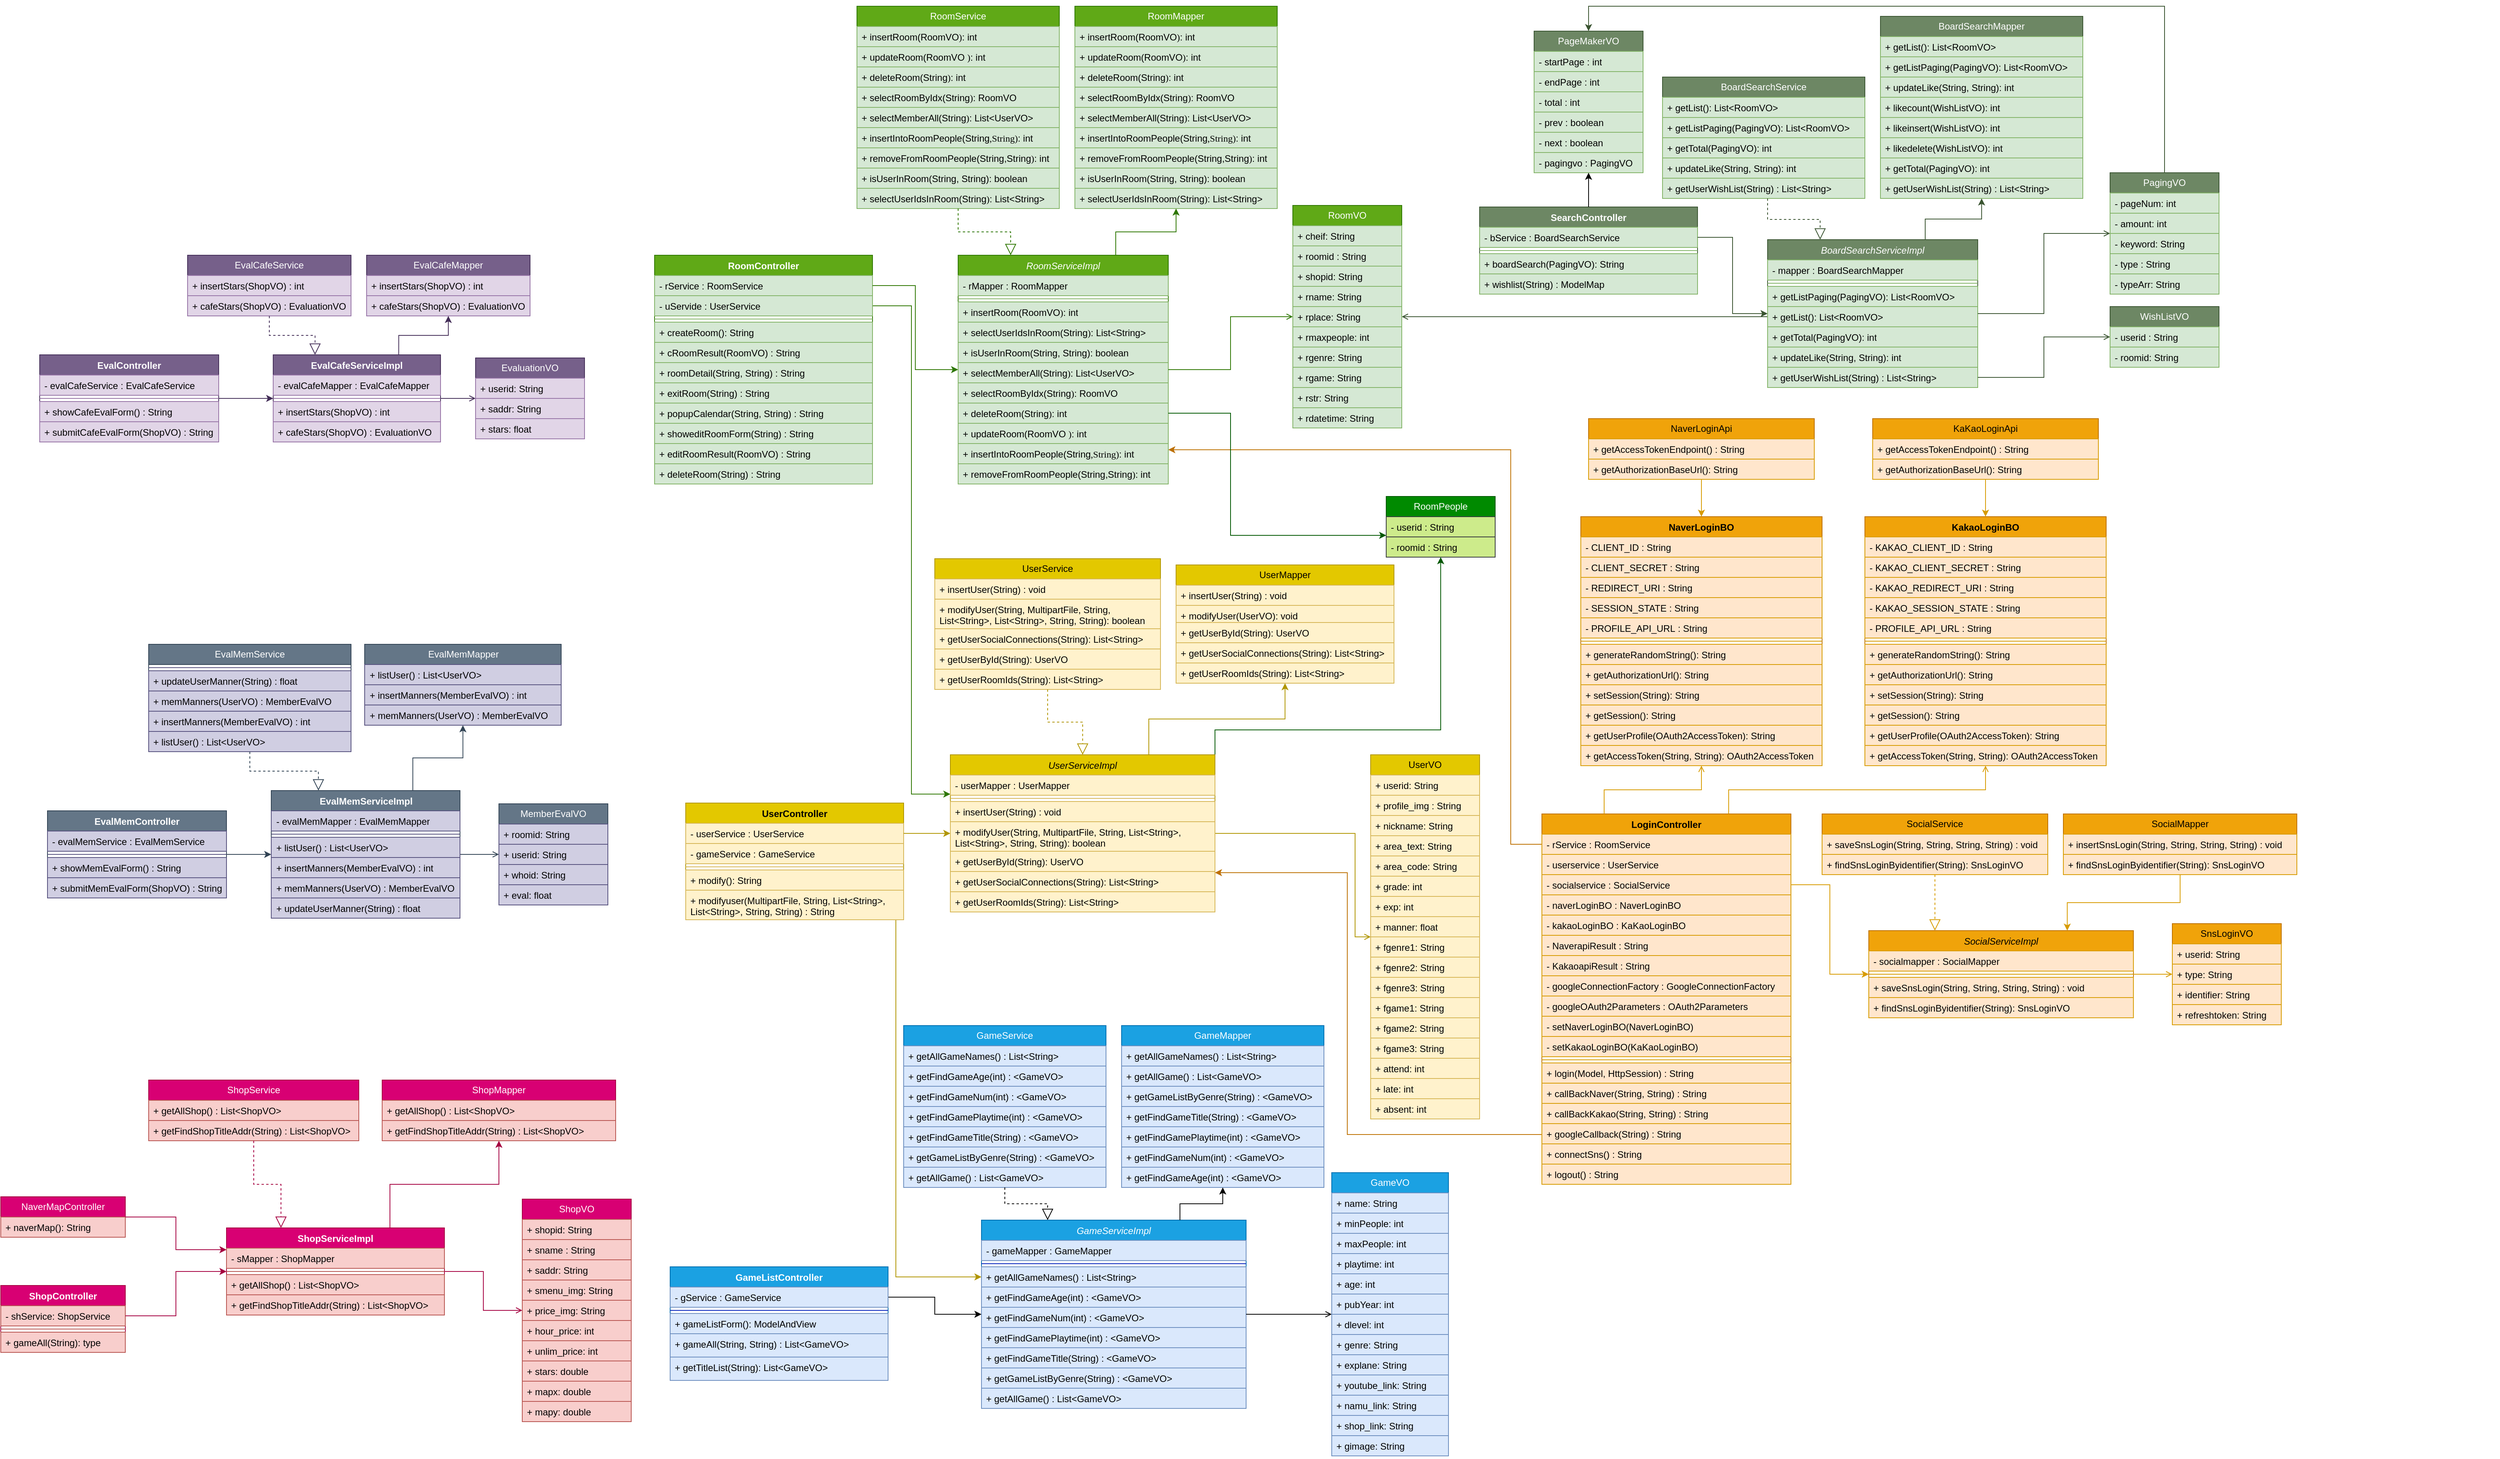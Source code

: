 <mxfile version="21.6.1" type="device">
  <diagram id="C5RBs43oDa-KdzZeNtuy" name="Page-1">
    <mxGraphModel dx="2607" dy="1649" grid="1" gridSize="10" guides="1" tooltips="1" connect="1" arrows="1" fold="1" page="1" pageScale="1" pageWidth="2339" pageHeight="3300" math="0" shadow="0">
      <root>
        <mxCell id="WIyWlLk6GJQsqaUBKTNV-0" />
        <mxCell id="WIyWlLk6GJQsqaUBKTNV-1" parent="WIyWlLk6GJQsqaUBKTNV-0" />
        <mxCell id="cGW6U2alGPbRxVLBzOnZ-151" style="edgeStyle=orthogonalEdgeStyle;rounded=0;orthogonalLoop=1;jettySize=auto;html=1;fillColor=#60a917;strokeColor=#2D7600;entryX=0;entryY=0.25;entryDx=0;entryDy=0;" parent="WIyWlLk6GJQsqaUBKTNV-1" source="cGW6U2alGPbRxVLBzOnZ-62" target="cGW6U2alGPbRxVLBzOnZ-86" edge="1">
          <mxGeometry relative="1" as="geometry">
            <mxPoint x="1540" y="1020" as="targetPoint" />
          </mxGeometry>
        </mxCell>
        <mxCell id="cGW6U2alGPbRxVLBzOnZ-172" style="edgeStyle=orthogonalEdgeStyle;rounded=0;orthogonalLoop=1;jettySize=auto;html=1;fillColor=#f0a30a;strokeColor=#BD7000;entryX=1;entryY=0.75;entryDx=0;entryDy=0;" parent="WIyWlLk6GJQsqaUBKTNV-1" source="cGW6U2alGPbRxVLBzOnZ-152" target="cGW6U2alGPbRxVLBzOnZ-86" edge="1">
          <mxGeometry relative="1" as="geometry">
            <mxPoint x="1890" y="1280" as="targetPoint" />
            <Array as="points">
              <mxPoint x="2070" y="1480" />
              <mxPoint x="2070" y="1144" />
            </Array>
          </mxGeometry>
        </mxCell>
        <mxCell id="cGW6U2alGPbRxVLBzOnZ-174" style="edgeStyle=orthogonalEdgeStyle;rounded=0;orthogonalLoop=1;jettySize=auto;html=1;exitX=0;exitY=0.5;exitDx=0;exitDy=0;fillColor=#f0a30a;strokeColor=#BD7000;" parent="WIyWlLk6GJQsqaUBKTNV-1" source="cGW6U2alGPbRxVLBzOnZ-157" target="zkfFHV4jXpPFQw0GAbJ--0" edge="1">
          <mxGeometry relative="1" as="geometry">
            <Array as="points">
              <mxPoint x="2280" y="1107" />
              <mxPoint x="2280" y="600" />
            </Array>
          </mxGeometry>
        </mxCell>
        <mxCell id="cGW6U2alGPbRxVLBzOnZ-251" style="edgeStyle=orthogonalEdgeStyle;rounded=0;orthogonalLoop=1;jettySize=auto;html=1;entryX=0;entryY=0.5;entryDx=0;entryDy=0;fillColor=#e3c800;strokeColor=#B09500;" parent="WIyWlLk6GJQsqaUBKTNV-1" source="cGW6U2alGPbRxVLBzOnZ-131" target="cGW6U2alGPbRxVLBzOnZ-242" edge="1">
          <mxGeometry relative="1" as="geometry">
            <Array as="points">
              <mxPoint x="1490" y="1663" />
            </Array>
          </mxGeometry>
        </mxCell>
        <mxCell id="cGW6U2alGPbRxVLBzOnZ-460" value="" style="endArrow=open;shadow=0;strokeWidth=1;rounded=0;endFill=1;edgeStyle=elbowEdgeStyle;elbow=horizontal;fillColor=#6d8764;strokeColor=#3A5431;" parent="WIyWlLk6GJQsqaUBKTNV-1" source="cGW6U2alGPbRxVLBzOnZ-438" target="cGW6U2alGPbRxVLBzOnZ-46" edge="1">
          <mxGeometry x="0.5" y="41" relative="1" as="geometry">
            <mxPoint x="2900" y="455" as="sourcePoint" />
            <mxPoint x="3070" y="348" as="targetPoint" />
            <mxPoint x="-40" y="32" as="offset" />
          </mxGeometry>
        </mxCell>
        <mxCell id="cGW6U2alGPbRxVLBzOnZ-520" value="" style="group" parent="WIyWlLk6GJQsqaUBKTNV-1" vertex="1" connectable="0">
          <mxGeometry x="340" y="1410" width="810" height="439" as="geometry" />
        </mxCell>
        <mxCell id="cGW6U2alGPbRxVLBzOnZ-462" value="NaverMapController" style="swimlane;fontStyle=0;childLayout=stackLayout;horizontal=1;startSize=26;fillColor=#d80073;horizontalStack=0;resizeParent=1;resizeParentMax=0;resizeLast=0;collapsible=1;marginBottom=0;whiteSpace=wrap;html=1;strokeColor=#A50040;fontColor=#ffffff;" parent="cGW6U2alGPbRxVLBzOnZ-520" vertex="1">
          <mxGeometry y="150" width="160" height="52" as="geometry" />
        </mxCell>
        <mxCell id="cGW6U2alGPbRxVLBzOnZ-463" value="+&amp;nbsp;naverMap()&lt;span style=&quot;background-color: initial;&quot;&gt;: String&lt;/span&gt;" style="text;strokeColor=#b85450;fillColor=#f8cecc;align=left;verticalAlign=top;spacingLeft=4;spacingRight=4;overflow=hidden;rotatable=0;points=[[0,0.5],[1,0.5]];portConstraint=eastwest;whiteSpace=wrap;html=1;" parent="cGW6U2alGPbRxVLBzOnZ-462" vertex="1">
          <mxGeometry y="26" width="160" height="26" as="geometry" />
        </mxCell>
        <mxCell id="cGW6U2alGPbRxVLBzOnZ-466" value="ShopController" style="swimlane;fontStyle=1;align=center;verticalAlign=top;childLayout=stackLayout;horizontal=1;startSize=26;horizontalStack=0;resizeParent=1;resizeParentMax=0;resizeLast=0;collapsible=1;marginBottom=0;whiteSpace=wrap;html=1;fillColor=#d80073;strokeColor=#A50040;fontColor=#ffffff;" parent="cGW6U2alGPbRxVLBzOnZ-520" vertex="1">
          <mxGeometry y="264" width="160" height="86" as="geometry" />
        </mxCell>
        <mxCell id="cGW6U2alGPbRxVLBzOnZ-467" value="- shService: ShopService" style="text;strokeColor=#b85450;fillColor=#f8cecc;align=left;verticalAlign=top;spacingLeft=4;spacingRight=4;overflow=hidden;rotatable=0;points=[[0,0.5],[1,0.5]];portConstraint=eastwest;whiteSpace=wrap;html=1;" parent="cGW6U2alGPbRxVLBzOnZ-466" vertex="1">
          <mxGeometry y="26" width="160" height="26" as="geometry" />
        </mxCell>
        <mxCell id="cGW6U2alGPbRxVLBzOnZ-468" value="" style="line;strokeWidth=1;fillColor=#f8cecc;align=left;verticalAlign=middle;spacingTop=-1;spacingLeft=3;spacingRight=3;rotatable=0;labelPosition=right;points=[];portConstraint=eastwest;strokeColor=#b85450;" parent="cGW6U2alGPbRxVLBzOnZ-466" vertex="1">
          <mxGeometry y="52" width="160" height="8" as="geometry" />
        </mxCell>
        <mxCell id="cGW6U2alGPbRxVLBzOnZ-469" value="+ gameAll(String): type" style="text;strokeColor=#b85450;fillColor=#f8cecc;align=left;verticalAlign=top;spacingLeft=4;spacingRight=4;overflow=hidden;rotatable=0;points=[[0,0.5],[1,0.5]];portConstraint=eastwest;whiteSpace=wrap;html=1;" parent="cGW6U2alGPbRxVLBzOnZ-466" vertex="1">
          <mxGeometry y="60" width="160" height="26" as="geometry" />
        </mxCell>
        <mxCell id="cGW6U2alGPbRxVLBzOnZ-470" value="ShopService" style="swimlane;fontStyle=0;childLayout=stackLayout;horizontal=1;startSize=26;fillColor=#d80073;horizontalStack=0;resizeParent=1;resizeParentMax=0;resizeLast=0;collapsible=1;marginBottom=0;whiteSpace=wrap;html=1;strokeColor=#A50040;fontColor=#ffffff;" parent="cGW6U2alGPbRxVLBzOnZ-520" vertex="1">
          <mxGeometry x="190" width="270" height="78" as="geometry" />
        </mxCell>
        <mxCell id="cGW6U2alGPbRxVLBzOnZ-471" value="+&amp;nbsp;getAllShop() : List&amp;lt;ShopVO&amp;gt;" style="text;strokeColor=#b85450;fillColor=#f8cecc;align=left;verticalAlign=top;spacingLeft=4;spacingRight=4;overflow=hidden;rotatable=0;points=[[0,0.5],[1,0.5]];portConstraint=eastwest;whiteSpace=wrap;html=1;" parent="cGW6U2alGPbRxVLBzOnZ-470" vertex="1">
          <mxGeometry y="26" width="270" height="26" as="geometry" />
        </mxCell>
        <mxCell id="cGW6U2alGPbRxVLBzOnZ-473" value="+&amp;nbsp;&lt;span style=&quot;background-color: initial;&quot;&gt;getFindShopTitleAddr(String) : List&amp;lt;ShopVO&amp;gt;&lt;/span&gt;" style="text;strokeColor=#b85450;fillColor=#f8cecc;align=left;verticalAlign=top;spacingLeft=4;spacingRight=4;overflow=hidden;rotatable=0;points=[[0,0.5],[1,0.5]];portConstraint=eastwest;whiteSpace=wrap;html=1;" parent="cGW6U2alGPbRxVLBzOnZ-470" vertex="1">
          <mxGeometry y="52" width="270" height="26" as="geometry" />
        </mxCell>
        <mxCell id="cGW6U2alGPbRxVLBzOnZ-474" value="ShopServiceImpl" style="swimlane;fontStyle=1;align=center;verticalAlign=top;childLayout=stackLayout;horizontal=1;startSize=26;horizontalStack=0;resizeParent=1;resizeParentMax=0;resizeLast=0;collapsible=1;marginBottom=0;whiteSpace=wrap;html=1;fillColor=#d80073;strokeColor=#A50040;fontColor=#ffffff;" parent="cGW6U2alGPbRxVLBzOnZ-520" vertex="1">
          <mxGeometry x="290" y="190" width="280" height="112" as="geometry">
            <mxRectangle x="520" y="300" width="140" height="30" as="alternateBounds" />
          </mxGeometry>
        </mxCell>
        <mxCell id="cGW6U2alGPbRxVLBzOnZ-475" value="- sMapper : ShopMapper" style="text;strokeColor=#b85450;fillColor=#f8cecc;align=left;verticalAlign=top;spacingLeft=4;spacingRight=4;overflow=hidden;rotatable=0;points=[[0,0.5],[1,0.5]];portConstraint=eastwest;whiteSpace=wrap;html=1;" parent="cGW6U2alGPbRxVLBzOnZ-474" vertex="1">
          <mxGeometry y="26" width="280" height="26" as="geometry" />
        </mxCell>
        <mxCell id="cGW6U2alGPbRxVLBzOnZ-476" value="" style="line;strokeWidth=1;fillColor=#f8cecc;align=left;verticalAlign=middle;spacingTop=-1;spacingLeft=3;spacingRight=3;rotatable=0;labelPosition=right;points=[];portConstraint=eastwest;strokeColor=#b85450;" parent="cGW6U2alGPbRxVLBzOnZ-474" vertex="1">
          <mxGeometry y="52" width="280" height="8" as="geometry" />
        </mxCell>
        <mxCell id="cGW6U2alGPbRxVLBzOnZ-478" value="+&amp;nbsp;getAllShop() : List&amp;lt;ShopVO&amp;gt;" style="text;strokeColor=#b85450;fillColor=#f8cecc;align=left;verticalAlign=top;spacingLeft=4;spacingRight=4;overflow=hidden;rotatable=0;points=[[0,0.5],[1,0.5]];portConstraint=eastwest;whiteSpace=wrap;html=1;" parent="cGW6U2alGPbRxVLBzOnZ-474" vertex="1">
          <mxGeometry y="60" width="280" height="26" as="geometry" />
        </mxCell>
        <mxCell id="cGW6U2alGPbRxVLBzOnZ-479" value="+&amp;nbsp;&lt;span style=&quot;background-color: initial;&quot;&gt;getFindShopTitleAddr(String) : List&amp;lt;ShopVO&amp;gt;&lt;/span&gt;" style="text;strokeColor=#b85450;fillColor=#f8cecc;align=left;verticalAlign=top;spacingLeft=4;spacingRight=4;overflow=hidden;rotatable=0;points=[[0,0.5],[1,0.5]];portConstraint=eastwest;whiteSpace=wrap;html=1;" parent="cGW6U2alGPbRxVLBzOnZ-474" vertex="1">
          <mxGeometry y="86" width="280" height="26" as="geometry" />
        </mxCell>
        <mxCell id="cGW6U2alGPbRxVLBzOnZ-509" style="edgeStyle=orthogonalEdgeStyle;rounded=0;orthogonalLoop=1;jettySize=auto;html=1;entryX=0;entryY=0.25;entryDx=0;entryDy=0;fillColor=#d80073;strokeColor=#A50040;" parent="cGW6U2alGPbRxVLBzOnZ-520" source="cGW6U2alGPbRxVLBzOnZ-462" target="cGW6U2alGPbRxVLBzOnZ-474" edge="1">
          <mxGeometry relative="1" as="geometry" />
        </mxCell>
        <mxCell id="cGW6U2alGPbRxVLBzOnZ-481" value="" style="endArrow=block;dashed=1;endFill=0;endSize=12;html=1;rounded=0;entryX=0.25;entryY=0;entryDx=0;entryDy=0;edgeStyle=orthogonalEdgeStyle;fillColor=#d80073;strokeColor=#A50040;" parent="cGW6U2alGPbRxVLBzOnZ-520" source="cGW6U2alGPbRxVLBzOnZ-470" target="cGW6U2alGPbRxVLBzOnZ-474" edge="1">
          <mxGeometry width="160" relative="1" as="geometry">
            <mxPoint x="395.72" y="107" as="sourcePoint" />
            <mxPoint x="463.72" y="167" as="targetPoint" />
          </mxGeometry>
        </mxCell>
        <mxCell id="cGW6U2alGPbRxVLBzOnZ-482" value="ShopMapper" style="swimlane;fontStyle=0;childLayout=stackLayout;horizontal=1;startSize=26;fillColor=#d80073;horizontalStack=0;resizeParent=1;resizeParentMax=0;resizeLast=0;collapsible=1;marginBottom=0;whiteSpace=wrap;html=1;strokeColor=#A50040;fontColor=#ffffff;" parent="cGW6U2alGPbRxVLBzOnZ-520" vertex="1">
          <mxGeometry x="490" width="300" height="78" as="geometry" />
        </mxCell>
        <mxCell id="cGW6U2alGPbRxVLBzOnZ-483" value="+ getAllShop() : List&amp;lt;ShopVO&amp;gt;" style="text;strokeColor=#b85450;fillColor=#f8cecc;align=left;verticalAlign=top;spacingLeft=4;spacingRight=4;overflow=hidden;rotatable=0;points=[[0,0.5],[1,0.5]];portConstraint=eastwest;whiteSpace=wrap;html=1;" parent="cGW6U2alGPbRxVLBzOnZ-482" vertex="1">
          <mxGeometry y="26" width="300" height="26" as="geometry" />
        </mxCell>
        <mxCell id="cGW6U2alGPbRxVLBzOnZ-485" value="+ getFindShopTitleAddr(String) : List&amp;lt;ShopVO&amp;gt;" style="text;strokeColor=#b85450;fillColor=#f8cecc;align=left;verticalAlign=top;spacingLeft=4;spacingRight=4;overflow=hidden;rotatable=0;points=[[0,0.5],[1,0.5]];portConstraint=eastwest;whiteSpace=wrap;html=1;" parent="cGW6U2alGPbRxVLBzOnZ-482" vertex="1">
          <mxGeometry y="52" width="300" height="26" as="geometry" />
        </mxCell>
        <mxCell id="cGW6U2alGPbRxVLBzOnZ-487" style="edgeStyle=orthogonalEdgeStyle;rounded=0;orthogonalLoop=1;jettySize=auto;html=1;exitX=0.75;exitY=0;exitDx=0;exitDy=0;fillColor=#d80073;strokeColor=#A50040;" parent="cGW6U2alGPbRxVLBzOnZ-520" source="cGW6U2alGPbRxVLBzOnZ-474" target="cGW6U2alGPbRxVLBzOnZ-482" edge="1">
          <mxGeometry relative="1" as="geometry" />
        </mxCell>
        <mxCell id="cGW6U2alGPbRxVLBzOnZ-488" value="ShopVO" style="swimlane;fontStyle=0;childLayout=stackLayout;horizontal=1;startSize=26;horizontalStack=0;resizeParent=1;resizeParentMax=0;resizeLast=0;collapsible=1;marginBottom=0;whiteSpace=wrap;html=1;fillColor=#d80073;strokeColor=#A50040;fontColor=#ffffff;" parent="cGW6U2alGPbRxVLBzOnZ-520" vertex="1">
          <mxGeometry x="670" y="153" width="140" height="286" as="geometry">
            <mxRectangle x="970" y="1030" width="80" height="30" as="alternateBounds" />
          </mxGeometry>
        </mxCell>
        <mxCell id="cGW6U2alGPbRxVLBzOnZ-489" value="+ shopid: String" style="text;align=left;verticalAlign=top;spacingLeft=4;spacingRight=4;overflow=hidden;rotatable=0;points=[[0,0.5],[1,0.5]];portConstraint=eastwest;whiteSpace=wrap;html=1;fillColor=#f8cecc;strokeColor=#b85450;" parent="cGW6U2alGPbRxVLBzOnZ-488" vertex="1">
          <mxGeometry y="26" width="140" height="26" as="geometry" />
        </mxCell>
        <mxCell id="cGW6U2alGPbRxVLBzOnZ-490" value="+ sname : String" style="text;align=left;verticalAlign=top;spacingLeft=4;spacingRight=4;overflow=hidden;rotatable=0;points=[[0,0.5],[1,0.5]];portConstraint=eastwest;whiteSpace=wrap;html=1;fillColor=#f8cecc;strokeColor=#b85450;" parent="cGW6U2alGPbRxVLBzOnZ-488" vertex="1">
          <mxGeometry y="52" width="140" height="26" as="geometry" />
        </mxCell>
        <mxCell id="cGW6U2alGPbRxVLBzOnZ-491" value="+ saddr: String" style="text;align=left;verticalAlign=top;spacingLeft=4;spacingRight=4;overflow=hidden;rotatable=0;points=[[0,0.5],[1,0.5]];portConstraint=eastwest;whiteSpace=wrap;html=1;fillColor=#f8cecc;strokeColor=#b85450;" parent="cGW6U2alGPbRxVLBzOnZ-488" vertex="1">
          <mxGeometry y="78" width="140" height="26" as="geometry" />
        </mxCell>
        <mxCell id="cGW6U2alGPbRxVLBzOnZ-492" value="+ smenu_img: String" style="text;align=left;verticalAlign=top;spacingLeft=4;spacingRight=4;overflow=hidden;rotatable=0;points=[[0,0.5],[1,0.5]];portConstraint=eastwest;whiteSpace=wrap;html=1;fillColor=#f8cecc;strokeColor=#b85450;" parent="cGW6U2alGPbRxVLBzOnZ-488" vertex="1">
          <mxGeometry y="104" width="140" height="26" as="geometry" />
        </mxCell>
        <mxCell id="cGW6U2alGPbRxVLBzOnZ-493" value="+ price_img: String" style="text;align=left;verticalAlign=top;spacingLeft=4;spacingRight=4;overflow=hidden;rotatable=0;points=[[0,0.5],[1,0.5]];portConstraint=eastwest;whiteSpace=wrap;html=1;fillColor=#f8cecc;strokeColor=#b85450;" parent="cGW6U2alGPbRxVLBzOnZ-488" vertex="1">
          <mxGeometry y="130" width="140" height="26" as="geometry" />
        </mxCell>
        <mxCell id="cGW6U2alGPbRxVLBzOnZ-494" value="+ hour_price: int" style="text;align=left;verticalAlign=top;spacingLeft=4;spacingRight=4;overflow=hidden;rotatable=0;points=[[0,0.5],[1,0.5]];portConstraint=eastwest;whiteSpace=wrap;html=1;fillColor=#f8cecc;strokeColor=#b85450;" parent="cGW6U2alGPbRxVLBzOnZ-488" vertex="1">
          <mxGeometry y="156" width="140" height="26" as="geometry" />
        </mxCell>
        <mxCell id="cGW6U2alGPbRxVLBzOnZ-495" value="+ unlim_price: int" style="text;align=left;verticalAlign=top;spacingLeft=4;spacingRight=4;overflow=hidden;rotatable=0;points=[[0,0.5],[1,0.5]];portConstraint=eastwest;whiteSpace=wrap;html=1;fillColor=#f8cecc;strokeColor=#b85450;" parent="cGW6U2alGPbRxVLBzOnZ-488" vertex="1">
          <mxGeometry y="182" width="140" height="26" as="geometry" />
        </mxCell>
        <mxCell id="cGW6U2alGPbRxVLBzOnZ-496" value="+ stars: double" style="text;align=left;verticalAlign=top;spacingLeft=4;spacingRight=4;overflow=hidden;rotatable=0;points=[[0,0.5],[1,0.5]];portConstraint=eastwest;whiteSpace=wrap;html=1;fillColor=#f8cecc;strokeColor=#b85450;" parent="cGW6U2alGPbRxVLBzOnZ-488" vertex="1">
          <mxGeometry y="208" width="140" height="26" as="geometry" />
        </mxCell>
        <mxCell id="cGW6U2alGPbRxVLBzOnZ-507" value="+ mapx: double" style="text;align=left;verticalAlign=top;spacingLeft=4;spacingRight=4;overflow=hidden;rotatable=0;points=[[0,0.5],[1,0.5]];portConstraint=eastwest;whiteSpace=wrap;html=1;fillColor=#f8cecc;strokeColor=#b85450;" parent="cGW6U2alGPbRxVLBzOnZ-488" vertex="1">
          <mxGeometry y="234" width="140" height="26" as="geometry" />
        </mxCell>
        <mxCell id="cGW6U2alGPbRxVLBzOnZ-506" value="+ mapy: double" style="text;align=left;verticalAlign=top;spacingLeft=4;spacingRight=4;overflow=hidden;rotatable=0;points=[[0,0.5],[1,0.5]];portConstraint=eastwest;whiteSpace=wrap;html=1;fillColor=#f8cecc;strokeColor=#b85450;" parent="cGW6U2alGPbRxVLBzOnZ-488" vertex="1">
          <mxGeometry y="260" width="140" height="26" as="geometry" />
        </mxCell>
        <mxCell id="cGW6U2alGPbRxVLBzOnZ-510" style="edgeStyle=orthogonalEdgeStyle;rounded=0;orthogonalLoop=1;jettySize=auto;html=1;endArrow=open;endFill=0;fillColor=#d80073;strokeColor=#A50040;" parent="cGW6U2alGPbRxVLBzOnZ-520" source="cGW6U2alGPbRxVLBzOnZ-474" target="cGW6U2alGPbRxVLBzOnZ-488" edge="1">
          <mxGeometry relative="1" as="geometry" />
        </mxCell>
        <mxCell id="cGW6U2alGPbRxVLBzOnZ-508" style="edgeStyle=orthogonalEdgeStyle;rounded=0;orthogonalLoop=1;jettySize=auto;html=1;fillColor=#d80073;strokeColor=#A50040;" parent="cGW6U2alGPbRxVLBzOnZ-520" source="cGW6U2alGPbRxVLBzOnZ-467" target="cGW6U2alGPbRxVLBzOnZ-474" edge="1">
          <mxGeometry relative="1" as="geometry" />
        </mxCell>
        <mxCell id="cGW6U2alGPbRxVLBzOnZ-521" value="" style="group" parent="WIyWlLk6GJQsqaUBKTNV-1" vertex="1" connectable="0">
          <mxGeometry x="1200" y="1340" width="1000" height="553" as="geometry" />
        </mxCell>
        <mxCell id="cGW6U2alGPbRxVLBzOnZ-184" value="GameServiceImpl" style="swimlane;fontStyle=2;align=center;verticalAlign=top;childLayout=stackLayout;horizontal=1;startSize=26;horizontalStack=0;resizeParent=1;resizeLast=0;collapsible=1;marginBottom=0;rounded=0;shadow=0;strokeWidth=1;fillColor=#1ba1e2;strokeColor=#006EAF;fontColor=#ffffff;" parent="cGW6U2alGPbRxVLBzOnZ-521" vertex="1">
          <mxGeometry x="400" y="250" width="340" height="242" as="geometry">
            <mxRectangle x="530" y="1740" width="160" height="26" as="alternateBounds" />
          </mxGeometry>
        </mxCell>
        <mxCell id="cGW6U2alGPbRxVLBzOnZ-185" value="- gameMapper : GameMapper" style="text;align=left;verticalAlign=top;spacingLeft=4;spacingRight=4;overflow=hidden;rotatable=0;points=[[0,0.5],[1,0.5]];portConstraint=eastwest;fillColor=#dae8fc;strokeColor=#6c8ebf;" parent="cGW6U2alGPbRxVLBzOnZ-184" vertex="1">
          <mxGeometry y="26" width="340" height="26" as="geometry" />
        </mxCell>
        <mxCell id="cGW6U2alGPbRxVLBzOnZ-186" value="" style="line;html=1;strokeWidth=1;align=left;verticalAlign=middle;spacingTop=-1;spacingLeft=3;spacingRight=3;rotatable=0;labelPosition=right;points=[];portConstraint=eastwest;fillColor=#0050ef;strokeColor=#001DBC;fontColor=#ffffff;" parent="cGW6U2alGPbRxVLBzOnZ-184" vertex="1">
          <mxGeometry y="52" width="340" height="8" as="geometry" />
        </mxCell>
        <mxCell id="cGW6U2alGPbRxVLBzOnZ-242" value="+ getAllGameNames() : List&amp;lt;String&amp;gt;" style="text;align=left;verticalAlign=top;spacingLeft=4;spacingRight=4;overflow=hidden;rotatable=0;points=[[0,0.5],[1,0.5]];portConstraint=eastwest;whiteSpace=wrap;html=1;fillColor=#dae8fc;strokeColor=#6c8ebf;" parent="cGW6U2alGPbRxVLBzOnZ-184" vertex="1">
          <mxGeometry y="60" width="340" height="26" as="geometry" />
        </mxCell>
        <mxCell id="cGW6U2alGPbRxVLBzOnZ-248" value="+&amp;nbsp;getFindGameAge(int) : &amp;lt;GameVO&amp;gt;" style="text;align=left;verticalAlign=top;spacingLeft=4;spacingRight=4;overflow=hidden;rotatable=0;points=[[0,0.5],[1,0.5]];portConstraint=eastwest;whiteSpace=wrap;html=1;fillColor=#dae8fc;strokeColor=#6c8ebf;" parent="cGW6U2alGPbRxVLBzOnZ-184" vertex="1">
          <mxGeometry y="86" width="340" height="26" as="geometry" />
        </mxCell>
        <mxCell id="cGW6U2alGPbRxVLBzOnZ-247" value="+&amp;nbsp;getFindGameNum(int) : &amp;lt;GameVO&amp;gt;" style="text;align=left;verticalAlign=top;spacingLeft=4;spacingRight=4;overflow=hidden;rotatable=0;points=[[0,0.5],[1,0.5]];portConstraint=eastwest;whiteSpace=wrap;html=1;fillColor=#dae8fc;strokeColor=#6c8ebf;" parent="cGW6U2alGPbRxVLBzOnZ-184" vertex="1">
          <mxGeometry y="112" width="340" height="26" as="geometry" />
        </mxCell>
        <mxCell id="cGW6U2alGPbRxVLBzOnZ-246" value="+&amp;nbsp;getFindGamePlaytime(int) : &amp;lt;GameVO&amp;gt;" style="text;align=left;verticalAlign=top;spacingLeft=4;spacingRight=4;overflow=hidden;rotatable=0;points=[[0,0.5],[1,0.5]];portConstraint=eastwest;whiteSpace=wrap;html=1;fillColor=#dae8fc;strokeColor=#6c8ebf;" parent="cGW6U2alGPbRxVLBzOnZ-184" vertex="1">
          <mxGeometry y="138" width="340" height="26" as="geometry" />
        </mxCell>
        <mxCell id="cGW6U2alGPbRxVLBzOnZ-245" value="+&amp;nbsp;getFindGameTitle(String) : &amp;lt;GameVO&amp;gt;" style="text;align=left;verticalAlign=top;spacingLeft=4;spacingRight=4;overflow=hidden;rotatable=0;points=[[0,0.5],[1,0.5]];portConstraint=eastwest;whiteSpace=wrap;html=1;fillColor=#dae8fc;strokeColor=#6c8ebf;" parent="cGW6U2alGPbRxVLBzOnZ-184" vertex="1">
          <mxGeometry y="164" width="340" height="26" as="geometry" />
        </mxCell>
        <mxCell id="cGW6U2alGPbRxVLBzOnZ-244" value="+ getGameListByGenre(String) : &amp;lt;GameVO&amp;gt;" style="text;align=left;verticalAlign=top;spacingLeft=4;spacingRight=4;overflow=hidden;rotatable=0;points=[[0,0.5],[1,0.5]];portConstraint=eastwest;whiteSpace=wrap;html=1;fillColor=#dae8fc;strokeColor=#6c8ebf;" parent="cGW6U2alGPbRxVLBzOnZ-184" vertex="1">
          <mxGeometry y="190" width="340" height="26" as="geometry" />
        </mxCell>
        <mxCell id="cGW6U2alGPbRxVLBzOnZ-243" value="+&amp;nbsp;getAllGame() : List&amp;lt;GameVO&amp;gt;" style="text;align=left;verticalAlign=top;spacingLeft=4;spacingRight=4;overflow=hidden;rotatable=0;points=[[0,0.5],[1,0.5]];portConstraint=eastwest;whiteSpace=wrap;html=1;fillColor=#dae8fc;strokeColor=#6c8ebf;" parent="cGW6U2alGPbRxVLBzOnZ-184" vertex="1">
          <mxGeometry y="216" width="340" height="26" as="geometry" />
        </mxCell>
        <mxCell id="cGW6U2alGPbRxVLBzOnZ-192" value="GameService" style="swimlane;fontStyle=0;childLayout=stackLayout;horizontal=1;startSize=26;horizontalStack=0;resizeParent=1;resizeParentMax=0;resizeLast=0;collapsible=1;marginBottom=0;whiteSpace=wrap;html=1;fillColor=#1ba1e2;strokeColor=#006EAF;fontColor=#ffffff;" parent="cGW6U2alGPbRxVLBzOnZ-521" vertex="1">
          <mxGeometry x="300" width="260" height="208" as="geometry">
            <mxRectangle x="430" y="1430" width="110" height="30" as="alternateBounds" />
          </mxGeometry>
        </mxCell>
        <mxCell id="cGW6U2alGPbRxVLBzOnZ-235" value="+ getAllGameNames() : List&amp;lt;String&amp;gt;" style="text;align=left;verticalAlign=top;spacingLeft=4;spacingRight=4;overflow=hidden;rotatable=0;points=[[0,0.5],[1,0.5]];portConstraint=eastwest;whiteSpace=wrap;html=1;fillColor=#dae8fc;strokeColor=#6c8ebf;" parent="cGW6U2alGPbRxVLBzOnZ-192" vertex="1">
          <mxGeometry y="26" width="260" height="26" as="geometry" />
        </mxCell>
        <mxCell id="cGW6U2alGPbRxVLBzOnZ-241" value="+&amp;nbsp;getFindGameAge(int) : &amp;lt;GameVO&amp;gt;" style="text;align=left;verticalAlign=top;spacingLeft=4;spacingRight=4;overflow=hidden;rotatable=0;points=[[0,0.5],[1,0.5]];portConstraint=eastwest;whiteSpace=wrap;html=1;fillColor=#dae8fc;strokeColor=#6c8ebf;" parent="cGW6U2alGPbRxVLBzOnZ-192" vertex="1">
          <mxGeometry y="52" width="260" height="26" as="geometry" />
        </mxCell>
        <mxCell id="cGW6U2alGPbRxVLBzOnZ-240" value="+&amp;nbsp;getFindGameNum(int) : &amp;lt;GameVO&amp;gt;" style="text;align=left;verticalAlign=top;spacingLeft=4;spacingRight=4;overflow=hidden;rotatable=0;points=[[0,0.5],[1,0.5]];portConstraint=eastwest;whiteSpace=wrap;html=1;fillColor=#dae8fc;strokeColor=#6c8ebf;" parent="cGW6U2alGPbRxVLBzOnZ-192" vertex="1">
          <mxGeometry y="78" width="260" height="26" as="geometry" />
        </mxCell>
        <mxCell id="cGW6U2alGPbRxVLBzOnZ-239" value="+&amp;nbsp;getFindGamePlaytime(int) : &amp;lt;GameVO&amp;gt;" style="text;align=left;verticalAlign=top;spacingLeft=4;spacingRight=4;overflow=hidden;rotatable=0;points=[[0,0.5],[1,0.5]];portConstraint=eastwest;whiteSpace=wrap;html=1;fillColor=#dae8fc;strokeColor=#6c8ebf;" parent="cGW6U2alGPbRxVLBzOnZ-192" vertex="1">
          <mxGeometry y="104" width="260" height="26" as="geometry" />
        </mxCell>
        <mxCell id="cGW6U2alGPbRxVLBzOnZ-238" value="+&amp;nbsp;getFindGameTitle(String) : &amp;lt;GameVO&amp;gt;" style="text;align=left;verticalAlign=top;spacingLeft=4;spacingRight=4;overflow=hidden;rotatable=0;points=[[0,0.5],[1,0.5]];portConstraint=eastwest;whiteSpace=wrap;html=1;fillColor=#dae8fc;strokeColor=#6c8ebf;" parent="cGW6U2alGPbRxVLBzOnZ-192" vertex="1">
          <mxGeometry y="130" width="260" height="26" as="geometry" />
        </mxCell>
        <mxCell id="cGW6U2alGPbRxVLBzOnZ-237" value="+ getGameListByGenre(String) : &amp;lt;GameVO&amp;gt;" style="text;align=left;verticalAlign=top;spacingLeft=4;spacingRight=4;overflow=hidden;rotatable=0;points=[[0,0.5],[1,0.5]];portConstraint=eastwest;whiteSpace=wrap;html=1;fillColor=#dae8fc;strokeColor=#6c8ebf;" parent="cGW6U2alGPbRxVLBzOnZ-192" vertex="1">
          <mxGeometry y="156" width="260" height="26" as="geometry" />
        </mxCell>
        <mxCell id="cGW6U2alGPbRxVLBzOnZ-236" value="+&amp;nbsp;getAllGame() : List&amp;lt;GameVO&amp;gt;" style="text;align=left;verticalAlign=top;spacingLeft=4;spacingRight=4;overflow=hidden;rotatable=0;points=[[0,0.5],[1,0.5]];portConstraint=eastwest;whiteSpace=wrap;html=1;fillColor=#dae8fc;strokeColor=#6c8ebf;" parent="cGW6U2alGPbRxVLBzOnZ-192" vertex="1">
          <mxGeometry y="182" width="260" height="26" as="geometry" />
        </mxCell>
        <mxCell id="cGW6U2alGPbRxVLBzOnZ-202" value="GameMapper" style="swimlane;fontStyle=0;childLayout=stackLayout;horizontal=1;startSize=26;horizontalStack=0;resizeParent=1;resizeParentMax=0;resizeLast=0;collapsible=1;marginBottom=0;whiteSpace=wrap;html=1;fillColor=#1ba1e2;strokeColor=#006EAF;fontColor=#ffffff;" parent="cGW6U2alGPbRxVLBzOnZ-521" vertex="1">
          <mxGeometry x="580" width="260" height="208" as="geometry">
            <mxRectangle x="710" y="1430" width="110" height="30" as="alternateBounds" />
          </mxGeometry>
        </mxCell>
        <mxCell id="cGW6U2alGPbRxVLBzOnZ-223" value="+ getAllGameNames() : List&amp;lt;String&amp;gt;" style="text;align=left;verticalAlign=top;spacingLeft=4;spacingRight=4;overflow=hidden;rotatable=0;points=[[0,0.5],[1,0.5]];portConstraint=eastwest;whiteSpace=wrap;html=1;fillColor=#dae8fc;strokeColor=#6c8ebf;" parent="cGW6U2alGPbRxVLBzOnZ-202" vertex="1">
          <mxGeometry y="26" width="260" height="26" as="geometry" />
        </mxCell>
        <mxCell id="cGW6U2alGPbRxVLBzOnZ-224" value="+&amp;nbsp;getAllGame() : List&amp;lt;GameVO&amp;gt;" style="text;align=left;verticalAlign=top;spacingLeft=4;spacingRight=4;overflow=hidden;rotatable=0;points=[[0,0.5],[1,0.5]];portConstraint=eastwest;whiteSpace=wrap;html=1;fillColor=#dae8fc;strokeColor=#6c8ebf;" parent="cGW6U2alGPbRxVLBzOnZ-202" vertex="1">
          <mxGeometry y="52" width="260" height="26" as="geometry" />
        </mxCell>
        <mxCell id="cGW6U2alGPbRxVLBzOnZ-228" value="+ getGameListByGenre(String) : &amp;lt;GameVO&amp;gt;" style="text;align=left;verticalAlign=top;spacingLeft=4;spacingRight=4;overflow=hidden;rotatable=0;points=[[0,0.5],[1,0.5]];portConstraint=eastwest;whiteSpace=wrap;html=1;fillColor=#dae8fc;strokeColor=#6c8ebf;" parent="cGW6U2alGPbRxVLBzOnZ-202" vertex="1">
          <mxGeometry y="78" width="260" height="26" as="geometry" />
        </mxCell>
        <mxCell id="cGW6U2alGPbRxVLBzOnZ-225" value="+&amp;nbsp;getFindGameTitle(String) : &amp;lt;GameVO&amp;gt;" style="text;align=left;verticalAlign=top;spacingLeft=4;spacingRight=4;overflow=hidden;rotatable=0;points=[[0,0.5],[1,0.5]];portConstraint=eastwest;whiteSpace=wrap;html=1;fillColor=#dae8fc;strokeColor=#6c8ebf;" parent="cGW6U2alGPbRxVLBzOnZ-202" vertex="1">
          <mxGeometry y="104" width="260" height="26" as="geometry" />
        </mxCell>
        <mxCell id="cGW6U2alGPbRxVLBzOnZ-226" value="+&amp;nbsp;getFindGamePlaytime(int) : &amp;lt;GameVO&amp;gt;" style="text;align=left;verticalAlign=top;spacingLeft=4;spacingRight=4;overflow=hidden;rotatable=0;points=[[0,0.5],[1,0.5]];portConstraint=eastwest;whiteSpace=wrap;html=1;fillColor=#dae8fc;strokeColor=#6c8ebf;" parent="cGW6U2alGPbRxVLBzOnZ-202" vertex="1">
          <mxGeometry y="130" width="260" height="26" as="geometry" />
        </mxCell>
        <mxCell id="cGW6U2alGPbRxVLBzOnZ-227" value="+&amp;nbsp;getFindGameNum(int) : &amp;lt;GameVO&amp;gt;" style="text;align=left;verticalAlign=top;spacingLeft=4;spacingRight=4;overflow=hidden;rotatable=0;points=[[0,0.5],[1,0.5]];portConstraint=eastwest;whiteSpace=wrap;html=1;fillColor=#dae8fc;strokeColor=#6c8ebf;" parent="cGW6U2alGPbRxVLBzOnZ-202" vertex="1">
          <mxGeometry y="156" width="260" height="26" as="geometry" />
        </mxCell>
        <mxCell id="cGW6U2alGPbRxVLBzOnZ-222" value="+&amp;nbsp;getFindGameAge(int) : &amp;lt;GameVO&amp;gt;" style="text;align=left;verticalAlign=top;spacingLeft=4;spacingRight=4;overflow=hidden;rotatable=0;points=[[0,0.5],[1,0.5]];portConstraint=eastwest;whiteSpace=wrap;html=1;fillColor=#dae8fc;strokeColor=#6c8ebf;" parent="cGW6U2alGPbRxVLBzOnZ-202" vertex="1">
          <mxGeometry y="182" width="260" height="26" as="geometry" />
        </mxCell>
        <mxCell id="cGW6U2alGPbRxVLBzOnZ-250" style="edgeStyle=orthogonalEdgeStyle;rounded=0;orthogonalLoop=1;jettySize=auto;html=1;entryX=0.5;entryY=1;entryDx=0;entryDy=0;exitX=0.75;exitY=0;exitDx=0;exitDy=0;" parent="cGW6U2alGPbRxVLBzOnZ-521" source="cGW6U2alGPbRxVLBzOnZ-184" target="cGW6U2alGPbRxVLBzOnZ-202" edge="1">
          <mxGeometry relative="1" as="geometry" />
        </mxCell>
        <mxCell id="cGW6U2alGPbRxVLBzOnZ-249" value="" style="endArrow=block;dashed=1;endFill=0;endSize=12;html=1;rounded=0;entryX=0.25;entryY=0;entryDx=0;entryDy=0;edgeStyle=orthogonalEdgeStyle;exitX=0.5;exitY=1;exitDx=0;exitDy=0;" parent="cGW6U2alGPbRxVLBzOnZ-521" source="cGW6U2alGPbRxVLBzOnZ-192" target="cGW6U2alGPbRxVLBzOnZ-184" edge="1">
          <mxGeometry width="160" relative="1" as="geometry">
            <mxPoint x="350" y="160" as="sourcePoint" />
            <mxPoint x="487.24" y="230" as="targetPoint" />
          </mxGeometry>
        </mxCell>
        <mxCell id="cGW6U2alGPbRxVLBzOnZ-259" style="edgeStyle=orthogonalEdgeStyle;rounded=0;orthogonalLoop=1;jettySize=auto;html=1;" parent="cGW6U2alGPbRxVLBzOnZ-521" source="cGW6U2alGPbRxVLBzOnZ-254" target="cGW6U2alGPbRxVLBzOnZ-184" edge="1">
          <mxGeometry relative="1" as="geometry" />
        </mxCell>
        <mxCell id="cGW6U2alGPbRxVLBzOnZ-252" value="GameListController" style="swimlane;fontStyle=1;align=center;verticalAlign=top;childLayout=stackLayout;horizontal=1;startSize=26;horizontalStack=0;resizeParent=1;resizeParentMax=0;resizeLast=0;collapsible=1;marginBottom=0;whiteSpace=wrap;html=1;fillColor=#1ba1e2;strokeColor=#006EAF;fontColor=#ffffff;" parent="cGW6U2alGPbRxVLBzOnZ-521" vertex="1">
          <mxGeometry y="310" width="280" height="146" as="geometry">
            <mxRectangle x="70" y="1030" width="120" height="30" as="alternateBounds" />
          </mxGeometry>
        </mxCell>
        <mxCell id="cGW6U2alGPbRxVLBzOnZ-254" value="-&amp;nbsp;gService : GameService" style="text;align=left;verticalAlign=top;spacingLeft=4;spacingRight=4;overflow=hidden;rotatable=0;points=[[0,0.5],[1,0.5]];portConstraint=eastwest;whiteSpace=wrap;html=1;fillColor=#dae8fc;strokeColor=#6c8ebf;" parent="cGW6U2alGPbRxVLBzOnZ-252" vertex="1">
          <mxGeometry y="26" width="280" height="26" as="geometry" />
        </mxCell>
        <mxCell id="cGW6U2alGPbRxVLBzOnZ-255" value="" style="line;strokeWidth=1;align=left;verticalAlign=middle;spacingTop=-1;spacingLeft=3;spacingRight=3;rotatable=0;labelPosition=right;points=[];portConstraint=eastwest;fillColor=#0050ef;strokeColor=#001DBC;fontColor=#ffffff;" parent="cGW6U2alGPbRxVLBzOnZ-252" vertex="1">
          <mxGeometry y="52" width="280" height="8" as="geometry" />
        </mxCell>
        <mxCell id="cGW6U2alGPbRxVLBzOnZ-256" value="+&amp;nbsp;gameListForm()&lt;span style=&quot;background-color: initial;&quot;&gt;: ModelAndView&lt;/span&gt;" style="text;align=left;verticalAlign=top;spacingLeft=4;spacingRight=4;overflow=hidden;rotatable=0;points=[[0,0.5],[1,0.5]];portConstraint=eastwest;whiteSpace=wrap;html=1;fillColor=#dae8fc;strokeColor=#6c8ebf;" parent="cGW6U2alGPbRxVLBzOnZ-252" vertex="1">
          <mxGeometry y="60" width="280" height="26" as="geometry" />
        </mxCell>
        <mxCell id="cGW6U2alGPbRxVLBzOnZ-257" value="+&amp;nbsp;gameAll(String, String)&lt;span style=&quot;background-color: initial;&quot;&gt;&amp;nbsp;: List&amp;lt;GameVO&amp;gt;&lt;/span&gt;" style="text;align=left;verticalAlign=top;spacingLeft=4;spacingRight=4;overflow=hidden;rotatable=0;points=[[0,0.5],[1,0.5]];portConstraint=eastwest;whiteSpace=wrap;html=1;fillColor=#dae8fc;strokeColor=#6c8ebf;" parent="cGW6U2alGPbRxVLBzOnZ-252" vertex="1">
          <mxGeometry y="86" width="280" height="30" as="geometry" />
        </mxCell>
        <mxCell id="cGW6U2alGPbRxVLBzOnZ-258" value="+&amp;nbsp;getTitleList(String)&lt;span style=&quot;background-color: initial;&quot;&gt;:&amp;nbsp;&lt;/span&gt;List&amp;lt;GameVO&amp;gt;" style="text;align=left;verticalAlign=top;spacingLeft=4;spacingRight=4;overflow=hidden;rotatable=0;points=[[0,0.5],[1,0.5]];portConstraint=eastwest;whiteSpace=wrap;html=1;fillColor=#dae8fc;strokeColor=#6c8ebf;" parent="cGW6U2alGPbRxVLBzOnZ-252" vertex="1">
          <mxGeometry y="116" width="280" height="30" as="geometry" />
        </mxCell>
        <mxCell id="cGW6U2alGPbRxVLBzOnZ-313" value="" style="endArrow=open;shadow=0;strokeWidth=1;rounded=0;endFill=1;edgeStyle=elbowEdgeStyle;elbow=horizontal;" parent="cGW6U2alGPbRxVLBzOnZ-521" source="cGW6U2alGPbRxVLBzOnZ-184" target="cGW6U2alGPbRxVLBzOnZ-314" edge="1">
          <mxGeometry x="0.5" y="41" relative="1" as="geometry">
            <mxPoint x="840" y="352" as="sourcePoint" />
            <mxPoint x="818" y="464" as="targetPoint" />
            <mxPoint x="-40" y="32" as="offset" />
          </mxGeometry>
        </mxCell>
        <mxCell id="cGW6U2alGPbRxVLBzOnZ-314" value="GameVO" style="swimlane;fontStyle=0;childLayout=stackLayout;horizontal=1;startSize=26;horizontalStack=0;resizeParent=1;resizeParentMax=0;resizeLast=0;collapsible=1;marginBottom=0;whiteSpace=wrap;html=1;fillColor=#1ba1e2;fontColor=#ffffff;strokeColor=#006EAF;" parent="cGW6U2alGPbRxVLBzOnZ-521" vertex="1">
          <mxGeometry x="850" y="189" width="150" height="364" as="geometry" />
        </mxCell>
        <mxCell id="cGW6U2alGPbRxVLBzOnZ-315" value="+&amp;nbsp;name&lt;span style=&quot;background-color: initial;&quot;&gt;: String&lt;/span&gt;" style="text;align=left;verticalAlign=top;spacingLeft=4;spacingRight=4;overflow=hidden;rotatable=0;points=[[0,0.5],[1,0.5]];portConstraint=eastwest;whiteSpace=wrap;html=1;fillColor=#dae8fc;strokeColor=#6c8ebf;" parent="cGW6U2alGPbRxVLBzOnZ-314" vertex="1">
          <mxGeometry y="26" width="150" height="26" as="geometry" />
        </mxCell>
        <mxCell id="cGW6U2alGPbRxVLBzOnZ-316" value="+ minPeople: int" style="text;align=left;verticalAlign=top;spacingLeft=4;spacingRight=4;overflow=hidden;rotatable=0;points=[[0,0.5],[1,0.5]];portConstraint=eastwest;whiteSpace=wrap;html=1;fillColor=#dae8fc;strokeColor=#6c8ebf;" parent="cGW6U2alGPbRxVLBzOnZ-314" vertex="1">
          <mxGeometry y="52" width="150" height="26" as="geometry" />
        </mxCell>
        <mxCell id="cGW6U2alGPbRxVLBzOnZ-317" value="+ maxPeople: int" style="text;align=left;verticalAlign=top;spacingLeft=4;spacingRight=4;overflow=hidden;rotatable=0;points=[[0,0.5],[1,0.5]];portConstraint=eastwest;whiteSpace=wrap;html=1;fillColor=#dae8fc;strokeColor=#6c8ebf;" parent="cGW6U2alGPbRxVLBzOnZ-314" vertex="1">
          <mxGeometry y="78" width="150" height="26" as="geometry" />
        </mxCell>
        <mxCell id="cGW6U2alGPbRxVLBzOnZ-318" value="+ playtime: int" style="text;align=left;verticalAlign=top;spacingLeft=4;spacingRight=4;overflow=hidden;rotatable=0;points=[[0,0.5],[1,0.5]];portConstraint=eastwest;whiteSpace=wrap;html=1;fillColor=#dae8fc;strokeColor=#6c8ebf;" parent="cGW6U2alGPbRxVLBzOnZ-314" vertex="1">
          <mxGeometry y="104" width="150" height="26" as="geometry" />
        </mxCell>
        <mxCell id="cGW6U2alGPbRxVLBzOnZ-320" value="+ age: int" style="text;align=left;verticalAlign=top;spacingLeft=4;spacingRight=4;overflow=hidden;rotatable=0;points=[[0,0.5],[1,0.5]];portConstraint=eastwest;whiteSpace=wrap;html=1;fillColor=#dae8fc;strokeColor=#6c8ebf;" parent="cGW6U2alGPbRxVLBzOnZ-314" vertex="1">
          <mxGeometry y="130" width="150" height="26" as="geometry" />
        </mxCell>
        <mxCell id="cGW6U2alGPbRxVLBzOnZ-321" value="+ pubYear: int" style="text;align=left;verticalAlign=top;spacingLeft=4;spacingRight=4;overflow=hidden;rotatable=0;points=[[0,0.5],[1,0.5]];portConstraint=eastwest;whiteSpace=wrap;html=1;fillColor=#dae8fc;strokeColor=#6c8ebf;" parent="cGW6U2alGPbRxVLBzOnZ-314" vertex="1">
          <mxGeometry y="156" width="150" height="26" as="geometry" />
        </mxCell>
        <mxCell id="cGW6U2alGPbRxVLBzOnZ-319" value="+ dlevel: int" style="text;align=left;verticalAlign=top;spacingLeft=4;spacingRight=4;overflow=hidden;rotatable=0;points=[[0,0.5],[1,0.5]];portConstraint=eastwest;whiteSpace=wrap;html=1;fillColor=#dae8fc;strokeColor=#6c8ebf;" parent="cGW6U2alGPbRxVLBzOnZ-314" vertex="1">
          <mxGeometry y="182" width="150" height="26" as="geometry" />
        </mxCell>
        <mxCell id="cGW6U2alGPbRxVLBzOnZ-322" value="+&amp;nbsp;genre&lt;span style=&quot;background-color: initial;&quot;&gt;: String&lt;/span&gt;" style="text;align=left;verticalAlign=top;spacingLeft=4;spacingRight=4;overflow=hidden;rotatable=0;points=[[0,0.5],[1,0.5]];portConstraint=eastwest;whiteSpace=wrap;html=1;fillColor=#dae8fc;strokeColor=#6c8ebf;" parent="cGW6U2alGPbRxVLBzOnZ-314" vertex="1">
          <mxGeometry y="208" width="150" height="26" as="geometry" />
        </mxCell>
        <mxCell id="cGW6U2alGPbRxVLBzOnZ-324" value="+&amp;nbsp;explane&lt;span style=&quot;background-color: initial;&quot;&gt;: String&lt;/span&gt;" style="text;align=left;verticalAlign=top;spacingLeft=4;spacingRight=4;overflow=hidden;rotatable=0;points=[[0,0.5],[1,0.5]];portConstraint=eastwest;whiteSpace=wrap;html=1;fillColor=#dae8fc;strokeColor=#6c8ebf;" parent="cGW6U2alGPbRxVLBzOnZ-314" vertex="1">
          <mxGeometry y="234" width="150" height="26" as="geometry" />
        </mxCell>
        <mxCell id="cGW6U2alGPbRxVLBzOnZ-325" value="+&amp;nbsp;youtube_link&lt;span style=&quot;background-color: initial;&quot;&gt;: String&lt;/span&gt;" style="text;align=left;verticalAlign=top;spacingLeft=4;spacingRight=4;overflow=hidden;rotatable=0;points=[[0,0.5],[1,0.5]];portConstraint=eastwest;whiteSpace=wrap;html=1;fillColor=#dae8fc;strokeColor=#6c8ebf;" parent="cGW6U2alGPbRxVLBzOnZ-314" vertex="1">
          <mxGeometry y="260" width="150" height="26" as="geometry" />
        </mxCell>
        <mxCell id="cGW6U2alGPbRxVLBzOnZ-327" value="+&amp;nbsp;namu_link&lt;span style=&quot;background-color: initial;&quot;&gt;: String&lt;/span&gt;" style="text;align=left;verticalAlign=top;spacingLeft=4;spacingRight=4;overflow=hidden;rotatable=0;points=[[0,0.5],[1,0.5]];portConstraint=eastwest;whiteSpace=wrap;html=1;fillColor=#dae8fc;strokeColor=#6c8ebf;" parent="cGW6U2alGPbRxVLBzOnZ-314" vertex="1">
          <mxGeometry y="286" width="150" height="26" as="geometry" />
        </mxCell>
        <mxCell id="cGW6U2alGPbRxVLBzOnZ-326" value="+&amp;nbsp;shop_link&lt;span style=&quot;background-color: initial;&quot;&gt;: String&lt;/span&gt;" style="text;align=left;verticalAlign=top;spacingLeft=4;spacingRight=4;overflow=hidden;rotatable=0;points=[[0,0.5],[1,0.5]];portConstraint=eastwest;whiteSpace=wrap;html=1;fillColor=#dae8fc;strokeColor=#6c8ebf;" parent="cGW6U2alGPbRxVLBzOnZ-314" vertex="1">
          <mxGeometry y="312" width="150" height="26" as="geometry" />
        </mxCell>
        <mxCell id="cGW6U2alGPbRxVLBzOnZ-323" value="+&amp;nbsp;gimage&lt;span style=&quot;background-color: initial;&quot;&gt;: String&lt;/span&gt;" style="text;align=left;verticalAlign=top;spacingLeft=4;spacingRight=4;overflow=hidden;rotatable=0;points=[[0,0.5],[1,0.5]];portConstraint=eastwest;whiteSpace=wrap;html=1;fillColor=#dae8fc;strokeColor=#6c8ebf;" parent="cGW6U2alGPbRxVLBzOnZ-314" vertex="1">
          <mxGeometry y="338" width="150" height="26" as="geometry" />
        </mxCell>
        <mxCell id="cGW6U2alGPbRxVLBzOnZ-524" value="" style="group" parent="WIyWlLk6GJQsqaUBKTNV-1" vertex="1" connectable="0">
          <mxGeometry x="2240" y="30" width="950" height="490" as="geometry" />
        </mxCell>
        <mxCell id="cGW6U2alGPbRxVLBzOnZ-380" value="BoardSearchServiceImpl" style="swimlane;fontStyle=2;align=center;verticalAlign=top;childLayout=stackLayout;horizontal=1;startSize=26;horizontalStack=0;resizeParent=1;resizeLast=0;collapsible=1;marginBottom=0;rounded=0;shadow=0;strokeWidth=1;fillColor=#6d8764;strokeColor=#3A5431;fontColor=#ffffff;" parent="cGW6U2alGPbRxVLBzOnZ-524" vertex="1">
          <mxGeometry x="370" y="300" width="270" height="190" as="geometry">
            <mxRectangle x="230" y="140" width="160" height="26" as="alternateBounds" />
          </mxGeometry>
        </mxCell>
        <mxCell id="cGW6U2alGPbRxVLBzOnZ-381" value="- mapper : BoardSearchMapper" style="text;align=left;verticalAlign=top;spacingLeft=4;spacingRight=4;overflow=hidden;rotatable=0;points=[[0,0.5],[1,0.5]];portConstraint=eastwest;fillColor=#d5e8d4;strokeColor=#82b366;" parent="cGW6U2alGPbRxVLBzOnZ-380" vertex="1">
          <mxGeometry y="26" width="270" height="26" as="geometry" />
        </mxCell>
        <mxCell id="cGW6U2alGPbRxVLBzOnZ-382" value="" style="line;html=1;strokeWidth=1;align=left;verticalAlign=middle;spacingTop=-1;spacingLeft=3;spacingRight=3;rotatable=0;labelPosition=right;points=[];portConstraint=eastwest;fillColor=#d5e8d4;strokeColor=#82b366;" parent="cGW6U2alGPbRxVLBzOnZ-380" vertex="1">
          <mxGeometry y="52" width="270" height="8" as="geometry" />
        </mxCell>
        <mxCell id="cGW6U2alGPbRxVLBzOnZ-439" value="+&amp;nbsp;getListPaging(PagingVO)&lt;span style=&quot;background-color: initial;&quot;&gt;: List&amp;lt;RoomVO&amp;gt;&lt;/span&gt;" style="text;align=left;verticalAlign=top;spacingLeft=4;spacingRight=4;overflow=hidden;rotatable=0;points=[[0,0.5],[1,0.5]];portConstraint=eastwest;whiteSpace=wrap;html=1;fillColor=#d5e8d4;strokeColor=#82b366;" parent="cGW6U2alGPbRxVLBzOnZ-380" vertex="1">
          <mxGeometry y="60" width="270" height="26" as="geometry" />
        </mxCell>
        <mxCell id="cGW6U2alGPbRxVLBzOnZ-438" value="+&amp;nbsp;getList()&lt;span style=&quot;background-color: initial;&quot;&gt;: List&amp;lt;RoomVO&amp;gt;&lt;/span&gt;" style="text;align=left;verticalAlign=top;spacingLeft=4;spacingRight=4;overflow=hidden;rotatable=0;points=[[0,0.5],[1,0.5]];portConstraint=eastwest;whiteSpace=wrap;html=1;fillColor=#d5e8d4;strokeColor=#82b366;" parent="cGW6U2alGPbRxVLBzOnZ-380" vertex="1">
          <mxGeometry y="86" width="270" height="26" as="geometry" />
        </mxCell>
        <mxCell id="cGW6U2alGPbRxVLBzOnZ-440" value="+&amp;nbsp;getTotal(PagingVO)&lt;span style=&quot;background-color: initial;&quot;&gt;: int&lt;/span&gt;" style="text;align=left;verticalAlign=top;spacingLeft=4;spacingRight=4;overflow=hidden;rotatable=0;points=[[0,0.5],[1,0.5]];portConstraint=eastwest;whiteSpace=wrap;html=1;fillColor=#d5e8d4;strokeColor=#82b366;" parent="cGW6U2alGPbRxVLBzOnZ-380" vertex="1">
          <mxGeometry y="112" width="270" height="26" as="geometry" />
        </mxCell>
        <mxCell id="cGW6U2alGPbRxVLBzOnZ-441" value="+&amp;nbsp;updateLike(String, String)&lt;span style=&quot;background-color: initial;&quot;&gt;: int&lt;/span&gt;" style="text;align=left;verticalAlign=top;spacingLeft=4;spacingRight=4;overflow=hidden;rotatable=0;points=[[0,0.5],[1,0.5]];portConstraint=eastwest;whiteSpace=wrap;html=1;fillColor=#d5e8d4;strokeColor=#82b366;" parent="cGW6U2alGPbRxVLBzOnZ-380" vertex="1">
          <mxGeometry y="138" width="270" height="26" as="geometry" />
        </mxCell>
        <mxCell id="cGW6U2alGPbRxVLBzOnZ-442" value="+&amp;nbsp;getUserWishList(String)&amp;nbsp;&lt;span style=&quot;background-color: initial;&quot;&gt;:&amp;nbsp;&lt;/span&gt;&lt;span style=&quot;background-color: initial;&quot;&gt;List&amp;lt;String&amp;gt;&lt;/span&gt;" style="text;align=left;verticalAlign=top;spacingLeft=4;spacingRight=4;overflow=hidden;rotatable=0;points=[[0,0.5],[1,0.5]];portConstraint=eastwest;whiteSpace=wrap;html=1;fillColor=#d5e8d4;strokeColor=#82b366;" parent="cGW6U2alGPbRxVLBzOnZ-380" vertex="1">
          <mxGeometry y="164" width="270" height="26" as="geometry" />
        </mxCell>
        <mxCell id="cGW6U2alGPbRxVLBzOnZ-392" value="" style="endArrow=open;shadow=0;strokeWidth=1;rounded=0;endFill=1;edgeStyle=elbowEdgeStyle;elbow=horizontal;fillColor=#6d8764;strokeColor=#3A5431;" parent="cGW6U2alGPbRxVLBzOnZ-524" source="cGW6U2alGPbRxVLBzOnZ-380" target="cGW6U2alGPbRxVLBzOnZ-414" edge="1">
          <mxGeometry x="0.5" y="41" relative="1" as="geometry">
            <mxPoint x="640.0" y="377" as="sourcePoint" />
            <mxPoint x="830" y="357" as="targetPoint" />
            <mxPoint x="-40" y="32" as="offset" />
          </mxGeometry>
        </mxCell>
        <mxCell id="cGW6U2alGPbRxVLBzOnZ-393" value="BoardSearchService" style="swimlane;fontStyle=0;childLayout=stackLayout;horizontal=1;startSize=26;horizontalStack=0;resizeParent=1;resizeParentMax=0;resizeLast=0;collapsible=1;marginBottom=0;whiteSpace=wrap;html=1;fillColor=#6d8764;strokeColor=#3A5431;fontColor=#ffffff;" parent="cGW6U2alGPbRxVLBzOnZ-524" vertex="1">
          <mxGeometry x="235" y="91" width="260" height="156" as="geometry">
            <mxRectangle x="40" y="20" width="110" height="30" as="alternateBounds" />
          </mxGeometry>
        </mxCell>
        <mxCell id="cGW6U2alGPbRxVLBzOnZ-394" value="+&amp;nbsp;getList()&lt;span style=&quot;background-color: initial;&quot;&gt;: List&amp;lt;RoomVO&amp;gt;&lt;/span&gt;" style="text;align=left;verticalAlign=top;spacingLeft=4;spacingRight=4;overflow=hidden;rotatable=0;points=[[0,0.5],[1,0.5]];portConstraint=eastwest;whiteSpace=wrap;html=1;fillColor=#d5e8d4;strokeColor=#82b366;" parent="cGW6U2alGPbRxVLBzOnZ-393" vertex="1">
          <mxGeometry y="26" width="260" height="26" as="geometry" />
        </mxCell>
        <mxCell id="cGW6U2alGPbRxVLBzOnZ-395" value="+&amp;nbsp;getListPaging(PagingVO)&lt;span style=&quot;background-color: initial;&quot;&gt;: List&amp;lt;RoomVO&amp;gt;&lt;/span&gt;" style="text;align=left;verticalAlign=top;spacingLeft=4;spacingRight=4;overflow=hidden;rotatable=0;points=[[0,0.5],[1,0.5]];portConstraint=eastwest;whiteSpace=wrap;html=1;fillColor=#d5e8d4;strokeColor=#82b366;" parent="cGW6U2alGPbRxVLBzOnZ-393" vertex="1">
          <mxGeometry y="52" width="260" height="26" as="geometry" />
        </mxCell>
        <mxCell id="cGW6U2alGPbRxVLBzOnZ-396" value="+&amp;nbsp;getTotal(PagingVO)&lt;span style=&quot;background-color: initial;&quot;&gt;: int&lt;/span&gt;" style="text;align=left;verticalAlign=top;spacingLeft=4;spacingRight=4;overflow=hidden;rotatable=0;points=[[0,0.5],[1,0.5]];portConstraint=eastwest;whiteSpace=wrap;html=1;fillColor=#d5e8d4;strokeColor=#82b366;" parent="cGW6U2alGPbRxVLBzOnZ-393" vertex="1">
          <mxGeometry y="78" width="260" height="26" as="geometry" />
        </mxCell>
        <mxCell id="cGW6U2alGPbRxVLBzOnZ-399" value="+&amp;nbsp;updateLike(String, String)&lt;span style=&quot;background-color: initial;&quot;&gt;: int&lt;/span&gt;" style="text;align=left;verticalAlign=top;spacingLeft=4;spacingRight=4;overflow=hidden;rotatable=0;points=[[0,0.5],[1,0.5]];portConstraint=eastwest;whiteSpace=wrap;html=1;fillColor=#d5e8d4;strokeColor=#82b366;" parent="cGW6U2alGPbRxVLBzOnZ-393" vertex="1">
          <mxGeometry y="104" width="260" height="26" as="geometry" />
        </mxCell>
        <mxCell id="cGW6U2alGPbRxVLBzOnZ-402" value="+&amp;nbsp;getUserWishList(String)&amp;nbsp;&lt;span style=&quot;background-color: initial;&quot;&gt;:&amp;nbsp;&lt;/span&gt;&lt;span style=&quot;background-color: initial;&quot;&gt;List&amp;lt;String&amp;gt;&lt;/span&gt;" style="text;align=left;verticalAlign=top;spacingLeft=4;spacingRight=4;overflow=hidden;rotatable=0;points=[[0,0.5],[1,0.5]];portConstraint=eastwest;whiteSpace=wrap;html=1;fillColor=#d5e8d4;strokeColor=#82b366;" parent="cGW6U2alGPbRxVLBzOnZ-393" vertex="1">
          <mxGeometry y="130" width="260" height="26" as="geometry" />
        </mxCell>
        <mxCell id="cGW6U2alGPbRxVLBzOnZ-403" value="BoardSearchMapper" style="swimlane;fontStyle=0;childLayout=stackLayout;horizontal=1;startSize=26;horizontalStack=0;resizeParent=1;resizeParentMax=0;resizeLast=0;collapsible=1;marginBottom=0;whiteSpace=wrap;html=1;fillColor=#6d8764;strokeColor=#3A5431;fontColor=#ffffff;" parent="cGW6U2alGPbRxVLBzOnZ-524" vertex="1">
          <mxGeometry x="515" y="13" width="260" height="234" as="geometry">
            <mxRectangle x="630" y="20" width="110" height="30" as="alternateBounds" />
          </mxGeometry>
        </mxCell>
        <mxCell id="cGW6U2alGPbRxVLBzOnZ-443" value="+&amp;nbsp;getList()&lt;span style=&quot;background-color: initial;&quot;&gt;: List&amp;lt;RoomVO&amp;gt;&lt;/span&gt;" style="text;align=left;verticalAlign=top;spacingLeft=4;spacingRight=4;overflow=hidden;rotatable=0;points=[[0,0.5],[1,0.5]];portConstraint=eastwest;whiteSpace=wrap;html=1;fillColor=#d5e8d4;strokeColor=#82b366;" parent="cGW6U2alGPbRxVLBzOnZ-403" vertex="1">
          <mxGeometry y="26" width="260" height="26" as="geometry" />
        </mxCell>
        <mxCell id="cGW6U2alGPbRxVLBzOnZ-444" value="+&amp;nbsp;getListPaging(PagingVO)&lt;span style=&quot;background-color: initial;&quot;&gt;: List&amp;lt;RoomVO&amp;gt;&lt;/span&gt;" style="text;align=left;verticalAlign=top;spacingLeft=4;spacingRight=4;overflow=hidden;rotatable=0;points=[[0,0.5],[1,0.5]];portConstraint=eastwest;whiteSpace=wrap;html=1;fillColor=#d5e8d4;strokeColor=#82b366;" parent="cGW6U2alGPbRxVLBzOnZ-403" vertex="1">
          <mxGeometry y="52" width="260" height="26" as="geometry" />
        </mxCell>
        <mxCell id="cGW6U2alGPbRxVLBzOnZ-446" value="+&amp;nbsp;updateLike(String, String)&lt;span style=&quot;background-color: initial;&quot;&gt;: int&lt;/span&gt;" style="text;align=left;verticalAlign=top;spacingLeft=4;spacingRight=4;overflow=hidden;rotatable=0;points=[[0,0.5],[1,0.5]];portConstraint=eastwest;whiteSpace=wrap;html=1;fillColor=#d5e8d4;strokeColor=#82b366;" parent="cGW6U2alGPbRxVLBzOnZ-403" vertex="1">
          <mxGeometry y="78" width="260" height="26" as="geometry" />
        </mxCell>
        <mxCell id="cGW6U2alGPbRxVLBzOnZ-449" value="+&amp;nbsp;likecount(WishListVO)&lt;span style=&quot;background-color: initial;&quot;&gt;: int&lt;/span&gt;" style="text;align=left;verticalAlign=top;spacingLeft=4;spacingRight=4;overflow=hidden;rotatable=0;points=[[0,0.5],[1,0.5]];portConstraint=eastwest;whiteSpace=wrap;html=1;fillColor=#d5e8d4;strokeColor=#82b366;" parent="cGW6U2alGPbRxVLBzOnZ-403" vertex="1">
          <mxGeometry y="104" width="260" height="26" as="geometry" />
        </mxCell>
        <mxCell id="cGW6U2alGPbRxVLBzOnZ-450" value="+&amp;nbsp;likeinsert(WishListVO)&lt;span style=&quot;background-color: initial;&quot;&gt;: int&lt;/span&gt;" style="text;align=left;verticalAlign=top;spacingLeft=4;spacingRight=4;overflow=hidden;rotatable=0;points=[[0,0.5],[1,0.5]];portConstraint=eastwest;whiteSpace=wrap;html=1;fillColor=#d5e8d4;strokeColor=#82b366;" parent="cGW6U2alGPbRxVLBzOnZ-403" vertex="1">
          <mxGeometry y="130" width="260" height="26" as="geometry" />
        </mxCell>
        <mxCell id="cGW6U2alGPbRxVLBzOnZ-448" value="+&amp;nbsp;likedelete(WishListVO)&lt;span style=&quot;background-color: initial;&quot;&gt;: int&lt;/span&gt;" style="text;align=left;verticalAlign=top;spacingLeft=4;spacingRight=4;overflow=hidden;rotatable=0;points=[[0,0.5],[1,0.5]];portConstraint=eastwest;whiteSpace=wrap;html=1;fillColor=#d5e8d4;strokeColor=#82b366;" parent="cGW6U2alGPbRxVLBzOnZ-403" vertex="1">
          <mxGeometry y="156" width="260" height="26" as="geometry" />
        </mxCell>
        <mxCell id="cGW6U2alGPbRxVLBzOnZ-445" value="+&amp;nbsp;getTotal(PagingVO)&lt;span style=&quot;background-color: initial;&quot;&gt;: int&lt;/span&gt;" style="text;align=left;verticalAlign=top;spacingLeft=4;spacingRight=4;overflow=hidden;rotatable=0;points=[[0,0.5],[1,0.5]];portConstraint=eastwest;whiteSpace=wrap;html=1;fillColor=#d5e8d4;strokeColor=#82b366;" parent="cGW6U2alGPbRxVLBzOnZ-403" vertex="1">
          <mxGeometry y="182" width="260" height="26" as="geometry" />
        </mxCell>
        <mxCell id="cGW6U2alGPbRxVLBzOnZ-447" value="+&amp;nbsp;getUserWishList(String)&amp;nbsp;&lt;span style=&quot;background-color: initial;&quot;&gt;:&amp;nbsp;&lt;/span&gt;&lt;span style=&quot;background-color: initial;&quot;&gt;List&amp;lt;String&amp;gt;&lt;/span&gt;" style="text;align=left;verticalAlign=top;spacingLeft=4;spacingRight=4;overflow=hidden;rotatable=0;points=[[0,0.5],[1,0.5]];portConstraint=eastwest;whiteSpace=wrap;html=1;fillColor=#d5e8d4;strokeColor=#82b366;" parent="cGW6U2alGPbRxVLBzOnZ-403" vertex="1">
          <mxGeometry y="208" width="260" height="26" as="geometry" />
        </mxCell>
        <mxCell id="cGW6U2alGPbRxVLBzOnZ-379" style="edgeStyle=orthogonalEdgeStyle;rounded=0;orthogonalLoop=1;jettySize=auto;html=1;exitX=0.75;exitY=0;exitDx=0;exitDy=0;entryX=0.5;entryY=1;entryDx=0;entryDy=0;fillColor=#6d8764;strokeColor=#3A5431;" parent="cGW6U2alGPbRxVLBzOnZ-524" source="cGW6U2alGPbRxVLBzOnZ-380" target="cGW6U2alGPbRxVLBzOnZ-403" edge="1">
          <mxGeometry relative="1" as="geometry">
            <mxPoint x="590" y="84" as="targetPoint" />
          </mxGeometry>
        </mxCell>
        <mxCell id="cGW6U2alGPbRxVLBzOnZ-413" value="" style="endArrow=block;dashed=1;endFill=0;endSize=12;html=1;rounded=0;entryX=0.25;entryY=0;entryDx=0;entryDy=0;edgeStyle=orthogonalEdgeStyle;fillColor=#6d8764;strokeColor=#3A5431;" parent="cGW6U2alGPbRxVLBzOnZ-524" source="cGW6U2alGPbRxVLBzOnZ-393" target="cGW6U2alGPbRxVLBzOnZ-380" edge="1">
          <mxGeometry width="160" relative="1" as="geometry">
            <mxPoint x="380" y="264" as="sourcePoint" />
            <mxPoint x="400" y="334" as="targetPoint" />
            <Array as="points">
              <mxPoint x="370" y="274" />
              <mxPoint x="437" y="274" />
            </Array>
          </mxGeometry>
        </mxCell>
        <mxCell id="cGW6U2alGPbRxVLBzOnZ-414" value="PagingVO" style="swimlane;fontStyle=0;childLayout=stackLayout;horizontal=1;startSize=26;horizontalStack=0;resizeParent=1;resizeParentMax=0;resizeLast=0;collapsible=1;marginBottom=0;whiteSpace=wrap;html=1;fillColor=#6d8764;fontColor=#ffffff;strokeColor=#3A5431;" parent="cGW6U2alGPbRxVLBzOnZ-524" vertex="1">
          <mxGeometry x="810" y="214" width="140" height="156" as="geometry" />
        </mxCell>
        <mxCell id="cGW6U2alGPbRxVLBzOnZ-420" value="- pageNum: int" style="text;align=left;verticalAlign=top;spacingLeft=4;spacingRight=4;overflow=hidden;rotatable=0;points=[[0,0.5],[1,0.5]];portConstraint=eastwest;whiteSpace=wrap;html=1;fillColor=#d5e8d4;strokeColor=#82b366;" parent="cGW6U2alGPbRxVLBzOnZ-414" vertex="1">
          <mxGeometry y="26" width="140" height="26" as="geometry" />
        </mxCell>
        <mxCell id="cGW6U2alGPbRxVLBzOnZ-451" value="- amount: int" style="text;align=left;verticalAlign=top;spacingLeft=4;spacingRight=4;overflow=hidden;rotatable=0;points=[[0,0.5],[1,0.5]];portConstraint=eastwest;whiteSpace=wrap;html=1;fillColor=#d5e8d4;strokeColor=#82b366;" parent="cGW6U2alGPbRxVLBzOnZ-414" vertex="1">
          <mxGeometry y="52" width="140" height="26" as="geometry" />
        </mxCell>
        <mxCell id="cGW6U2alGPbRxVLBzOnZ-415" value="- keyword: String" style="text;align=left;verticalAlign=top;spacingLeft=4;spacingRight=4;overflow=hidden;rotatable=0;points=[[0,0.5],[1,0.5]];portConstraint=eastwest;whiteSpace=wrap;html=1;fillColor=#d5e8d4;strokeColor=#82b366;" parent="cGW6U2alGPbRxVLBzOnZ-414" vertex="1">
          <mxGeometry y="78" width="140" height="26" as="geometry" />
        </mxCell>
        <mxCell id="cGW6U2alGPbRxVLBzOnZ-416" value="- type : String" style="text;align=left;verticalAlign=top;spacingLeft=4;spacingRight=4;overflow=hidden;rotatable=0;points=[[0,0.5],[1,0.5]];portConstraint=eastwest;whiteSpace=wrap;html=1;fillColor=#d5e8d4;strokeColor=#82b366;" parent="cGW6U2alGPbRxVLBzOnZ-414" vertex="1">
          <mxGeometry y="104" width="140" height="26" as="geometry" />
        </mxCell>
        <mxCell id="cGW6U2alGPbRxVLBzOnZ-417" value="- typeArr: String" style="text;align=left;verticalAlign=top;spacingLeft=4;spacingRight=4;overflow=hidden;rotatable=0;points=[[0,0.5],[1,0.5]];portConstraint=eastwest;whiteSpace=wrap;html=1;fillColor=#d5e8d4;strokeColor=#82b366;" parent="cGW6U2alGPbRxVLBzOnZ-414" vertex="1">
          <mxGeometry y="130" width="140" height="26" as="geometry" />
        </mxCell>
        <mxCell id="cGW6U2alGPbRxVLBzOnZ-425" value="SearchController" style="swimlane;fontStyle=1;align=center;verticalAlign=top;childLayout=stackLayout;horizontal=1;startSize=26;horizontalStack=0;resizeParent=1;resizeParentMax=0;resizeLast=0;collapsible=1;marginBottom=0;whiteSpace=wrap;html=1;fillColor=#6d8764;strokeColor=#3A5431;fontColor=#ffffff;" parent="cGW6U2alGPbRxVLBzOnZ-524" vertex="1">
          <mxGeometry y="258" width="280" height="112" as="geometry" />
        </mxCell>
        <mxCell id="cGW6U2alGPbRxVLBzOnZ-426" value="- bService : BoardSearchService" style="text;align=left;verticalAlign=top;spacingLeft=4;spacingRight=4;overflow=hidden;rotatable=0;points=[[0,0.5],[1,0.5]];portConstraint=eastwest;whiteSpace=wrap;html=1;fillColor=#d5e8d4;strokeColor=#82b366;" parent="cGW6U2alGPbRxVLBzOnZ-425" vertex="1">
          <mxGeometry y="26" width="280" height="26" as="geometry" />
        </mxCell>
        <mxCell id="cGW6U2alGPbRxVLBzOnZ-428" value="" style="line;strokeWidth=1;align=left;verticalAlign=middle;spacingTop=-1;spacingLeft=3;spacingRight=3;rotatable=0;labelPosition=right;points=[];portConstraint=eastwest;fillColor=#d5e8d4;strokeColor=#82b366;" parent="cGW6U2alGPbRxVLBzOnZ-425" vertex="1">
          <mxGeometry y="52" width="280" height="8" as="geometry" />
        </mxCell>
        <mxCell id="cGW6U2alGPbRxVLBzOnZ-429" value="+&amp;nbsp;boardSearch&lt;span style=&quot;background-color: initial;&quot;&gt;(PagingVO)&lt;/span&gt;&lt;span style=&quot;background-color: initial;&quot;&gt;: String&lt;/span&gt;" style="text;align=left;verticalAlign=top;spacingLeft=4;spacingRight=4;overflow=hidden;rotatable=0;points=[[0,0.5],[1,0.5]];portConstraint=eastwest;whiteSpace=wrap;html=1;fillColor=#d5e8d4;strokeColor=#82b366;" parent="cGW6U2alGPbRxVLBzOnZ-425" vertex="1">
          <mxGeometry y="60" width="280" height="26" as="geometry" />
        </mxCell>
        <mxCell id="cGW6U2alGPbRxVLBzOnZ-430" value="+&amp;nbsp;wishlist&lt;span style=&quot;background-color: initial;&quot;&gt;(String) : ModelMap&lt;/span&gt;" style="text;align=left;verticalAlign=top;spacingLeft=4;spacingRight=4;overflow=hidden;rotatable=0;points=[[0,0.5],[1,0.5]];portConstraint=eastwest;whiteSpace=wrap;html=1;fillColor=#d5e8d4;strokeColor=#82b366;" parent="cGW6U2alGPbRxVLBzOnZ-425" vertex="1">
          <mxGeometry y="86" width="280" height="26" as="geometry" />
        </mxCell>
        <mxCell id="cGW6U2alGPbRxVLBzOnZ-437" style="edgeStyle=orthogonalEdgeStyle;rounded=0;orthogonalLoop=1;jettySize=auto;html=1;fillColor=#6d8764;strokeColor=#3A5431;" parent="cGW6U2alGPbRxVLBzOnZ-524" source="cGW6U2alGPbRxVLBzOnZ-426" target="cGW6U2alGPbRxVLBzOnZ-380" edge="1">
          <mxGeometry relative="1" as="geometry">
            <mxPoint x="240.0" y="429" as="sourcePoint" />
            <mxPoint x="370.0" y="377" as="targetPoint" />
          </mxGeometry>
        </mxCell>
        <mxCell id="cGW6U2alGPbRxVLBzOnZ-452" value="WishListVO" style="swimlane;fontStyle=0;childLayout=stackLayout;horizontal=1;startSize=26;horizontalStack=0;resizeParent=1;resizeParentMax=0;resizeLast=0;collapsible=1;marginBottom=0;whiteSpace=wrap;html=1;fillColor=#6d8764;fontColor=#ffffff;strokeColor=#3A5431;" parent="cGW6U2alGPbRxVLBzOnZ-524" vertex="1">
          <mxGeometry x="810" y="386" width="140" height="78" as="geometry" />
        </mxCell>
        <mxCell id="cGW6U2alGPbRxVLBzOnZ-456" value="- userid : String" style="text;align=left;verticalAlign=top;spacingLeft=4;spacingRight=4;overflow=hidden;rotatable=0;points=[[0,0.5],[1,0.5]];portConstraint=eastwest;whiteSpace=wrap;html=1;fillColor=#d5e8d4;strokeColor=#82b366;" parent="cGW6U2alGPbRxVLBzOnZ-452" vertex="1">
          <mxGeometry y="26" width="140" height="26" as="geometry" />
        </mxCell>
        <mxCell id="cGW6U2alGPbRxVLBzOnZ-457" value="- roomid: String" style="text;align=left;verticalAlign=top;spacingLeft=4;spacingRight=4;overflow=hidden;rotatable=0;points=[[0,0.5],[1,0.5]];portConstraint=eastwest;whiteSpace=wrap;html=1;fillColor=#d5e8d4;strokeColor=#82b366;" parent="cGW6U2alGPbRxVLBzOnZ-452" vertex="1">
          <mxGeometry y="52" width="140" height="26" as="geometry" />
        </mxCell>
        <mxCell id="cGW6U2alGPbRxVLBzOnZ-459" value="" style="endArrow=open;shadow=0;strokeWidth=1;rounded=0;endFill=1;edgeStyle=elbowEdgeStyle;elbow=horizontal;exitX=1;exitY=0.5;exitDx=0;exitDy=0;fillColor=#6d8764;strokeColor=#3A5431;" parent="cGW6U2alGPbRxVLBzOnZ-524" source="cGW6U2alGPbRxVLBzOnZ-442" target="cGW6U2alGPbRxVLBzOnZ-452" edge="1">
          <mxGeometry x="0.5" y="41" relative="1" as="geometry">
            <mxPoint x="650" y="409" as="sourcePoint" />
            <mxPoint x="840" y="302" as="targetPoint" />
            <mxPoint x="-40" y="32" as="offset" />
          </mxGeometry>
        </mxCell>
        <mxCell id="cGW6U2alGPbRxVLBzOnZ-511" value="PageMakerVO" style="swimlane;fontStyle=0;childLayout=stackLayout;horizontal=1;startSize=26;horizontalStack=0;resizeParent=1;resizeParentMax=0;resizeLast=0;collapsible=1;marginBottom=0;whiteSpace=wrap;html=1;fillColor=#6d8764;fontColor=#ffffff;strokeColor=#3A5431;" parent="cGW6U2alGPbRxVLBzOnZ-524" vertex="1">
          <mxGeometry x="70" y="32" width="140" height="182" as="geometry" />
        </mxCell>
        <mxCell id="cGW6U2alGPbRxVLBzOnZ-512" value="-&amp;nbsp;startPage : int" style="text;align=left;verticalAlign=top;spacingLeft=4;spacingRight=4;overflow=hidden;rotatable=0;points=[[0,0.5],[1,0.5]];portConstraint=eastwest;whiteSpace=wrap;html=1;fillColor=#d5e8d4;strokeColor=#82b366;" parent="cGW6U2alGPbRxVLBzOnZ-511" vertex="1">
          <mxGeometry y="26" width="140" height="26" as="geometry" />
        </mxCell>
        <mxCell id="cGW6U2alGPbRxVLBzOnZ-513" value="-&amp;nbsp;endPage : int" style="text;align=left;verticalAlign=top;spacingLeft=4;spacingRight=4;overflow=hidden;rotatable=0;points=[[0,0.5],[1,0.5]];portConstraint=eastwest;whiteSpace=wrap;html=1;fillColor=#d5e8d4;strokeColor=#82b366;" parent="cGW6U2alGPbRxVLBzOnZ-511" vertex="1">
          <mxGeometry y="52" width="140" height="26" as="geometry" />
        </mxCell>
        <mxCell id="cGW6U2alGPbRxVLBzOnZ-514" value="-&amp;nbsp;total : int" style="text;align=left;verticalAlign=top;spacingLeft=4;spacingRight=4;overflow=hidden;rotatable=0;points=[[0,0.5],[1,0.5]];portConstraint=eastwest;whiteSpace=wrap;html=1;fillColor=#d5e8d4;strokeColor=#82b366;" parent="cGW6U2alGPbRxVLBzOnZ-511" vertex="1">
          <mxGeometry y="78" width="140" height="26" as="geometry" />
        </mxCell>
        <mxCell id="cGW6U2alGPbRxVLBzOnZ-515" value="-&amp;nbsp;prev : boolean" style="text;align=left;verticalAlign=top;spacingLeft=4;spacingRight=4;overflow=hidden;rotatable=0;points=[[0,0.5],[1,0.5]];portConstraint=eastwest;whiteSpace=wrap;html=1;fillColor=#d5e8d4;strokeColor=#82b366;" parent="cGW6U2alGPbRxVLBzOnZ-511" vertex="1">
          <mxGeometry y="104" width="140" height="26" as="geometry" />
        </mxCell>
        <mxCell id="cGW6U2alGPbRxVLBzOnZ-516" value="-&amp;nbsp;next : boolean" style="text;align=left;verticalAlign=top;spacingLeft=4;spacingRight=4;overflow=hidden;rotatable=0;points=[[0,0.5],[1,0.5]];portConstraint=eastwest;whiteSpace=wrap;html=1;fillColor=#d5e8d4;strokeColor=#82b366;" parent="cGW6U2alGPbRxVLBzOnZ-511" vertex="1">
          <mxGeometry y="130" width="140" height="26" as="geometry" />
        </mxCell>
        <mxCell id="cGW6U2alGPbRxVLBzOnZ-517" value="-&amp;nbsp;pagingvo : PagingVO" style="text;strokeColor=#82b366;fillColor=#d5e8d4;align=left;verticalAlign=top;spacingLeft=4;spacingRight=4;overflow=hidden;rotatable=0;points=[[0,0.5],[1,0.5]];portConstraint=eastwest;whiteSpace=wrap;html=1;" parent="cGW6U2alGPbRxVLBzOnZ-511" vertex="1">
          <mxGeometry y="156" width="140" height="26" as="geometry" />
        </mxCell>
        <mxCell id="cGW6U2alGPbRxVLBzOnZ-518" style="edgeStyle=orthogonalEdgeStyle;rounded=0;orthogonalLoop=1;jettySize=auto;html=1;entryX=0.5;entryY=0;entryDx=0;entryDy=0;fillColor=#6d8764;strokeColor=#3A5431;" parent="cGW6U2alGPbRxVLBzOnZ-524" source="cGW6U2alGPbRxVLBzOnZ-414" target="cGW6U2alGPbRxVLBzOnZ-511" edge="1">
          <mxGeometry relative="1" as="geometry">
            <Array as="points">
              <mxPoint x="880" />
              <mxPoint x="140" />
            </Array>
          </mxGeometry>
        </mxCell>
        <mxCell id="cGW6U2alGPbRxVLBzOnZ-519" style="edgeStyle=orthogonalEdgeStyle;rounded=0;orthogonalLoop=1;jettySize=auto;html=1;" parent="cGW6U2alGPbRxVLBzOnZ-524" source="cGW6U2alGPbRxVLBzOnZ-425" target="cGW6U2alGPbRxVLBzOnZ-511" edge="1">
          <mxGeometry relative="1" as="geometry" />
        </mxCell>
        <mxCell id="cGW6U2alGPbRxVLBzOnZ-525" value="" style="group" parent="WIyWlLk6GJQsqaUBKTNV-1" vertex="1" connectable="0">
          <mxGeometry x="2370" y="560" width="1180" height="984" as="geometry" />
        </mxCell>
        <mxCell id="cGW6U2alGPbRxVLBzOnZ-152" value="LoginController" style="swimlane;fontStyle=1;align=center;verticalAlign=top;childLayout=stackLayout;horizontal=1;startSize=26;horizontalStack=0;resizeParent=1;resizeParentMax=0;resizeLast=0;collapsible=1;marginBottom=0;whiteSpace=wrap;html=1;fillColor=#f0a30a;strokeColor=#BD7000;fontColor=#000000;" parent="cGW6U2alGPbRxVLBzOnZ-525" vertex="1">
          <mxGeometry x="-50" y="508" width="320" height="476" as="geometry" />
        </mxCell>
        <mxCell id="cGW6U2alGPbRxVLBzOnZ-157" value="-&amp;nbsp;rService : RoomService" style="text;align=left;verticalAlign=top;spacingLeft=4;spacingRight=4;overflow=hidden;rotatable=0;points=[[0,0.5],[1,0.5]];portConstraint=eastwest;whiteSpace=wrap;html=1;fillColor=#ffe6cc;strokeColor=#d79b00;" parent="cGW6U2alGPbRxVLBzOnZ-152" vertex="1">
          <mxGeometry y="26" width="320" height="26" as="geometry" />
        </mxCell>
        <mxCell id="cGW6U2alGPbRxVLBzOnZ-158" value="-&amp;nbsp;userservice : UserService" style="text;align=left;verticalAlign=top;spacingLeft=4;spacingRight=4;overflow=hidden;rotatable=0;points=[[0,0.5],[1,0.5]];portConstraint=eastwest;whiteSpace=wrap;html=1;fillColor=#ffe6cc;strokeColor=#d79b00;" parent="cGW6U2alGPbRxVLBzOnZ-152" vertex="1">
          <mxGeometry y="52" width="320" height="26" as="geometry" />
        </mxCell>
        <mxCell id="cGW6U2alGPbRxVLBzOnZ-153" value="-&amp;nbsp;socialservice : SocialService" style="text;align=left;verticalAlign=top;spacingLeft=4;spacingRight=4;overflow=hidden;rotatable=0;points=[[0,0.5],[1,0.5]];portConstraint=eastwest;whiteSpace=wrap;html=1;fillColor=#ffe6cc;strokeColor=#d79b00;" parent="cGW6U2alGPbRxVLBzOnZ-152" vertex="1">
          <mxGeometry y="78" width="320" height="26" as="geometry" />
        </mxCell>
        <mxCell id="cGW6U2alGPbRxVLBzOnZ-156" value="- naverLoginBO : NaverLoginBO" style="text;align=left;verticalAlign=top;spacingLeft=4;spacingRight=4;overflow=hidden;rotatable=0;points=[[0,0.5],[1,0.5]];portConstraint=eastwest;whiteSpace=wrap;html=1;fillColor=#ffe6cc;strokeColor=#d79b00;" parent="cGW6U2alGPbRxVLBzOnZ-152" vertex="1">
          <mxGeometry y="104" width="320" height="26" as="geometry" />
        </mxCell>
        <mxCell id="cGW6U2alGPbRxVLBzOnZ-159" value="-&amp;nbsp;kakaoLoginBO : KaKaoLoginBO" style="text;align=left;verticalAlign=top;spacingLeft=4;spacingRight=4;overflow=hidden;rotatable=0;points=[[0,0.5],[1,0.5]];portConstraint=eastwest;whiteSpace=wrap;html=1;fillColor=#ffe6cc;strokeColor=#d79b00;" parent="cGW6U2alGPbRxVLBzOnZ-152" vertex="1">
          <mxGeometry y="130" width="320" height="26" as="geometry" />
        </mxCell>
        <mxCell id="cGW6U2alGPbRxVLBzOnZ-155" value="- NaverapiResult : String" style="text;align=left;verticalAlign=top;spacingLeft=4;spacingRight=4;overflow=hidden;rotatable=0;points=[[0,0.5],[1,0.5]];portConstraint=eastwest;whiteSpace=wrap;html=1;fillColor=#ffe6cc;strokeColor=#d79b00;" parent="cGW6U2alGPbRxVLBzOnZ-152" vertex="1">
          <mxGeometry y="156" width="320" height="26" as="geometry" />
        </mxCell>
        <mxCell id="cGW6U2alGPbRxVLBzOnZ-161" value="- KakaoapiResult : String" style="text;align=left;verticalAlign=top;spacingLeft=4;spacingRight=4;overflow=hidden;rotatable=0;points=[[0,0.5],[1,0.5]];portConstraint=eastwest;whiteSpace=wrap;html=1;fillColor=#ffe6cc;strokeColor=#d79b00;" parent="cGW6U2alGPbRxVLBzOnZ-152" vertex="1">
          <mxGeometry y="182" width="320" height="26" as="geometry" />
        </mxCell>
        <mxCell id="cGW6U2alGPbRxVLBzOnZ-163" value="- googleConnectionFactory : GoogleConnectionFactory" style="text;align=left;verticalAlign=top;spacingLeft=4;spacingRight=4;overflow=hidden;rotatable=0;points=[[0,0.5],[1,0.5]];portConstraint=eastwest;whiteSpace=wrap;html=1;fillColor=#ffe6cc;strokeColor=#d79b00;" parent="cGW6U2alGPbRxVLBzOnZ-152" vertex="1">
          <mxGeometry y="208" width="320" height="26" as="geometry" />
        </mxCell>
        <mxCell id="cGW6U2alGPbRxVLBzOnZ-164" value="-&amp;nbsp;googleOAuth2Parameters : OAuth2Parameters" style="text;align=left;verticalAlign=top;spacingLeft=4;spacingRight=4;overflow=hidden;rotatable=0;points=[[0,0.5],[1,0.5]];portConstraint=eastwest;whiteSpace=wrap;html=1;fillColor=#ffe6cc;strokeColor=#d79b00;" parent="cGW6U2alGPbRxVLBzOnZ-152" vertex="1">
          <mxGeometry y="234" width="320" height="26" as="geometry" />
        </mxCell>
        <mxCell id="cGW6U2alGPbRxVLBzOnZ-165" value="-&amp;nbsp;setNaverLoginBO(NaverLoginBO)" style="text;align=left;verticalAlign=top;spacingLeft=4;spacingRight=4;overflow=hidden;rotatable=0;points=[[0,0.5],[1,0.5]];portConstraint=eastwest;whiteSpace=wrap;html=1;fillColor=#ffe6cc;strokeColor=#d79b00;" parent="cGW6U2alGPbRxVLBzOnZ-152" vertex="1">
          <mxGeometry y="260" width="320" height="26" as="geometry" />
        </mxCell>
        <mxCell id="cGW6U2alGPbRxVLBzOnZ-166" value="-&amp;nbsp;setKakaoLoginBO(KaKaoLoginBO)" style="text;align=left;verticalAlign=top;spacingLeft=4;spacingRight=4;overflow=hidden;rotatable=0;points=[[0,0.5],[1,0.5]];portConstraint=eastwest;whiteSpace=wrap;html=1;fillColor=#ffe6cc;strokeColor=#d79b00;" parent="cGW6U2alGPbRxVLBzOnZ-152" vertex="1">
          <mxGeometry y="286" width="320" height="26" as="geometry" />
        </mxCell>
        <mxCell id="cGW6U2alGPbRxVLBzOnZ-154" value="" style="line;strokeWidth=1;align=left;verticalAlign=middle;spacingTop=-1;spacingLeft=3;spacingRight=3;rotatable=0;labelPosition=right;points=[];portConstraint=eastwest;fillColor=#ffe6cc;strokeColor=#d79b00;" parent="cGW6U2alGPbRxVLBzOnZ-152" vertex="1">
          <mxGeometry y="312" width="320" height="8" as="geometry" />
        </mxCell>
        <mxCell id="cGW6U2alGPbRxVLBzOnZ-162" value="+&amp;nbsp;login(Model, HttpSession) : String" style="text;align=left;verticalAlign=top;spacingLeft=4;spacingRight=4;overflow=hidden;rotatable=0;points=[[0,0.5],[1,0.5]];portConstraint=eastwest;whiteSpace=wrap;html=1;fillColor=#ffe6cc;strokeColor=#d79b00;" parent="cGW6U2alGPbRxVLBzOnZ-152" vertex="1">
          <mxGeometry y="320" width="320" height="26" as="geometry" />
        </mxCell>
        <mxCell id="cGW6U2alGPbRxVLBzOnZ-167" value="+&amp;nbsp;callBackNaver(String, String) : String" style="text;align=left;verticalAlign=top;spacingLeft=4;spacingRight=4;overflow=hidden;rotatable=0;points=[[0,0.5],[1,0.5]];portConstraint=eastwest;whiteSpace=wrap;html=1;fillColor=#ffe6cc;strokeColor=#d79b00;" parent="cGW6U2alGPbRxVLBzOnZ-152" vertex="1">
          <mxGeometry y="346" width="320" height="26" as="geometry" />
        </mxCell>
        <mxCell id="cGW6U2alGPbRxVLBzOnZ-168" value="+&amp;nbsp;callBackKakao(String, String) : String" style="text;align=left;verticalAlign=top;spacingLeft=4;spacingRight=4;overflow=hidden;rotatable=0;points=[[0,0.5],[1,0.5]];portConstraint=eastwest;whiteSpace=wrap;html=1;fillColor=#ffe6cc;strokeColor=#d79b00;" parent="cGW6U2alGPbRxVLBzOnZ-152" vertex="1">
          <mxGeometry y="372" width="320" height="26" as="geometry" />
        </mxCell>
        <mxCell id="cGW6U2alGPbRxVLBzOnZ-169" value="+&amp;nbsp;googleCallback(String) : String" style="text;align=left;verticalAlign=top;spacingLeft=4;spacingRight=4;overflow=hidden;rotatable=0;points=[[0,0.5],[1,0.5]];portConstraint=eastwest;whiteSpace=wrap;html=1;fillColor=#ffe6cc;strokeColor=#d79b00;" parent="cGW6U2alGPbRxVLBzOnZ-152" vertex="1">
          <mxGeometry y="398" width="320" height="26" as="geometry" />
        </mxCell>
        <mxCell id="cGW6U2alGPbRxVLBzOnZ-170" value="+&amp;nbsp;connectSns()&lt;span style=&quot;background-color: initial;&quot;&gt;&amp;nbsp;: String&lt;/span&gt;" style="text;align=left;verticalAlign=top;spacingLeft=4;spacingRight=4;overflow=hidden;rotatable=0;points=[[0,0.5],[1,0.5]];portConstraint=eastwest;whiteSpace=wrap;html=1;fillColor=#ffe6cc;strokeColor=#d79b00;" parent="cGW6U2alGPbRxVLBzOnZ-152" vertex="1">
          <mxGeometry y="424" width="320" height="26" as="geometry" />
        </mxCell>
        <mxCell id="cGW6U2alGPbRxVLBzOnZ-171" value="+&amp;nbsp;logout()&lt;span style=&quot;background-color: initial;&quot;&gt;&amp;nbsp;: String&lt;/span&gt;" style="text;align=left;verticalAlign=top;spacingLeft=4;spacingRight=4;overflow=hidden;rotatable=0;points=[[0,0.5],[1,0.5]];portConstraint=eastwest;whiteSpace=wrap;html=1;fillColor=#ffe6cc;strokeColor=#d79b00;" parent="cGW6U2alGPbRxVLBzOnZ-152" vertex="1">
          <mxGeometry y="450" width="320" height="26" as="geometry" />
        </mxCell>
        <mxCell id="cGW6U2alGPbRxVLBzOnZ-260" value="SocialService" style="swimlane;fontStyle=0;childLayout=stackLayout;horizontal=1;startSize=26;horizontalStack=0;resizeParent=1;resizeParentMax=0;resizeLast=0;collapsible=1;marginBottom=0;whiteSpace=wrap;html=1;fillColor=#f0a30a;strokeColor=#BD7000;fontColor=#000000;" parent="cGW6U2alGPbRxVLBzOnZ-525" vertex="1">
          <mxGeometry x="310" y="508" width="290" height="78" as="geometry">
            <mxRectangle x="40" y="20" width="110" height="30" as="alternateBounds" />
          </mxGeometry>
        </mxCell>
        <mxCell id="cGW6U2alGPbRxVLBzOnZ-261" value="+&amp;nbsp;saveSnsLogin(String, String, String, String)&lt;span style=&quot;background-color: initial;&quot;&gt;&amp;nbsp;: void&lt;/span&gt;" style="text;align=left;verticalAlign=top;spacingLeft=4;spacingRight=4;overflow=hidden;rotatable=0;points=[[0,0.5],[1,0.5]];portConstraint=eastwest;whiteSpace=wrap;html=1;fillColor=#ffe6cc;strokeColor=#d79b00;" parent="cGW6U2alGPbRxVLBzOnZ-260" vertex="1">
          <mxGeometry y="26" width="290" height="26" as="geometry" />
        </mxCell>
        <mxCell id="cGW6U2alGPbRxVLBzOnZ-265" value="+&amp;nbsp;findSnsLoginByidentifier(String)&lt;span style=&quot;background-color: initial;&quot;&gt;: SnsLoginVO&lt;/span&gt;" style="text;align=left;verticalAlign=top;spacingLeft=4;spacingRight=4;overflow=hidden;rotatable=0;points=[[0,0.5],[1,0.5]];portConstraint=eastwest;whiteSpace=wrap;html=1;fillColor=#ffe6cc;strokeColor=#d79b00;" parent="cGW6U2alGPbRxVLBzOnZ-260" vertex="1">
          <mxGeometry y="52" width="290" height="26" as="geometry" />
        </mxCell>
        <mxCell id="cGW6U2alGPbRxVLBzOnZ-270" value="SocialServiceImpl" style="swimlane;fontStyle=2;align=center;verticalAlign=top;childLayout=stackLayout;horizontal=1;startSize=26;horizontalStack=0;resizeParent=1;resizeLast=0;collapsible=1;marginBottom=0;rounded=0;shadow=0;strokeWidth=1;fillColor=#f0a30a;strokeColor=#BD7000;fontColor=#000000;" parent="cGW6U2alGPbRxVLBzOnZ-525" vertex="1">
          <mxGeometry x="370" y="658" width="340" height="112" as="geometry">
            <mxRectangle x="1780" y="830" width="160" height="26" as="alternateBounds" />
          </mxGeometry>
        </mxCell>
        <mxCell id="cGW6U2alGPbRxVLBzOnZ-271" value="- socialmapper : SocialMapper" style="text;align=left;verticalAlign=top;spacingLeft=4;spacingRight=4;overflow=hidden;rotatable=0;points=[[0,0.5],[1,0.5]];portConstraint=eastwest;fontStyle=0;fillColor=#ffe6cc;strokeColor=#d79b00;" parent="cGW6U2alGPbRxVLBzOnZ-270" vertex="1">
          <mxGeometry y="26" width="340" height="26" as="geometry" />
        </mxCell>
        <mxCell id="cGW6U2alGPbRxVLBzOnZ-272" value="" style="line;html=1;strokeWidth=1;align=left;verticalAlign=middle;spacingTop=-1;spacingLeft=3;spacingRight=3;rotatable=0;labelPosition=right;points=[];portConstraint=eastwest;fillColor=#ffe6cc;strokeColor=#d79b00;" parent="cGW6U2alGPbRxVLBzOnZ-270" vertex="1">
          <mxGeometry y="52" width="340" height="8" as="geometry" />
        </mxCell>
        <mxCell id="cGW6U2alGPbRxVLBzOnZ-278" value="+&amp;nbsp;saveSnsLogin(String, String, String, String)&lt;span style=&quot;background-color: initial;&quot;&gt;&amp;nbsp;: void&lt;/span&gt;" style="text;align=left;verticalAlign=top;spacingLeft=4;spacingRight=4;overflow=hidden;rotatable=0;points=[[0,0.5],[1,0.5]];portConstraint=eastwest;whiteSpace=wrap;html=1;fillColor=#ffe6cc;strokeColor=#d79b00;" parent="cGW6U2alGPbRxVLBzOnZ-270" vertex="1">
          <mxGeometry y="60" width="340" height="26" as="geometry" />
        </mxCell>
        <mxCell id="cGW6U2alGPbRxVLBzOnZ-279" value="+&amp;nbsp;findSnsLoginByidentifier(String)&lt;span style=&quot;background-color: initial;&quot;&gt;: SnsLoginVO&lt;/span&gt;" style="text;align=left;verticalAlign=top;spacingLeft=4;spacingRight=4;overflow=hidden;rotatable=0;points=[[0,0.5],[1,0.5]];portConstraint=eastwest;whiteSpace=wrap;html=1;fillColor=#ffe6cc;strokeColor=#d79b00;" parent="cGW6U2alGPbRxVLBzOnZ-270" vertex="1">
          <mxGeometry y="86" width="340" height="26" as="geometry" />
        </mxCell>
        <mxCell id="cGW6U2alGPbRxVLBzOnZ-295" style="edgeStyle=orthogonalEdgeStyle;rounded=0;orthogonalLoop=1;jettySize=auto;html=1;entryX=0.75;entryY=0;entryDx=0;entryDy=0;fillColor=#ffe6cc;strokeColor=#d79b00;" parent="cGW6U2alGPbRxVLBzOnZ-525" source="cGW6U2alGPbRxVLBzOnZ-286" target="cGW6U2alGPbRxVLBzOnZ-270" edge="1">
          <mxGeometry relative="1" as="geometry" />
        </mxCell>
        <mxCell id="cGW6U2alGPbRxVLBzOnZ-286" value="SocialMapper" style="swimlane;fontStyle=0;childLayout=stackLayout;horizontal=1;startSize=26;horizontalStack=0;resizeParent=1;resizeParentMax=0;resizeLast=0;collapsible=1;marginBottom=0;whiteSpace=wrap;html=1;fillColor=#f0a30a;strokeColor=#BD7000;fontColor=#000000;" parent="cGW6U2alGPbRxVLBzOnZ-525" vertex="1">
          <mxGeometry x="620" y="508" width="300" height="78" as="geometry">
            <mxRectangle x="630" y="20" width="110" height="30" as="alternateBounds" />
          </mxGeometry>
        </mxCell>
        <mxCell id="cGW6U2alGPbRxVLBzOnZ-294" value="+&amp;nbsp;insertSnsLogin&lt;span style=&quot;background-color: initial;&quot;&gt;(String, String, String, String)&lt;/span&gt;&lt;span style=&quot;background-color: initial;&quot;&gt;&amp;nbsp;: void&lt;/span&gt;" style="text;align=left;verticalAlign=top;spacingLeft=4;spacingRight=4;overflow=hidden;rotatable=0;points=[[0,0.5],[1,0.5]];portConstraint=eastwest;whiteSpace=wrap;html=1;fillColor=#ffe6cc;strokeColor=#d79b00;" parent="cGW6U2alGPbRxVLBzOnZ-286" vertex="1">
          <mxGeometry y="26" width="300" height="26" as="geometry" />
        </mxCell>
        <mxCell id="cGW6U2alGPbRxVLBzOnZ-293" value="+&amp;nbsp;findSnsLoginByidentifier(String)&lt;span style=&quot;background-color: initial;&quot;&gt;: SnsLoginVO&lt;/span&gt;" style="text;align=left;verticalAlign=top;spacingLeft=4;spacingRight=4;overflow=hidden;rotatable=0;points=[[0,0.5],[1,0.5]];portConstraint=eastwest;whiteSpace=wrap;html=1;fillColor=#ffe6cc;strokeColor=#d79b00;" parent="cGW6U2alGPbRxVLBzOnZ-286" vertex="1">
          <mxGeometry y="52" width="300" height="26" as="geometry" />
        </mxCell>
        <mxCell id="cGW6U2alGPbRxVLBzOnZ-292" value="" style="endArrow=block;dashed=1;endFill=0;endSize=12;html=1;rounded=0;entryX=0.25;entryY=0;entryDx=0;entryDy=0;edgeStyle=orthogonalEdgeStyle;fillColor=#ffe6cc;strokeColor=#d79b00;" parent="cGW6U2alGPbRxVLBzOnZ-525" source="cGW6U2alGPbRxVLBzOnZ-260" target="cGW6U2alGPbRxVLBzOnZ-270" edge="1">
          <mxGeometry width="160" relative="1" as="geometry">
            <mxPoint x="390" y="638" as="sourcePoint" />
            <mxPoint x="550" y="638" as="targetPoint" />
          </mxGeometry>
        </mxCell>
        <mxCell id="cGW6U2alGPbRxVLBzOnZ-296" value="" style="endArrow=open;shadow=0;strokeWidth=1;rounded=0;endFill=1;edgeStyle=elbowEdgeStyle;elbow=horizontal;fillColor=#ffe6cc;strokeColor=#d79b00;" parent="cGW6U2alGPbRxVLBzOnZ-525" source="cGW6U2alGPbRxVLBzOnZ-270" target="cGW6U2alGPbRxVLBzOnZ-297" edge="1">
          <mxGeometry x="0.5" y="41" relative="1" as="geometry">
            <mxPoint x="620" y="869" as="sourcePoint" />
            <mxPoint x="688" y="826" as="targetPoint" />
            <mxPoint x="-40" y="32" as="offset" />
          </mxGeometry>
        </mxCell>
        <mxCell id="cGW6U2alGPbRxVLBzOnZ-297" value="SnsLoginVO" style="swimlane;fontStyle=0;childLayout=stackLayout;horizontal=1;startSize=26;horizontalStack=0;resizeParent=1;resizeParentMax=0;resizeLast=0;collapsible=1;marginBottom=0;whiteSpace=wrap;html=1;fillColor=#f0a30a;strokeColor=#BD7000;fontColor=#000000;" parent="cGW6U2alGPbRxVLBzOnZ-525" vertex="1">
          <mxGeometry x="760" y="649" width="140" height="130" as="geometry" />
        </mxCell>
        <mxCell id="cGW6U2alGPbRxVLBzOnZ-300" value="+&amp;nbsp;userid&lt;span style=&quot;background-color: initial;&quot;&gt;: String&lt;/span&gt;" style="text;align=left;verticalAlign=top;spacingLeft=4;spacingRight=4;overflow=hidden;rotatable=0;points=[[0,0.5],[1,0.5]];portConstraint=eastwest;whiteSpace=wrap;html=1;fillColor=#ffe6cc;strokeColor=#d79b00;" parent="cGW6U2alGPbRxVLBzOnZ-297" vertex="1">
          <mxGeometry y="26" width="140" height="26" as="geometry" />
        </mxCell>
        <mxCell id="cGW6U2alGPbRxVLBzOnZ-301" value="+ type: String" style="text;align=left;verticalAlign=top;spacingLeft=4;spacingRight=4;overflow=hidden;rotatable=0;points=[[0,0.5],[1,0.5]];portConstraint=eastwest;whiteSpace=wrap;html=1;fillColor=#ffe6cc;strokeColor=#d79b00;" parent="cGW6U2alGPbRxVLBzOnZ-297" vertex="1">
          <mxGeometry y="52" width="140" height="26" as="geometry" />
        </mxCell>
        <mxCell id="cGW6U2alGPbRxVLBzOnZ-302" value="+ identifier: String" style="text;align=left;verticalAlign=top;spacingLeft=4;spacingRight=4;overflow=hidden;rotatable=0;points=[[0,0.5],[1,0.5]];portConstraint=eastwest;whiteSpace=wrap;html=1;fillColor=#ffe6cc;strokeColor=#d79b00;" parent="cGW6U2alGPbRxVLBzOnZ-297" vertex="1">
          <mxGeometry y="78" width="140" height="26" as="geometry" />
        </mxCell>
        <mxCell id="cGW6U2alGPbRxVLBzOnZ-307" value="+ refreshtoken: String" style="text;align=left;verticalAlign=top;spacingLeft=4;spacingRight=4;overflow=hidden;rotatable=0;points=[[0,0.5],[1,0.5]];portConstraint=eastwest;whiteSpace=wrap;html=1;fillColor=#ffe6cc;strokeColor=#d79b00;" parent="cGW6U2alGPbRxVLBzOnZ-297" vertex="1">
          <mxGeometry y="104" width="140" height="26" as="geometry" />
        </mxCell>
        <mxCell id="cGW6U2alGPbRxVLBzOnZ-328" style="edgeStyle=orthogonalEdgeStyle;rounded=0;orthogonalLoop=1;jettySize=auto;html=1;entryX=0;entryY=0.5;entryDx=0;entryDy=0;fillColor=#ffe6cc;strokeColor=#d79b00;" parent="cGW6U2alGPbRxVLBzOnZ-525" source="cGW6U2alGPbRxVLBzOnZ-153" target="cGW6U2alGPbRxVLBzOnZ-270" edge="1">
          <mxGeometry relative="1" as="geometry">
            <mxPoint x="370.0" y="748" as="targetPoint" />
          </mxGeometry>
        </mxCell>
        <mxCell id="cGW6U2alGPbRxVLBzOnZ-329" value="" style="endArrow=open;shadow=0;strokeWidth=1;rounded=0;endFill=1;edgeStyle=orthogonalEdgeStyle;elbow=horizontal;exitX=0.25;exitY=0;exitDx=0;exitDy=0;fillColor=#ffe6cc;strokeColor=#d79b00;" parent="cGW6U2alGPbRxVLBzOnZ-525" source="cGW6U2alGPbRxVLBzOnZ-152" target="cGW6U2alGPbRxVLBzOnZ-335" edge="1">
          <mxGeometry x="0.5" y="41" relative="1" as="geometry">
            <mxPoint x="430.001" y="448" as="sourcePoint" />
            <mxPoint x="430.589" y="248" as="targetPoint" />
            <mxPoint x="-40" y="32" as="offset" />
          </mxGeometry>
        </mxCell>
        <mxCell id="cGW6U2alGPbRxVLBzOnZ-335" value="NaverLoginBO" style="swimlane;fontStyle=1;align=center;verticalAlign=top;childLayout=stackLayout;horizontal=1;startSize=26;horizontalStack=0;resizeParent=1;resizeParentMax=0;resizeLast=0;collapsible=1;marginBottom=0;whiteSpace=wrap;html=1;fillColor=#f0a30a;strokeColor=#BD7000;fontColor=#000000;" parent="cGW6U2alGPbRxVLBzOnZ-525" vertex="1">
          <mxGeometry y="126" width="310" height="320" as="geometry" />
        </mxCell>
        <mxCell id="cGW6U2alGPbRxVLBzOnZ-336" value="- CLIENT_ID : String" style="text;strokeColor=#d79b00;fillColor=#ffe6cc;align=left;verticalAlign=top;spacingLeft=4;spacingRight=4;overflow=hidden;rotatable=0;points=[[0,0.5],[1,0.5]];portConstraint=eastwest;whiteSpace=wrap;html=1;" parent="cGW6U2alGPbRxVLBzOnZ-335" vertex="1">
          <mxGeometry y="26" width="310" height="26" as="geometry" />
        </mxCell>
        <mxCell id="cGW6U2alGPbRxVLBzOnZ-340" value="- CLIENT_SECRET : String" style="text;strokeColor=#d79b00;fillColor=#ffe6cc;align=left;verticalAlign=top;spacingLeft=4;spacingRight=4;overflow=hidden;rotatable=0;points=[[0,0.5],[1,0.5]];portConstraint=eastwest;whiteSpace=wrap;html=1;" parent="cGW6U2alGPbRxVLBzOnZ-335" vertex="1">
          <mxGeometry y="52" width="310" height="26" as="geometry" />
        </mxCell>
        <mxCell id="cGW6U2alGPbRxVLBzOnZ-342" value="-&amp;nbsp;REDIRECT_URI&lt;span style=&quot;background-color: initial;&quot;&gt;&amp;nbsp;: String&lt;/span&gt;" style="text;strokeColor=#d79b00;fillColor=#ffe6cc;align=left;verticalAlign=top;spacingLeft=4;spacingRight=4;overflow=hidden;rotatable=0;points=[[0,0.5],[1,0.5]];portConstraint=eastwest;whiteSpace=wrap;html=1;" parent="cGW6U2alGPbRxVLBzOnZ-335" vertex="1">
          <mxGeometry y="78" width="310" height="26" as="geometry" />
        </mxCell>
        <mxCell id="cGW6U2alGPbRxVLBzOnZ-341" value="-&amp;nbsp;SESSION_STATE&lt;span style=&quot;background-color: initial;&quot;&gt;&amp;nbsp;: String&lt;/span&gt;" style="text;strokeColor=#d79b00;fillColor=#ffe6cc;align=left;verticalAlign=top;spacingLeft=4;spacingRight=4;overflow=hidden;rotatable=0;points=[[0,0.5],[1,0.5]];portConstraint=eastwest;whiteSpace=wrap;html=1;" parent="cGW6U2alGPbRxVLBzOnZ-335" vertex="1">
          <mxGeometry y="104" width="310" height="26" as="geometry" />
        </mxCell>
        <mxCell id="cGW6U2alGPbRxVLBzOnZ-339" value="-&amp;nbsp;PROFILE_API_URL&lt;span style=&quot;background-color: initial;&quot;&gt;&amp;nbsp;: String&lt;/span&gt;" style="text;strokeColor=#d79b00;fillColor=#ffe6cc;align=left;verticalAlign=top;spacingLeft=4;spacingRight=4;overflow=hidden;rotatable=0;points=[[0,0.5],[1,0.5]];portConstraint=eastwest;whiteSpace=wrap;html=1;" parent="cGW6U2alGPbRxVLBzOnZ-335" vertex="1">
          <mxGeometry y="130" width="310" height="26" as="geometry" />
        </mxCell>
        <mxCell id="cGW6U2alGPbRxVLBzOnZ-337" value="" style="line;strokeWidth=1;fillColor=#ffe6cc;align=left;verticalAlign=middle;spacingTop=-1;spacingLeft=3;spacingRight=3;rotatable=0;labelPosition=right;points=[];portConstraint=eastwest;strokeColor=#d79b00;" parent="cGW6U2alGPbRxVLBzOnZ-335" vertex="1">
          <mxGeometry y="156" width="310" height="8" as="geometry" />
        </mxCell>
        <mxCell id="cGW6U2alGPbRxVLBzOnZ-352" value="+&amp;nbsp;generateRandomString()&lt;span style=&quot;background-color: initial;&quot;&gt;: String&lt;/span&gt;" style="text;strokeColor=#d79b00;fillColor=#ffe6cc;align=left;verticalAlign=top;spacingLeft=4;spacingRight=4;overflow=hidden;rotatable=0;points=[[0,0.5],[1,0.5]];portConstraint=eastwest;whiteSpace=wrap;html=1;" parent="cGW6U2alGPbRxVLBzOnZ-335" vertex="1">
          <mxGeometry y="164" width="310" height="26" as="geometry" />
        </mxCell>
        <mxCell id="cGW6U2alGPbRxVLBzOnZ-353" value="+&amp;nbsp;getAuthorizationUrl()&lt;span style=&quot;background-color: initial;&quot;&gt;: String&lt;/span&gt;" style="text;strokeColor=#d79b00;fillColor=#ffe6cc;align=left;verticalAlign=top;spacingLeft=4;spacingRight=4;overflow=hidden;rotatable=0;points=[[0,0.5],[1,0.5]];portConstraint=eastwest;whiteSpace=wrap;html=1;" parent="cGW6U2alGPbRxVLBzOnZ-335" vertex="1">
          <mxGeometry y="190" width="310" height="26" as="geometry" />
        </mxCell>
        <mxCell id="cGW6U2alGPbRxVLBzOnZ-355" value="+&amp;nbsp;setSession(String)&lt;span style=&quot;background-color: initial;&quot;&gt;:&amp;nbsp;&lt;/span&gt;&lt;span style=&quot;background-color: initial;&quot;&gt;String&lt;/span&gt;" style="text;strokeColor=#d79b00;fillColor=#ffe6cc;align=left;verticalAlign=top;spacingLeft=4;spacingRight=4;overflow=hidden;rotatable=0;points=[[0,0.5],[1,0.5]];portConstraint=eastwest;whiteSpace=wrap;html=1;" parent="cGW6U2alGPbRxVLBzOnZ-335" vertex="1">
          <mxGeometry y="216" width="310" height="26" as="geometry" />
        </mxCell>
        <mxCell id="cGW6U2alGPbRxVLBzOnZ-356" value="+&amp;nbsp;getSession&lt;span style=&quot;background-color: initial;&quot;&gt;()&lt;/span&gt;&lt;span style=&quot;background-color: initial;&quot;&gt;:&amp;nbsp;&lt;/span&gt;&lt;span style=&quot;background-color: initial;&quot;&gt;String&lt;/span&gt;" style="text;strokeColor=#d79b00;fillColor=#ffe6cc;align=left;verticalAlign=top;spacingLeft=4;spacingRight=4;overflow=hidden;rotatable=0;points=[[0,0.5],[1,0.5]];portConstraint=eastwest;whiteSpace=wrap;html=1;" parent="cGW6U2alGPbRxVLBzOnZ-335" vertex="1">
          <mxGeometry y="242" width="310" height="26" as="geometry" />
        </mxCell>
        <mxCell id="cGW6U2alGPbRxVLBzOnZ-338" value="+&amp;nbsp;getUserProfile(OAuth2AccessToken)&lt;span style=&quot;background-color: initial;&quot;&gt;:&amp;nbsp;&lt;/span&gt;&lt;span style=&quot;background-color: initial;&quot;&gt;String&lt;/span&gt;" style="text;strokeColor=#d79b00;fillColor=#ffe6cc;align=left;verticalAlign=top;spacingLeft=4;spacingRight=4;overflow=hidden;rotatable=0;points=[[0,0.5],[1,0.5]];portConstraint=eastwest;whiteSpace=wrap;html=1;" parent="cGW6U2alGPbRxVLBzOnZ-335" vertex="1">
          <mxGeometry y="268" width="310" height="26" as="geometry" />
        </mxCell>
        <mxCell id="cGW6U2alGPbRxVLBzOnZ-354" value="+&amp;nbsp;getAccessToken(String, String)&lt;span style=&quot;background-color: initial;&quot;&gt;: OAuth2AccessToken&lt;/span&gt;" style="text;strokeColor=#d79b00;fillColor=#ffe6cc;align=left;verticalAlign=top;spacingLeft=4;spacingRight=4;overflow=hidden;rotatable=0;points=[[0,0.5],[1,0.5]];portConstraint=eastwest;whiteSpace=wrap;html=1;" parent="cGW6U2alGPbRxVLBzOnZ-335" vertex="1">
          <mxGeometry y="294" width="310" height="26" as="geometry" />
        </mxCell>
        <mxCell id="cGW6U2alGPbRxVLBzOnZ-343" value="" style="endArrow=open;shadow=0;strokeWidth=1;rounded=0;endFill=1;edgeStyle=orthogonalEdgeStyle;elbow=horizontal;exitX=0.75;exitY=0;exitDx=0;exitDy=0;fillColor=#ffe6cc;strokeColor=#d79b00;" parent="cGW6U2alGPbRxVLBzOnZ-525" source="cGW6U2alGPbRxVLBzOnZ-152" target="cGW6U2alGPbRxVLBzOnZ-357" edge="1">
          <mxGeometry x="0.5" y="41" relative="1" as="geometry">
            <mxPoint x="540" y="477.47" as="sourcePoint" />
            <mxPoint x="429.941" y="458" as="targetPoint" />
            <mxPoint x="-40" y="32" as="offset" />
          </mxGeometry>
        </mxCell>
        <mxCell id="cGW6U2alGPbRxVLBzOnZ-357" value="KakaoLoginBO" style="swimlane;fontStyle=1;align=center;verticalAlign=top;childLayout=stackLayout;horizontal=1;startSize=26;horizontalStack=0;resizeParent=1;resizeParentMax=0;resizeLast=0;collapsible=1;marginBottom=0;whiteSpace=wrap;html=1;fillColor=#f0a30a;strokeColor=#BD7000;fontColor=#000000;" parent="cGW6U2alGPbRxVLBzOnZ-525" vertex="1">
          <mxGeometry x="365" y="126" width="310" height="320" as="geometry" />
        </mxCell>
        <mxCell id="cGW6U2alGPbRxVLBzOnZ-358" value="- KAKAO_&lt;span style=&quot;background-color: initial;&quot;&gt;CLIENT_ID : String&lt;/span&gt;" style="text;strokeColor=#d79b00;fillColor=#ffe6cc;align=left;verticalAlign=top;spacingLeft=4;spacingRight=4;overflow=hidden;rotatable=0;points=[[0,0.5],[1,0.5]];portConstraint=eastwest;whiteSpace=wrap;html=1;" parent="cGW6U2alGPbRxVLBzOnZ-357" vertex="1">
          <mxGeometry y="26" width="310" height="26" as="geometry" />
        </mxCell>
        <mxCell id="cGW6U2alGPbRxVLBzOnZ-359" value="- KAKAO_&lt;span style=&quot;background-color: initial;&quot;&gt;CLIENT_SECRET : String&lt;/span&gt;" style="text;strokeColor=#d79b00;fillColor=#ffe6cc;align=left;verticalAlign=top;spacingLeft=4;spacingRight=4;overflow=hidden;rotatable=0;points=[[0,0.5],[1,0.5]];portConstraint=eastwest;whiteSpace=wrap;html=1;" parent="cGW6U2alGPbRxVLBzOnZ-357" vertex="1">
          <mxGeometry y="52" width="310" height="26" as="geometry" />
        </mxCell>
        <mxCell id="cGW6U2alGPbRxVLBzOnZ-360" value="-&amp;nbsp;KAKAO_&lt;span style=&quot;background-color: initial;&quot;&gt;REDIRECT_URI&lt;/span&gt;&lt;span style=&quot;background-color: initial;&quot;&gt;&amp;nbsp;: String&lt;/span&gt;" style="text;strokeColor=#d79b00;fillColor=#ffe6cc;align=left;verticalAlign=top;spacingLeft=4;spacingRight=4;overflow=hidden;rotatable=0;points=[[0,0.5],[1,0.5]];portConstraint=eastwest;whiteSpace=wrap;html=1;" parent="cGW6U2alGPbRxVLBzOnZ-357" vertex="1">
          <mxGeometry y="78" width="310" height="26" as="geometry" />
        </mxCell>
        <mxCell id="cGW6U2alGPbRxVLBzOnZ-361" value="-&amp;nbsp;KAKAO_&lt;span style=&quot;background-color: initial;&quot;&gt;SESSION_STATE&lt;/span&gt;&lt;span style=&quot;background-color: initial;&quot;&gt;&amp;nbsp;: String&lt;/span&gt;" style="text;strokeColor=#d79b00;fillColor=#ffe6cc;align=left;verticalAlign=top;spacingLeft=4;spacingRight=4;overflow=hidden;rotatable=0;points=[[0,0.5],[1,0.5]];portConstraint=eastwest;whiteSpace=wrap;html=1;" parent="cGW6U2alGPbRxVLBzOnZ-357" vertex="1">
          <mxGeometry y="104" width="310" height="26" as="geometry" />
        </mxCell>
        <mxCell id="cGW6U2alGPbRxVLBzOnZ-362" value="-&amp;nbsp;PROFILE_API_URL&lt;span style=&quot;background-color: initial;&quot;&gt;&amp;nbsp;: String&lt;/span&gt;" style="text;strokeColor=#d79b00;fillColor=#ffe6cc;align=left;verticalAlign=top;spacingLeft=4;spacingRight=4;overflow=hidden;rotatable=0;points=[[0,0.5],[1,0.5]];portConstraint=eastwest;whiteSpace=wrap;html=1;" parent="cGW6U2alGPbRxVLBzOnZ-357" vertex="1">
          <mxGeometry y="130" width="310" height="26" as="geometry" />
        </mxCell>
        <mxCell id="cGW6U2alGPbRxVLBzOnZ-363" value="" style="line;strokeWidth=1;fillColor=#ffe6cc;align=left;verticalAlign=middle;spacingTop=-1;spacingLeft=3;spacingRight=3;rotatable=0;labelPosition=right;points=[];portConstraint=eastwest;strokeColor=#d79b00;" parent="cGW6U2alGPbRxVLBzOnZ-357" vertex="1">
          <mxGeometry y="156" width="310" height="8" as="geometry" />
        </mxCell>
        <mxCell id="cGW6U2alGPbRxVLBzOnZ-364" value="+&amp;nbsp;generateRandomString()&lt;span style=&quot;background-color: initial;&quot;&gt;: String&lt;/span&gt;" style="text;strokeColor=#d79b00;fillColor=#ffe6cc;align=left;verticalAlign=top;spacingLeft=4;spacingRight=4;overflow=hidden;rotatable=0;points=[[0,0.5],[1,0.5]];portConstraint=eastwest;whiteSpace=wrap;html=1;" parent="cGW6U2alGPbRxVLBzOnZ-357" vertex="1">
          <mxGeometry y="164" width="310" height="26" as="geometry" />
        </mxCell>
        <mxCell id="cGW6U2alGPbRxVLBzOnZ-365" value="+&amp;nbsp;getAuthorizationUrl()&lt;span style=&quot;background-color: initial;&quot;&gt;: String&lt;/span&gt;" style="text;strokeColor=#d79b00;fillColor=#ffe6cc;align=left;verticalAlign=top;spacingLeft=4;spacingRight=4;overflow=hidden;rotatable=0;points=[[0,0.5],[1,0.5]];portConstraint=eastwest;whiteSpace=wrap;html=1;" parent="cGW6U2alGPbRxVLBzOnZ-357" vertex="1">
          <mxGeometry y="190" width="310" height="26" as="geometry" />
        </mxCell>
        <mxCell id="cGW6U2alGPbRxVLBzOnZ-366" value="+&amp;nbsp;setSession(String)&lt;span style=&quot;background-color: initial;&quot;&gt;:&amp;nbsp;&lt;/span&gt;&lt;span style=&quot;background-color: initial;&quot;&gt;String&lt;/span&gt;" style="text;strokeColor=#d79b00;fillColor=#ffe6cc;align=left;verticalAlign=top;spacingLeft=4;spacingRight=4;overflow=hidden;rotatable=0;points=[[0,0.5],[1,0.5]];portConstraint=eastwest;whiteSpace=wrap;html=1;" parent="cGW6U2alGPbRxVLBzOnZ-357" vertex="1">
          <mxGeometry y="216" width="310" height="26" as="geometry" />
        </mxCell>
        <mxCell id="cGW6U2alGPbRxVLBzOnZ-367" value="+&amp;nbsp;getSession&lt;span style=&quot;background-color: initial;&quot;&gt;()&lt;/span&gt;&lt;span style=&quot;background-color: initial;&quot;&gt;:&amp;nbsp;&lt;/span&gt;&lt;span style=&quot;background-color: initial;&quot;&gt;String&lt;/span&gt;" style="text;strokeColor=#d79b00;fillColor=#ffe6cc;align=left;verticalAlign=top;spacingLeft=4;spacingRight=4;overflow=hidden;rotatable=0;points=[[0,0.5],[1,0.5]];portConstraint=eastwest;whiteSpace=wrap;html=1;" parent="cGW6U2alGPbRxVLBzOnZ-357" vertex="1">
          <mxGeometry y="242" width="310" height="26" as="geometry" />
        </mxCell>
        <mxCell id="cGW6U2alGPbRxVLBzOnZ-368" value="+&amp;nbsp;getUserProfile(OAuth2AccessToken)&lt;span style=&quot;background-color: initial;&quot;&gt;:&amp;nbsp;&lt;/span&gt;&lt;span style=&quot;background-color: initial;&quot;&gt;String&lt;/span&gt;" style="text;strokeColor=#d79b00;fillColor=#ffe6cc;align=left;verticalAlign=top;spacingLeft=4;spacingRight=4;overflow=hidden;rotatable=0;points=[[0,0.5],[1,0.5]];portConstraint=eastwest;whiteSpace=wrap;html=1;" parent="cGW6U2alGPbRxVLBzOnZ-357" vertex="1">
          <mxGeometry y="268" width="310" height="26" as="geometry" />
        </mxCell>
        <mxCell id="cGW6U2alGPbRxVLBzOnZ-369" value="+&amp;nbsp;getAccessToken(String, String)&lt;span style=&quot;background-color: initial;&quot;&gt;: OAuth2AccessToken&lt;/span&gt;" style="text;strokeColor=#d79b00;fillColor=#ffe6cc;align=left;verticalAlign=top;spacingLeft=4;spacingRight=4;overflow=hidden;rotatable=0;points=[[0,0.5],[1,0.5]];portConstraint=eastwest;whiteSpace=wrap;html=1;" parent="cGW6U2alGPbRxVLBzOnZ-357" vertex="1">
          <mxGeometry y="294" width="310" height="26" as="geometry" />
        </mxCell>
        <mxCell id="cGW6U2alGPbRxVLBzOnZ-373" style="edgeStyle=orthogonalEdgeStyle;rounded=0;orthogonalLoop=1;jettySize=auto;html=1;fillColor=#ffe6cc;strokeColor=#d79b00;" parent="cGW6U2alGPbRxVLBzOnZ-525" source="cGW6U2alGPbRxVLBzOnZ-370" target="cGW6U2alGPbRxVLBzOnZ-357" edge="1">
          <mxGeometry relative="1" as="geometry" />
        </mxCell>
        <mxCell id="cGW6U2alGPbRxVLBzOnZ-370" value="KaKaoLoginApi" style="swimlane;fontStyle=0;childLayout=stackLayout;horizontal=1;startSize=26;horizontalStack=0;resizeParent=1;resizeParentMax=0;resizeLast=0;collapsible=1;marginBottom=0;whiteSpace=wrap;html=1;fillColor=#f0a30a;strokeColor=#BD7000;fontColor=#000000;" parent="cGW6U2alGPbRxVLBzOnZ-525" vertex="1">
          <mxGeometry x="375" width="290" height="78" as="geometry">
            <mxRectangle x="40" y="20" width="110" height="30" as="alternateBounds" />
          </mxGeometry>
        </mxCell>
        <mxCell id="cGW6U2alGPbRxVLBzOnZ-371" value="+&amp;nbsp;getAccessTokenEndpoint()&lt;span style=&quot;background-color: initial;&quot;&gt;&amp;nbsp;: String&lt;/span&gt;" style="text;align=left;verticalAlign=top;spacingLeft=4;spacingRight=4;overflow=hidden;rotatable=0;points=[[0,0.5],[1,0.5]];portConstraint=eastwest;whiteSpace=wrap;html=1;fillColor=#ffe6cc;strokeColor=#d79b00;" parent="cGW6U2alGPbRxVLBzOnZ-370" vertex="1">
          <mxGeometry y="26" width="290" height="26" as="geometry" />
        </mxCell>
        <mxCell id="cGW6U2alGPbRxVLBzOnZ-372" value="+&amp;nbsp;getAuthorizationBaseUrl()&lt;span style=&quot;background-color: initial;&quot;&gt;: String&lt;/span&gt;" style="text;align=left;verticalAlign=top;spacingLeft=4;spacingRight=4;overflow=hidden;rotatable=0;points=[[0,0.5],[1,0.5]];portConstraint=eastwest;whiteSpace=wrap;html=1;fillColor=#ffe6cc;strokeColor=#d79b00;" parent="cGW6U2alGPbRxVLBzOnZ-370" vertex="1">
          <mxGeometry y="52" width="290" height="26" as="geometry" />
        </mxCell>
        <mxCell id="cGW6U2alGPbRxVLBzOnZ-377" style="edgeStyle=orthogonalEdgeStyle;rounded=0;orthogonalLoop=1;jettySize=auto;html=1;entryX=0.5;entryY=0;entryDx=0;entryDy=0;fillColor=#ffe6cc;strokeColor=#d79b00;" parent="cGW6U2alGPbRxVLBzOnZ-525" source="cGW6U2alGPbRxVLBzOnZ-374" target="cGW6U2alGPbRxVLBzOnZ-335" edge="1">
          <mxGeometry relative="1" as="geometry" />
        </mxCell>
        <mxCell id="cGW6U2alGPbRxVLBzOnZ-374" value="NaverLoginApi" style="swimlane;fontStyle=0;childLayout=stackLayout;horizontal=1;startSize=26;horizontalStack=0;resizeParent=1;resizeParentMax=0;resizeLast=0;collapsible=1;marginBottom=0;whiteSpace=wrap;html=1;fillColor=#f0a30a;strokeColor=#BD7000;fontColor=#000000;" parent="cGW6U2alGPbRxVLBzOnZ-525" vertex="1">
          <mxGeometry x="10" width="290" height="78" as="geometry">
            <mxRectangle x="40" y="20" width="110" height="30" as="alternateBounds" />
          </mxGeometry>
        </mxCell>
        <mxCell id="cGW6U2alGPbRxVLBzOnZ-375" value="+&amp;nbsp;getAccessTokenEndpoint()&lt;span style=&quot;background-color: initial;&quot;&gt;&amp;nbsp;: String&lt;/span&gt;" style="text;align=left;verticalAlign=top;spacingLeft=4;spacingRight=4;overflow=hidden;rotatable=0;points=[[0,0.5],[1,0.5]];portConstraint=eastwest;whiteSpace=wrap;html=1;fillColor=#ffe6cc;strokeColor=#d79b00;" parent="cGW6U2alGPbRxVLBzOnZ-374" vertex="1">
          <mxGeometry y="26" width="290" height="26" as="geometry" />
        </mxCell>
        <mxCell id="cGW6U2alGPbRxVLBzOnZ-376" value="+&amp;nbsp;getAuthorizationBaseUrl()&lt;span style=&quot;background-color: initial;&quot;&gt;: String&lt;/span&gt;" style="text;align=left;verticalAlign=top;spacingLeft=4;spacingRight=4;overflow=hidden;rotatable=0;points=[[0,0.5],[1,0.5]];portConstraint=eastwest;whiteSpace=wrap;html=1;fillColor=#ffe6cc;strokeColor=#d79b00;" parent="cGW6U2alGPbRxVLBzOnZ-374" vertex="1">
          <mxGeometry y="52" width="290" height="26" as="geometry" />
        </mxCell>
        <mxCell id="cGW6U2alGPbRxVLBzOnZ-527" value="RoomPeople" style="swimlane;fontStyle=0;childLayout=stackLayout;horizontal=1;startSize=26;horizontalStack=0;resizeParent=1;resizeParentMax=0;resizeLast=0;collapsible=1;marginBottom=0;whiteSpace=wrap;html=1;fillColor=#008a00;strokeColor=#005700;fontColor=#ffffff;" parent="WIyWlLk6GJQsqaUBKTNV-1" vertex="1">
          <mxGeometry x="2120" y="660" width="140" height="78" as="geometry" />
        </mxCell>
        <mxCell id="cGW6U2alGPbRxVLBzOnZ-528" value="- userid : String" style="text;strokeColor=#36393d;fillColor=#cdeb8b;align=left;verticalAlign=top;spacingLeft=4;spacingRight=4;overflow=hidden;rotatable=0;points=[[0,0.5],[1,0.5]];portConstraint=eastwest;whiteSpace=wrap;html=1;" parent="cGW6U2alGPbRxVLBzOnZ-527" vertex="1">
          <mxGeometry y="26" width="140" height="26" as="geometry" />
        </mxCell>
        <mxCell id="cGW6U2alGPbRxVLBzOnZ-529" value="- roomid : String" style="text;strokeColor=#36393d;fillColor=#cdeb8b;align=left;verticalAlign=top;spacingLeft=4;spacingRight=4;overflow=hidden;rotatable=0;points=[[0,0.5],[1,0.5]];portConstraint=eastwest;whiteSpace=wrap;html=1;" parent="cGW6U2alGPbRxVLBzOnZ-527" vertex="1">
          <mxGeometry y="52" width="140" height="26" as="geometry" />
        </mxCell>
        <mxCell id="cGW6U2alGPbRxVLBzOnZ-531" value="" style="group" parent="WIyWlLk6GJQsqaUBKTNV-1" vertex="1" connectable="0">
          <mxGeometry x="1180" y="30" width="960" height="614" as="geometry" />
        </mxCell>
        <mxCell id="zkfFHV4jXpPFQw0GAbJ--0" value="RoomServiceImpl" style="swimlane;fontStyle=2;align=center;verticalAlign=top;childLayout=stackLayout;horizontal=1;startSize=26;horizontalStack=0;resizeParent=1;resizeLast=0;collapsible=1;marginBottom=0;rounded=0;shadow=0;strokeWidth=1;fillColor=#60a917;strokeColor=#2D7600;fontColor=#ffffff;" parent="cGW6U2alGPbRxVLBzOnZ-531" vertex="1">
          <mxGeometry x="390" y="320" width="270" height="294" as="geometry">
            <mxRectangle x="230" y="140" width="160" height="26" as="alternateBounds" />
          </mxGeometry>
        </mxCell>
        <mxCell id="zkfFHV4jXpPFQw0GAbJ--1" value="- rMapper : RoomMapper" style="text;align=left;verticalAlign=top;spacingLeft=4;spacingRight=4;overflow=hidden;rotatable=0;points=[[0,0.5],[1,0.5]];portConstraint=eastwest;fillColor=#d5e8d4;strokeColor=#82b366;" parent="zkfFHV4jXpPFQw0GAbJ--0" vertex="1">
          <mxGeometry y="26" width="270" height="26" as="geometry" />
        </mxCell>
        <mxCell id="zkfFHV4jXpPFQw0GAbJ--4" value="" style="line;html=1;strokeWidth=1;align=left;verticalAlign=middle;spacingTop=-1;spacingLeft=3;spacingRight=3;rotatable=0;labelPosition=right;points=[];portConstraint=eastwest;fillColor=#d5e8d4;strokeColor=#82b366;" parent="zkfFHV4jXpPFQw0GAbJ--0" vertex="1">
          <mxGeometry y="52" width="270" height="8" as="geometry" />
        </mxCell>
        <mxCell id="cGW6U2alGPbRxVLBzOnZ-37" value="+&amp;nbsp;insertRoom(RoomVO&lt;span style=&quot;font-family: Menlo; background-color: initial;&quot;&gt;)&lt;/span&gt;&lt;span style=&quot;background-color: initial;&quot;&gt;: int&lt;/span&gt;" style="text;align=left;verticalAlign=top;spacingLeft=4;spacingRight=4;overflow=hidden;rotatable=0;points=[[0,0.5],[1,0.5]];portConstraint=eastwest;whiteSpace=wrap;html=1;fillColor=#d5e8d4;strokeColor=#82b366;" parent="zkfFHV4jXpPFQw0GAbJ--0" vertex="1">
          <mxGeometry y="60" width="270" height="26" as="geometry" />
        </mxCell>
        <mxCell id="cGW6U2alGPbRxVLBzOnZ-45" value="+&amp;nbsp;selectUserIdsInRoom(String&lt;span style=&quot;font-family: Menlo; background-color: initial;&quot;&gt;)&lt;/span&gt;&lt;span style=&quot;background-color: initial;&quot;&gt;:&amp;nbsp;&lt;/span&gt;&lt;span style=&quot;background-color: initial;&quot;&gt;List&amp;lt;String&amp;gt;&lt;/span&gt;" style="text;align=left;verticalAlign=top;spacingLeft=4;spacingRight=4;overflow=hidden;rotatable=0;points=[[0,0.5],[1,0.5]];portConstraint=eastwest;whiteSpace=wrap;html=1;fillColor=#d5e8d4;strokeColor=#82b366;" parent="zkfFHV4jXpPFQw0GAbJ--0" vertex="1">
          <mxGeometry y="86" width="270" height="26" as="geometry" />
        </mxCell>
        <mxCell id="cGW6U2alGPbRxVLBzOnZ-44" value="+&amp;nbsp;isUserInRoom(String, String)&lt;span style=&quot;background-color: initial;&quot;&gt;: boolean&lt;/span&gt;" style="text;align=left;verticalAlign=top;spacingLeft=4;spacingRight=4;overflow=hidden;rotatable=0;points=[[0,0.5],[1,0.5]];portConstraint=eastwest;whiteSpace=wrap;html=1;fillColor=#d5e8d4;strokeColor=#82b366;" parent="zkfFHV4jXpPFQw0GAbJ--0" vertex="1">
          <mxGeometry y="112" width="270" height="26" as="geometry" />
        </mxCell>
        <mxCell id="cGW6U2alGPbRxVLBzOnZ-41" value="+&amp;nbsp;selectMemberAll(String&lt;span style=&quot;font-family: Menlo; background-color: initial;&quot;&gt;)&lt;/span&gt;&lt;span style=&quot;background-color: initial;&quot;&gt;: List&amp;lt;UserVO&amp;gt;&lt;/span&gt;" style="text;align=left;verticalAlign=top;spacingLeft=4;spacingRight=4;overflow=hidden;rotatable=0;points=[[0,0.5],[1,0.5]];portConstraint=eastwest;whiteSpace=wrap;html=1;fillColor=#d5e8d4;strokeColor=#82b366;" parent="zkfFHV4jXpPFQw0GAbJ--0" vertex="1">
          <mxGeometry y="138" width="270" height="26" as="geometry" />
        </mxCell>
        <mxCell id="cGW6U2alGPbRxVLBzOnZ-40" value="+&amp;nbsp;selectRoomByIdx(String&lt;span style=&quot;font-family: Menlo; background-color: initial;&quot;&gt;)&lt;/span&gt;&lt;span style=&quot;background-color: initial;&quot;&gt;: RoomVO&lt;/span&gt;" style="text;align=left;verticalAlign=top;spacingLeft=4;spacingRight=4;overflow=hidden;rotatable=0;points=[[0,0.5],[1,0.5]];portConstraint=eastwest;whiteSpace=wrap;html=1;fillColor=#d5e8d4;strokeColor=#82b366;" parent="zkfFHV4jXpPFQw0GAbJ--0" vertex="1">
          <mxGeometry y="164" width="270" height="26" as="geometry" />
        </mxCell>
        <mxCell id="cGW6U2alGPbRxVLBzOnZ-39" value="+&amp;nbsp;deleteRoom(String&lt;span style=&quot;font-family: Menlo; background-color: initial;&quot;&gt;)&lt;/span&gt;&lt;span style=&quot;background-color: initial;&quot;&gt;: int&lt;/span&gt;" style="text;align=left;verticalAlign=top;spacingLeft=4;spacingRight=4;overflow=hidden;rotatable=0;points=[[0,0.5],[1,0.5]];portConstraint=eastwest;whiteSpace=wrap;html=1;fillColor=#d5e8d4;strokeColor=#82b366;" parent="zkfFHV4jXpPFQw0GAbJ--0" vertex="1">
          <mxGeometry y="190" width="270" height="26" as="geometry" />
        </mxCell>
        <mxCell id="cGW6U2alGPbRxVLBzOnZ-38" value="+&amp;nbsp;updateRoom(RoomVO &lt;span style=&quot;font-family: Menlo; background-color: initial;&quot;&gt;)&lt;/span&gt;&lt;span style=&quot;background-color: initial;&quot;&gt;: int&lt;/span&gt;" style="text;align=left;verticalAlign=top;spacingLeft=4;spacingRight=4;overflow=hidden;rotatable=0;points=[[0,0.5],[1,0.5]];portConstraint=eastwest;whiteSpace=wrap;html=1;fillColor=#d5e8d4;strokeColor=#82b366;" parent="zkfFHV4jXpPFQw0GAbJ--0" vertex="1">
          <mxGeometry y="216" width="270" height="26" as="geometry" />
        </mxCell>
        <mxCell id="cGW6U2alGPbRxVLBzOnZ-42" value="+&amp;nbsp;insertIntoRoomPeople(String&lt;span style=&quot;font-family: Menlo; background-color: initial;&quot;&gt;,String&lt;/span&gt;&lt;span style=&quot;font-family: Menlo; background-color: initial;&quot;&gt;)&lt;/span&gt;&lt;span style=&quot;background-color: initial;&quot;&gt;: int&lt;/span&gt;" style="text;align=left;verticalAlign=top;spacingLeft=4;spacingRight=4;overflow=hidden;rotatable=0;points=[[0,0.5],[1,0.5]];portConstraint=eastwest;whiteSpace=wrap;html=1;fillColor=#d5e8d4;strokeColor=#82b366;" parent="zkfFHV4jXpPFQw0GAbJ--0" vertex="1">
          <mxGeometry y="242" width="270" height="26" as="geometry" />
        </mxCell>
        <mxCell id="cGW6U2alGPbRxVLBzOnZ-43" value="+&amp;nbsp;removeFromRoomPeople&lt;span style=&quot;background-color: initial;&quot;&gt;(String&lt;/span&gt;&lt;span style=&quot;background-color: initial;&quot;&gt;,String&lt;/span&gt;&lt;span style=&quot;background-color: initial; border-color: var(--border-color); font-family: Menlo;&quot;&gt;)&lt;/span&gt;&lt;span style=&quot;background-color: initial; border-color: var(--border-color);&quot;&gt;: int&lt;/span&gt;" style="text;align=left;verticalAlign=top;spacingLeft=4;spacingRight=4;overflow=hidden;rotatable=0;points=[[0,0.5],[1,0.5]];portConstraint=eastwest;whiteSpace=wrap;html=1;fillColor=#d5e8d4;strokeColor=#82b366;" parent="zkfFHV4jXpPFQw0GAbJ--0" vertex="1">
          <mxGeometry y="268" width="270" height="26" as="geometry" />
        </mxCell>
        <mxCell id="zkfFHV4jXpPFQw0GAbJ--26" value="" style="endArrow=open;shadow=0;strokeWidth=1;rounded=0;endFill=1;edgeStyle=elbowEdgeStyle;elbow=horizontal;entryX=0;entryY=0.5;entryDx=0;entryDy=0;fillColor=#60a917;strokeColor=#2D7600;" parent="cGW6U2alGPbRxVLBzOnZ-531" source="zkfFHV4jXpPFQw0GAbJ--0" target="cGW6U2alGPbRxVLBzOnZ-50" edge="1">
          <mxGeometry x="0.5" y="41" relative="1" as="geometry">
            <mxPoint x="600" y="392" as="sourcePoint" />
            <mxPoint x="728" y="428" as="targetPoint" />
            <mxPoint x="-40" y="32" as="offset" />
          </mxGeometry>
        </mxCell>
        <mxCell id="cGW6U2alGPbRxVLBzOnZ-0" value="RoomService" style="swimlane;fontStyle=0;childLayout=stackLayout;horizontal=1;startSize=26;horizontalStack=0;resizeParent=1;resizeParentMax=0;resizeLast=0;collapsible=1;marginBottom=0;whiteSpace=wrap;html=1;fillColor=#60a917;strokeColor=#2D7600;fontColor=#ffffff;" parent="cGW6U2alGPbRxVLBzOnZ-531" vertex="1">
          <mxGeometry x="260" width="260" height="260" as="geometry">
            <mxRectangle x="40" y="20" width="110" height="30" as="alternateBounds" />
          </mxGeometry>
        </mxCell>
        <mxCell id="cGW6U2alGPbRxVLBzOnZ-1" value="+&amp;nbsp;insertRoom(RoomVO&lt;span style=&quot;font-family: Menlo; background-color: initial;&quot;&gt;)&lt;/span&gt;&lt;span style=&quot;background-color: initial;&quot;&gt;: int&lt;/span&gt;" style="text;align=left;verticalAlign=top;spacingLeft=4;spacingRight=4;overflow=hidden;rotatable=0;points=[[0,0.5],[1,0.5]];portConstraint=eastwest;whiteSpace=wrap;html=1;fillColor=#d5e8d4;strokeColor=#82b366;" parent="cGW6U2alGPbRxVLBzOnZ-0" vertex="1">
          <mxGeometry y="26" width="260" height="26" as="geometry" />
        </mxCell>
        <mxCell id="cGW6U2alGPbRxVLBzOnZ-2" value="+&amp;nbsp;updateRoom(RoomVO &lt;span style=&quot;font-family: Menlo; background-color: initial;&quot;&gt;)&lt;/span&gt;&lt;span style=&quot;background-color: initial;&quot;&gt;: int&lt;/span&gt;" style="text;align=left;verticalAlign=top;spacingLeft=4;spacingRight=4;overflow=hidden;rotatable=0;points=[[0,0.5],[1,0.5]];portConstraint=eastwest;whiteSpace=wrap;html=1;fillColor=#d5e8d4;strokeColor=#82b366;" parent="cGW6U2alGPbRxVLBzOnZ-0" vertex="1">
          <mxGeometry y="52" width="260" height="26" as="geometry" />
        </mxCell>
        <mxCell id="cGW6U2alGPbRxVLBzOnZ-6" value="+&amp;nbsp;deleteRoom(String&lt;span style=&quot;font-family: Menlo; background-color: initial;&quot;&gt;)&lt;/span&gt;&lt;span style=&quot;background-color: initial;&quot;&gt;: int&lt;/span&gt;" style="text;align=left;verticalAlign=top;spacingLeft=4;spacingRight=4;overflow=hidden;rotatable=0;points=[[0,0.5],[1,0.5]];portConstraint=eastwest;whiteSpace=wrap;html=1;fillColor=#d5e8d4;strokeColor=#82b366;" parent="cGW6U2alGPbRxVLBzOnZ-0" vertex="1">
          <mxGeometry y="78" width="260" height="26" as="geometry" />
        </mxCell>
        <mxCell id="cGW6U2alGPbRxVLBzOnZ-3" value="+&amp;nbsp;selectRoomByIdx(String&lt;span style=&quot;font-family: Menlo; background-color: initial;&quot;&gt;)&lt;/span&gt;&lt;span style=&quot;background-color: initial;&quot;&gt;: RoomVO&lt;/span&gt;" style="text;align=left;verticalAlign=top;spacingLeft=4;spacingRight=4;overflow=hidden;rotatable=0;points=[[0,0.5],[1,0.5]];portConstraint=eastwest;whiteSpace=wrap;html=1;fillColor=#d5e8d4;strokeColor=#82b366;" parent="cGW6U2alGPbRxVLBzOnZ-0" vertex="1">
          <mxGeometry y="104" width="260" height="26" as="geometry" />
        </mxCell>
        <mxCell id="cGW6U2alGPbRxVLBzOnZ-5" value="+&amp;nbsp;selectMemberAll(String&lt;span style=&quot;font-family: Menlo; background-color: initial;&quot;&gt;)&lt;/span&gt;&lt;span style=&quot;background-color: initial;&quot;&gt;: List&amp;lt;UserVO&amp;gt;&lt;/span&gt;" style="text;align=left;verticalAlign=top;spacingLeft=4;spacingRight=4;overflow=hidden;rotatable=0;points=[[0,0.5],[1,0.5]];portConstraint=eastwest;whiteSpace=wrap;html=1;fillColor=#d5e8d4;strokeColor=#82b366;" parent="cGW6U2alGPbRxVLBzOnZ-0" vertex="1">
          <mxGeometry y="130" width="260" height="26" as="geometry" />
        </mxCell>
        <mxCell id="cGW6U2alGPbRxVLBzOnZ-8" value="+&amp;nbsp;insertIntoRoomPeople(String&lt;span style=&quot;font-family: Menlo; background-color: initial;&quot;&gt;,String&lt;/span&gt;&lt;span style=&quot;font-family: Menlo; background-color: initial;&quot;&gt;)&lt;/span&gt;&lt;span style=&quot;background-color: initial;&quot;&gt;: int&lt;/span&gt;" style="text;align=left;verticalAlign=top;spacingLeft=4;spacingRight=4;overflow=hidden;rotatable=0;points=[[0,0.5],[1,0.5]];portConstraint=eastwest;whiteSpace=wrap;html=1;fillColor=#d5e8d4;strokeColor=#82b366;" parent="cGW6U2alGPbRxVLBzOnZ-0" vertex="1">
          <mxGeometry y="156" width="260" height="26" as="geometry" />
        </mxCell>
        <mxCell id="cGW6U2alGPbRxVLBzOnZ-10" value="+&amp;nbsp;removeFromRoomPeople&lt;span style=&quot;background-color: initial;&quot;&gt;(String&lt;/span&gt;&lt;span style=&quot;background-color: initial;&quot;&gt;,String&lt;/span&gt;&lt;span style=&quot;background-color: initial; border-color: var(--border-color); font-family: Menlo;&quot;&gt;)&lt;/span&gt;&lt;span style=&quot;background-color: initial; border-color: var(--border-color);&quot;&gt;: int&lt;/span&gt;" style="text;align=left;verticalAlign=top;spacingLeft=4;spacingRight=4;overflow=hidden;rotatable=0;points=[[0,0.5],[1,0.5]];portConstraint=eastwest;whiteSpace=wrap;html=1;fillColor=#d5e8d4;strokeColor=#82b366;" parent="cGW6U2alGPbRxVLBzOnZ-0" vertex="1">
          <mxGeometry y="182" width="260" height="26" as="geometry" />
        </mxCell>
        <mxCell id="cGW6U2alGPbRxVLBzOnZ-9" value="+&amp;nbsp;isUserInRoom(String, String)&lt;span style=&quot;background-color: initial;&quot;&gt;: boolean&lt;/span&gt;" style="text;align=left;verticalAlign=top;spacingLeft=4;spacingRight=4;overflow=hidden;rotatable=0;points=[[0,0.5],[1,0.5]];portConstraint=eastwest;whiteSpace=wrap;html=1;fillColor=#d5e8d4;strokeColor=#82b366;" parent="cGW6U2alGPbRxVLBzOnZ-0" vertex="1">
          <mxGeometry y="208" width="260" height="26" as="geometry" />
        </mxCell>
        <mxCell id="cGW6U2alGPbRxVLBzOnZ-7" value="+&amp;nbsp;selectUserIdsInRoom(String&lt;span style=&quot;font-family: Menlo; background-color: initial;&quot;&gt;)&lt;/span&gt;&lt;span style=&quot;background-color: initial;&quot;&gt;:&amp;nbsp;&lt;/span&gt;&lt;span style=&quot;background-color: initial;&quot;&gt;List&amp;lt;String&amp;gt;&lt;/span&gt;" style="text;align=left;verticalAlign=top;spacingLeft=4;spacingRight=4;overflow=hidden;rotatable=0;points=[[0,0.5],[1,0.5]];portConstraint=eastwest;whiteSpace=wrap;html=1;fillColor=#d5e8d4;strokeColor=#82b366;" parent="cGW6U2alGPbRxVLBzOnZ-0" vertex="1">
          <mxGeometry y="234" width="260" height="26" as="geometry" />
        </mxCell>
        <mxCell id="cGW6U2alGPbRxVLBzOnZ-11" value="RoomMapper" style="swimlane;fontStyle=0;childLayout=stackLayout;horizontal=1;startSize=26;horizontalStack=0;resizeParent=1;resizeParentMax=0;resizeLast=0;collapsible=1;marginBottom=0;whiteSpace=wrap;html=1;fillColor=#60a917;strokeColor=#2D7600;fontColor=#ffffff;" parent="cGW6U2alGPbRxVLBzOnZ-531" vertex="1">
          <mxGeometry x="540" width="260" height="260" as="geometry">
            <mxRectangle x="630" y="20" width="110" height="30" as="alternateBounds" />
          </mxGeometry>
        </mxCell>
        <mxCell id="cGW6U2alGPbRxVLBzOnZ-12" value="+&amp;nbsp;insertRoom(RoomVO&lt;span style=&quot;font-family: Menlo; background-color: initial;&quot;&gt;)&lt;/span&gt;&lt;span style=&quot;background-color: initial;&quot;&gt;: int&lt;/span&gt;" style="text;align=left;verticalAlign=top;spacingLeft=4;spacingRight=4;overflow=hidden;rotatable=0;points=[[0,0.5],[1,0.5]];portConstraint=eastwest;whiteSpace=wrap;html=1;fillColor=#d5e8d4;strokeColor=#82b366;" parent="cGW6U2alGPbRxVLBzOnZ-11" vertex="1">
          <mxGeometry y="26" width="260" height="26" as="geometry" />
        </mxCell>
        <mxCell id="cGW6U2alGPbRxVLBzOnZ-13" value="+&amp;nbsp;updateRoom(RoomVO&lt;span style=&quot;font-family: Menlo; background-color: initial;&quot;&gt;)&lt;/span&gt;&lt;span style=&quot;background-color: initial;&quot;&gt;: int&lt;/span&gt;" style="text;align=left;verticalAlign=top;spacingLeft=4;spacingRight=4;overflow=hidden;rotatable=0;points=[[0,0.5],[1,0.5]];portConstraint=eastwest;whiteSpace=wrap;html=1;fillColor=#d5e8d4;strokeColor=#82b366;" parent="cGW6U2alGPbRxVLBzOnZ-11" vertex="1">
          <mxGeometry y="52" width="260" height="26" as="geometry" />
        </mxCell>
        <mxCell id="cGW6U2alGPbRxVLBzOnZ-14" value="+&amp;nbsp;deleteRoom(String&lt;span style=&quot;font-family: Menlo; background-color: initial;&quot;&gt;)&lt;/span&gt;&lt;span style=&quot;background-color: initial;&quot;&gt;: int&lt;/span&gt;" style="text;align=left;verticalAlign=top;spacingLeft=4;spacingRight=4;overflow=hidden;rotatable=0;points=[[0,0.5],[1,0.5]];portConstraint=eastwest;whiteSpace=wrap;html=1;fillColor=#d5e8d4;strokeColor=#82b366;" parent="cGW6U2alGPbRxVLBzOnZ-11" vertex="1">
          <mxGeometry y="78" width="260" height="26" as="geometry" />
        </mxCell>
        <mxCell id="cGW6U2alGPbRxVLBzOnZ-15" value="+&amp;nbsp;selectRoomByIdx(String&lt;span style=&quot;font-family: Menlo; background-color: initial;&quot;&gt;)&lt;/span&gt;&lt;span style=&quot;background-color: initial;&quot;&gt;: RoomVO&lt;/span&gt;" style="text;align=left;verticalAlign=top;spacingLeft=4;spacingRight=4;overflow=hidden;rotatable=0;points=[[0,0.5],[1,0.5]];portConstraint=eastwest;whiteSpace=wrap;html=1;fillColor=#d5e8d4;strokeColor=#82b366;" parent="cGW6U2alGPbRxVLBzOnZ-11" vertex="1">
          <mxGeometry y="104" width="260" height="26" as="geometry" />
        </mxCell>
        <mxCell id="cGW6U2alGPbRxVLBzOnZ-16" value="+&amp;nbsp;selectMemberAll(String&lt;span style=&quot;font-family: Menlo; background-color: initial;&quot;&gt;)&lt;/span&gt;&lt;span style=&quot;background-color: initial;&quot;&gt;: List&amp;lt;UserVO&amp;gt;&lt;/span&gt;" style="text;align=left;verticalAlign=top;spacingLeft=4;spacingRight=4;overflow=hidden;rotatable=0;points=[[0,0.5],[1,0.5]];portConstraint=eastwest;whiteSpace=wrap;html=1;fillColor=#d5e8d4;strokeColor=#82b366;" parent="cGW6U2alGPbRxVLBzOnZ-11" vertex="1">
          <mxGeometry y="130" width="260" height="26" as="geometry" />
        </mxCell>
        <mxCell id="cGW6U2alGPbRxVLBzOnZ-17" value="+&amp;nbsp;insertIntoRoomPeople(String&lt;span style=&quot;font-family: Menlo; background-color: initial;&quot;&gt;,String&lt;/span&gt;&lt;span style=&quot;font-family: Menlo; background-color: initial;&quot;&gt;)&lt;/span&gt;&lt;span style=&quot;background-color: initial;&quot;&gt;: int&lt;/span&gt;" style="text;align=left;verticalAlign=top;spacingLeft=4;spacingRight=4;overflow=hidden;rotatable=0;points=[[0,0.5],[1,0.5]];portConstraint=eastwest;whiteSpace=wrap;html=1;fillColor=#d5e8d4;strokeColor=#82b366;" parent="cGW6U2alGPbRxVLBzOnZ-11" vertex="1">
          <mxGeometry y="156" width="260" height="26" as="geometry" />
        </mxCell>
        <mxCell id="cGW6U2alGPbRxVLBzOnZ-18" value="+&amp;nbsp;removeFromRoomPeople&lt;span style=&quot;background-color: initial;&quot;&gt;(String&lt;/span&gt;&lt;span style=&quot;background-color: initial;&quot;&gt;,String&lt;/span&gt;&lt;span style=&quot;background-color: initial; border-color: var(--border-color); font-family: Menlo;&quot;&gt;)&lt;/span&gt;&lt;span style=&quot;background-color: initial; border-color: var(--border-color);&quot;&gt;: int&lt;/span&gt;" style="text;align=left;verticalAlign=top;spacingLeft=4;spacingRight=4;overflow=hidden;rotatable=0;points=[[0,0.5],[1,0.5]];portConstraint=eastwest;whiteSpace=wrap;html=1;fillColor=#d5e8d4;strokeColor=#82b366;" parent="cGW6U2alGPbRxVLBzOnZ-11" vertex="1">
          <mxGeometry y="182" width="260" height="26" as="geometry" />
        </mxCell>
        <mxCell id="cGW6U2alGPbRxVLBzOnZ-19" value="+&amp;nbsp;isUserInRoom(String, String)&lt;span style=&quot;background-color: initial;&quot;&gt;: boolean&lt;/span&gt;" style="text;align=left;verticalAlign=top;spacingLeft=4;spacingRight=4;overflow=hidden;rotatable=0;points=[[0,0.5],[1,0.5]];portConstraint=eastwest;whiteSpace=wrap;html=1;fillColor=#d5e8d4;strokeColor=#82b366;" parent="cGW6U2alGPbRxVLBzOnZ-11" vertex="1">
          <mxGeometry y="208" width="260" height="26" as="geometry" />
        </mxCell>
        <mxCell id="cGW6U2alGPbRxVLBzOnZ-20" value="+&amp;nbsp;selectUserIdsInRoom(String&lt;span style=&quot;font-family: Menlo; background-color: initial;&quot;&gt;)&lt;/span&gt;&lt;span style=&quot;background-color: initial;&quot;&gt;:&amp;nbsp;&lt;/span&gt;&lt;span style=&quot;background-color: initial;&quot;&gt;List&amp;lt;String&amp;gt;&lt;/span&gt;" style="text;align=left;verticalAlign=top;spacingLeft=4;spacingRight=4;overflow=hidden;rotatable=0;points=[[0,0.5],[1,0.5]];portConstraint=eastwest;whiteSpace=wrap;html=1;fillColor=#d5e8d4;strokeColor=#82b366;" parent="cGW6U2alGPbRxVLBzOnZ-11" vertex="1">
          <mxGeometry y="234" width="260" height="26" as="geometry" />
        </mxCell>
        <mxCell id="cGW6U2alGPbRxVLBzOnZ-72" style="edgeStyle=orthogonalEdgeStyle;rounded=0;orthogonalLoop=1;jettySize=auto;html=1;exitX=0.75;exitY=0;exitDx=0;exitDy=0;entryX=0.5;entryY=1;entryDx=0;entryDy=0;fillColor=#60a917;strokeColor=#2D7600;" parent="cGW6U2alGPbRxVLBzOnZ-531" source="zkfFHV4jXpPFQw0GAbJ--0" target="cGW6U2alGPbRxVLBzOnZ-11" edge="1">
          <mxGeometry relative="1" as="geometry">
            <mxPoint x="610" y="100" as="targetPoint" />
          </mxGeometry>
        </mxCell>
        <mxCell id="cGW6U2alGPbRxVLBzOnZ-23" value="" style="endArrow=block;dashed=1;endFill=0;endSize=12;html=1;rounded=0;entryX=0.25;entryY=0;entryDx=0;entryDy=0;edgeStyle=orthogonalEdgeStyle;fillColor=#60a917;strokeColor=#2D7600;" parent="cGW6U2alGPbRxVLBzOnZ-531" source="cGW6U2alGPbRxVLBzOnZ-0" target="zkfFHV4jXpPFQw0GAbJ--0" edge="1">
          <mxGeometry width="160" relative="1" as="geometry">
            <mxPoint x="400" y="280" as="sourcePoint" />
            <mxPoint x="420" y="350" as="targetPoint" />
          </mxGeometry>
        </mxCell>
        <mxCell id="cGW6U2alGPbRxVLBzOnZ-46" value="RoomVO" style="swimlane;fontStyle=0;childLayout=stackLayout;horizontal=1;startSize=26;horizontalStack=0;resizeParent=1;resizeParentMax=0;resizeLast=0;collapsible=1;marginBottom=0;whiteSpace=wrap;html=1;fillColor=#60a917;strokeColor=#2D7600;fontColor=#ffffff;" parent="cGW6U2alGPbRxVLBzOnZ-531" vertex="1">
          <mxGeometry x="820" y="256" width="140" height="286" as="geometry" />
        </mxCell>
        <mxCell id="cGW6U2alGPbRxVLBzOnZ-56" value="+ cheif: String" style="text;align=left;verticalAlign=top;spacingLeft=4;spacingRight=4;overflow=hidden;rotatable=0;points=[[0,0.5],[1,0.5]];portConstraint=eastwest;whiteSpace=wrap;html=1;fillColor=#d5e8d4;strokeColor=#82b366;" parent="cGW6U2alGPbRxVLBzOnZ-46" vertex="1">
          <mxGeometry y="26" width="140" height="26" as="geometry" />
        </mxCell>
        <mxCell id="cGW6U2alGPbRxVLBzOnZ-47" value="+ roomid : String" style="text;align=left;verticalAlign=top;spacingLeft=4;spacingRight=4;overflow=hidden;rotatable=0;points=[[0,0.5],[1,0.5]];portConstraint=eastwest;whiteSpace=wrap;html=1;fillColor=#d5e8d4;strokeColor=#82b366;" parent="cGW6U2alGPbRxVLBzOnZ-46" vertex="1">
          <mxGeometry y="52" width="140" height="26" as="geometry" />
        </mxCell>
        <mxCell id="cGW6U2alGPbRxVLBzOnZ-52" value="+ shopid: String" style="text;align=left;verticalAlign=top;spacingLeft=4;spacingRight=4;overflow=hidden;rotatable=0;points=[[0,0.5],[1,0.5]];portConstraint=eastwest;whiteSpace=wrap;html=1;fillColor=#d5e8d4;strokeColor=#82b366;" parent="cGW6U2alGPbRxVLBzOnZ-46" vertex="1">
          <mxGeometry y="78" width="140" height="26" as="geometry" />
        </mxCell>
        <mxCell id="cGW6U2alGPbRxVLBzOnZ-51" value="+ rname: String" style="text;align=left;verticalAlign=top;spacingLeft=4;spacingRight=4;overflow=hidden;rotatable=0;points=[[0,0.5],[1,0.5]];portConstraint=eastwest;whiteSpace=wrap;html=1;fillColor=#d5e8d4;strokeColor=#82b366;" parent="cGW6U2alGPbRxVLBzOnZ-46" vertex="1">
          <mxGeometry y="104" width="140" height="26" as="geometry" />
        </mxCell>
        <mxCell id="cGW6U2alGPbRxVLBzOnZ-50" value="+ rplace: String" style="text;align=left;verticalAlign=top;spacingLeft=4;spacingRight=4;overflow=hidden;rotatable=0;points=[[0,0.5],[1,0.5]];portConstraint=eastwest;whiteSpace=wrap;html=1;fillColor=#d5e8d4;strokeColor=#82b366;" parent="cGW6U2alGPbRxVLBzOnZ-46" vertex="1">
          <mxGeometry y="130" width="140" height="26" as="geometry" />
        </mxCell>
        <mxCell id="cGW6U2alGPbRxVLBzOnZ-53" value="+ rmaxpeople: int" style="text;align=left;verticalAlign=top;spacingLeft=4;spacingRight=4;overflow=hidden;rotatable=0;points=[[0,0.5],[1,0.5]];portConstraint=eastwest;whiteSpace=wrap;html=1;fillColor=#d5e8d4;strokeColor=#82b366;" parent="cGW6U2alGPbRxVLBzOnZ-46" vertex="1">
          <mxGeometry y="156" width="140" height="26" as="geometry" />
        </mxCell>
        <mxCell id="cGW6U2alGPbRxVLBzOnZ-54" value="+ rgenre: String" style="text;align=left;verticalAlign=top;spacingLeft=4;spacingRight=4;overflow=hidden;rotatable=0;points=[[0,0.5],[1,0.5]];portConstraint=eastwest;whiteSpace=wrap;html=1;fillColor=#d5e8d4;strokeColor=#82b366;" parent="cGW6U2alGPbRxVLBzOnZ-46" vertex="1">
          <mxGeometry y="182" width="140" height="26" as="geometry" />
        </mxCell>
        <mxCell id="cGW6U2alGPbRxVLBzOnZ-55" value="+ rgame: String" style="text;align=left;verticalAlign=top;spacingLeft=4;spacingRight=4;overflow=hidden;rotatable=0;points=[[0,0.5],[1,0.5]];portConstraint=eastwest;whiteSpace=wrap;html=1;fillColor=#d5e8d4;strokeColor=#82b366;" parent="cGW6U2alGPbRxVLBzOnZ-46" vertex="1">
          <mxGeometry y="208" width="140" height="26" as="geometry" />
        </mxCell>
        <mxCell id="cGW6U2alGPbRxVLBzOnZ-48" value="+ rstr: String" style="text;align=left;verticalAlign=top;spacingLeft=4;spacingRight=4;overflow=hidden;rotatable=0;points=[[0,0.5],[1,0.5]];portConstraint=eastwest;whiteSpace=wrap;html=1;fillColor=#d5e8d4;strokeColor=#82b366;" parent="cGW6U2alGPbRxVLBzOnZ-46" vertex="1">
          <mxGeometry y="234" width="140" height="26" as="geometry" />
        </mxCell>
        <mxCell id="cGW6U2alGPbRxVLBzOnZ-49" value="+ rdatetime: String" style="text;align=left;verticalAlign=top;spacingLeft=4;spacingRight=4;overflow=hidden;rotatable=0;points=[[0,0.5],[1,0.5]];portConstraint=eastwest;whiteSpace=wrap;html=1;fillColor=#d5e8d4;strokeColor=#82b366;" parent="cGW6U2alGPbRxVLBzOnZ-46" vertex="1">
          <mxGeometry y="260" width="140" height="26" as="geometry" />
        </mxCell>
        <mxCell id="cGW6U2alGPbRxVLBzOnZ-58" value="RoomController" style="swimlane;fontStyle=1;align=center;verticalAlign=top;childLayout=stackLayout;horizontal=1;startSize=26;horizontalStack=0;resizeParent=1;resizeParentMax=0;resizeLast=0;collapsible=1;marginBottom=0;whiteSpace=wrap;html=1;fillColor=#60a917;strokeColor=#2D7600;fontColor=#ffffff;" parent="cGW6U2alGPbRxVLBzOnZ-531" vertex="1">
          <mxGeometry y="320" width="280" height="294" as="geometry" />
        </mxCell>
        <mxCell id="cGW6U2alGPbRxVLBzOnZ-59" value="- rService : RoomService" style="text;align=left;verticalAlign=top;spacingLeft=4;spacingRight=4;overflow=hidden;rotatable=0;points=[[0,0.5],[1,0.5]];portConstraint=eastwest;whiteSpace=wrap;html=1;fillColor=#d5e8d4;strokeColor=#82b366;" parent="cGW6U2alGPbRxVLBzOnZ-58" vertex="1">
          <mxGeometry y="26" width="280" height="26" as="geometry" />
        </mxCell>
        <mxCell id="cGW6U2alGPbRxVLBzOnZ-62" value="- uServide : UserService" style="text;align=left;verticalAlign=top;spacingLeft=4;spacingRight=4;overflow=hidden;rotatable=0;points=[[0,0.5],[1,0.5]];portConstraint=eastwest;whiteSpace=wrap;html=1;fillColor=#d5e8d4;strokeColor=#82b366;" parent="cGW6U2alGPbRxVLBzOnZ-58" vertex="1">
          <mxGeometry y="52" width="280" height="26" as="geometry" />
        </mxCell>
        <mxCell id="cGW6U2alGPbRxVLBzOnZ-60" value="" style="line;strokeWidth=1;align=left;verticalAlign=middle;spacingTop=-1;spacingLeft=3;spacingRight=3;rotatable=0;labelPosition=right;points=[];portConstraint=eastwest;fillColor=#d5e8d4;strokeColor=#82b366;" parent="cGW6U2alGPbRxVLBzOnZ-58" vertex="1">
          <mxGeometry y="78" width="280" height="8" as="geometry" />
        </mxCell>
        <mxCell id="cGW6U2alGPbRxVLBzOnZ-61" value="+&amp;nbsp;createRoom()&lt;span style=&quot;background-color: initial;&quot;&gt;: String&lt;/span&gt;" style="text;align=left;verticalAlign=top;spacingLeft=4;spacingRight=4;overflow=hidden;rotatable=0;points=[[0,0.5],[1,0.5]];portConstraint=eastwest;whiteSpace=wrap;html=1;fillColor=#d5e8d4;strokeColor=#82b366;" parent="cGW6U2alGPbRxVLBzOnZ-58" vertex="1">
          <mxGeometry y="86" width="280" height="26" as="geometry" />
        </mxCell>
        <mxCell id="cGW6U2alGPbRxVLBzOnZ-63" value="+ cRoomResult(RoomVO) : String" style="text;align=left;verticalAlign=top;spacingLeft=4;spacingRight=4;overflow=hidden;rotatable=0;points=[[0,0.5],[1,0.5]];portConstraint=eastwest;whiteSpace=wrap;html=1;fillColor=#d5e8d4;strokeColor=#82b366;" parent="cGW6U2alGPbRxVLBzOnZ-58" vertex="1">
          <mxGeometry y="112" width="280" height="26" as="geometry" />
        </mxCell>
        <mxCell id="cGW6U2alGPbRxVLBzOnZ-65" value="+ roomDetail(String, String)&amp;nbsp;: String" style="text;align=left;verticalAlign=top;spacingLeft=4;spacingRight=4;overflow=hidden;rotatable=0;points=[[0,0.5],[1,0.5]];portConstraint=eastwest;whiteSpace=wrap;html=1;fillColor=#d5e8d4;strokeColor=#82b366;" parent="cGW6U2alGPbRxVLBzOnZ-58" vertex="1">
          <mxGeometry y="138" width="280" height="26" as="geometry" />
        </mxCell>
        <mxCell id="cGW6U2alGPbRxVLBzOnZ-66" value="+ exitRoom(String)&amp;nbsp;: String" style="text;align=left;verticalAlign=top;spacingLeft=4;spacingRight=4;overflow=hidden;rotatable=0;points=[[0,0.5],[1,0.5]];portConstraint=eastwest;whiteSpace=wrap;html=1;fillColor=#d5e8d4;strokeColor=#82b366;" parent="cGW6U2alGPbRxVLBzOnZ-58" vertex="1">
          <mxGeometry y="164" width="280" height="26" as="geometry" />
        </mxCell>
        <mxCell id="cGW6U2alGPbRxVLBzOnZ-69" value="+ popupCalendar(String, String)&amp;nbsp;: String" style="text;align=left;verticalAlign=top;spacingLeft=4;spacingRight=4;overflow=hidden;rotatable=0;points=[[0,0.5],[1,0.5]];portConstraint=eastwest;whiteSpace=wrap;html=1;fillColor=#d5e8d4;strokeColor=#82b366;" parent="cGW6U2alGPbRxVLBzOnZ-58" vertex="1">
          <mxGeometry y="190" width="280" height="26" as="geometry" />
        </mxCell>
        <mxCell id="cGW6U2alGPbRxVLBzOnZ-67" value="+ showeditRoomForm(String)&amp;nbsp;: String" style="text;align=left;verticalAlign=top;spacingLeft=4;spacingRight=4;overflow=hidden;rotatable=0;points=[[0,0.5],[1,0.5]];portConstraint=eastwest;whiteSpace=wrap;html=1;fillColor=#d5e8d4;strokeColor=#82b366;" parent="cGW6U2alGPbRxVLBzOnZ-58" vertex="1">
          <mxGeometry y="216" width="280" height="26" as="geometry" />
        </mxCell>
        <mxCell id="cGW6U2alGPbRxVLBzOnZ-68" value="+ editRoomResult(RoomVO)&amp;nbsp;: String" style="text;align=left;verticalAlign=top;spacingLeft=4;spacingRight=4;overflow=hidden;rotatable=0;points=[[0,0.5],[1,0.5]];portConstraint=eastwest;whiteSpace=wrap;html=1;fillColor=#d5e8d4;strokeColor=#82b366;" parent="cGW6U2alGPbRxVLBzOnZ-58" vertex="1">
          <mxGeometry y="242" width="280" height="26" as="geometry" />
        </mxCell>
        <mxCell id="cGW6U2alGPbRxVLBzOnZ-64" value="+ deleteRoom(String)&amp;nbsp;: String" style="text;align=left;verticalAlign=top;spacingLeft=4;spacingRight=4;overflow=hidden;rotatable=0;points=[[0,0.5],[1,0.5]];portConstraint=eastwest;whiteSpace=wrap;html=1;fillColor=#d5e8d4;strokeColor=#82b366;" parent="cGW6U2alGPbRxVLBzOnZ-58" vertex="1">
          <mxGeometry y="268" width="280" height="26" as="geometry" />
        </mxCell>
        <mxCell id="cGW6U2alGPbRxVLBzOnZ-71" style="edgeStyle=orthogonalEdgeStyle;rounded=0;orthogonalLoop=1;jettySize=auto;html=1;fillColor=#60a917;strokeColor=#2D7600;exitX=1;exitY=0.5;exitDx=0;exitDy=0;" parent="cGW6U2alGPbRxVLBzOnZ-531" source="cGW6U2alGPbRxVLBzOnZ-59" target="zkfFHV4jXpPFQw0GAbJ--0" edge="1">
          <mxGeometry relative="1" as="geometry" />
        </mxCell>
        <mxCell id="cGW6U2alGPbRxVLBzOnZ-542" style="edgeStyle=orthogonalEdgeStyle;rounded=0;orthogonalLoop=1;jettySize=auto;html=1;exitX=1;exitY=0.5;exitDx=0;exitDy=0;fillColor=#008a00;strokeColor=#005700;" parent="WIyWlLk6GJQsqaUBKTNV-1" source="cGW6U2alGPbRxVLBzOnZ-39" target="cGW6U2alGPbRxVLBzOnZ-527" edge="1">
          <mxGeometry relative="1" as="geometry">
            <Array as="points">
              <mxPoint x="1920" y="553" />
              <mxPoint x="1920" y="710" />
            </Array>
          </mxGeometry>
        </mxCell>
        <mxCell id="cGW6U2alGPbRxVLBzOnZ-543" style="edgeStyle=orthogonalEdgeStyle;rounded=0;orthogonalLoop=1;jettySize=auto;html=1;fillColor=#008a00;strokeColor=#005700;exitX=1;exitY=0;exitDx=0;exitDy=0;" parent="WIyWlLk6GJQsqaUBKTNV-1" source="cGW6U2alGPbRxVLBzOnZ-86" target="cGW6U2alGPbRxVLBzOnZ-527" edge="1">
          <mxGeometry relative="1" as="geometry">
            <Array as="points">
              <mxPoint x="1900" y="960" />
              <mxPoint x="2190" y="960" />
            </Array>
          </mxGeometry>
        </mxCell>
        <mxCell id="cGW6U2alGPbRxVLBzOnZ-617" value="" style="group" parent="WIyWlLk6GJQsqaUBKTNV-1" vertex="1" connectable="0">
          <mxGeometry x="390" y="350" width="700" height="240" as="geometry" />
        </mxCell>
        <mxCell id="cGW6U2alGPbRxVLBzOnZ-544" value="EvaluationVO" style="swimlane;fontStyle=0;childLayout=stackLayout;horizontal=1;startSize=26;fillColor=#76608a;horizontalStack=0;resizeParent=1;resizeParentMax=0;resizeLast=0;collapsible=1;marginBottom=0;whiteSpace=wrap;html=1;strokeColor=#432D57;fontColor=#ffffff;" parent="cGW6U2alGPbRxVLBzOnZ-617" vertex="1">
          <mxGeometry x="560" y="132" width="140" height="104" as="geometry" />
        </mxCell>
        <mxCell id="cGW6U2alGPbRxVLBzOnZ-545" value="+ userid: String" style="text;strokeColor=#9673a6;fillColor=#e1d5e7;align=left;verticalAlign=top;spacingLeft=4;spacingRight=4;overflow=hidden;rotatable=0;points=[[0,0.5],[1,0.5]];portConstraint=eastwest;whiteSpace=wrap;html=1;" parent="cGW6U2alGPbRxVLBzOnZ-544" vertex="1">
          <mxGeometry y="26" width="140" height="26" as="geometry" />
        </mxCell>
        <mxCell id="cGW6U2alGPbRxVLBzOnZ-546" value="+ saddr: String" style="text;strokeColor=#9673a6;fillColor=#e1d5e7;align=left;verticalAlign=top;spacingLeft=4;spacingRight=4;overflow=hidden;rotatable=0;points=[[0,0.5],[1,0.5]];portConstraint=eastwest;whiteSpace=wrap;html=1;" parent="cGW6U2alGPbRxVLBzOnZ-544" vertex="1">
          <mxGeometry y="52" width="140" height="26" as="geometry" />
        </mxCell>
        <mxCell id="cGW6U2alGPbRxVLBzOnZ-547" value="+ stars: float" style="text;strokeColor=#9673a6;fillColor=#e1d5e7;align=left;verticalAlign=top;spacingLeft=4;spacingRight=4;overflow=hidden;rotatable=0;points=[[0,0.5],[1,0.5]];portConstraint=eastwest;whiteSpace=wrap;html=1;" parent="cGW6U2alGPbRxVLBzOnZ-544" vertex="1">
          <mxGeometry y="78" width="140" height="26" as="geometry" />
        </mxCell>
        <mxCell id="cGW6U2alGPbRxVLBzOnZ-553" value="EvalController" style="swimlane;fontStyle=1;align=center;verticalAlign=top;childLayout=stackLayout;horizontal=1;startSize=26;horizontalStack=0;resizeParent=1;resizeParentMax=0;resizeLast=0;collapsible=1;marginBottom=0;whiteSpace=wrap;html=1;fillColor=#76608a;strokeColor=#432D57;fontColor=#ffffff;" parent="cGW6U2alGPbRxVLBzOnZ-617" vertex="1">
          <mxGeometry y="128" width="230" height="112" as="geometry" />
        </mxCell>
        <mxCell id="cGW6U2alGPbRxVLBzOnZ-554" value="-&amp;nbsp;evalCafeService : EvalCafeService" style="text;strokeColor=#9673a6;fillColor=#e1d5e7;align=left;verticalAlign=top;spacingLeft=4;spacingRight=4;overflow=hidden;rotatable=0;points=[[0,0.5],[1,0.5]];portConstraint=eastwest;whiteSpace=wrap;html=1;" parent="cGW6U2alGPbRxVLBzOnZ-553" vertex="1">
          <mxGeometry y="26" width="230" height="26" as="geometry" />
        </mxCell>
        <mxCell id="cGW6U2alGPbRxVLBzOnZ-555" value="" style="line;strokeWidth=1;fillColor=#e1d5e7;align=left;verticalAlign=middle;spacingTop=-1;spacingLeft=3;spacingRight=3;rotatable=0;labelPosition=right;points=[];portConstraint=eastwest;strokeColor=#9673a6;" parent="cGW6U2alGPbRxVLBzOnZ-553" vertex="1">
          <mxGeometry y="52" width="230" height="8" as="geometry" />
        </mxCell>
        <mxCell id="cGW6U2alGPbRxVLBzOnZ-557" value="+&amp;nbsp;showCafeEvalForm() : String" style="text;strokeColor=#9673a6;fillColor=#e1d5e7;align=left;verticalAlign=top;spacingLeft=4;spacingRight=4;overflow=hidden;rotatable=0;points=[[0,0.5],[1,0.5]];portConstraint=eastwest;whiteSpace=wrap;html=1;" parent="cGW6U2alGPbRxVLBzOnZ-553" vertex="1">
          <mxGeometry y="60" width="230" height="26" as="geometry" />
        </mxCell>
        <mxCell id="cGW6U2alGPbRxVLBzOnZ-556" value="+&amp;nbsp;submitCafeEvalForm(ShopVO) : String" style="text;strokeColor=#9673a6;fillColor=#e1d5e7;align=left;verticalAlign=top;spacingLeft=4;spacingRight=4;overflow=hidden;rotatable=0;points=[[0,0.5],[1,0.5]];portConstraint=eastwest;whiteSpace=wrap;html=1;" parent="cGW6U2alGPbRxVLBzOnZ-553" vertex="1">
          <mxGeometry y="86" width="230" height="26" as="geometry" />
        </mxCell>
        <mxCell id="cGW6U2alGPbRxVLBzOnZ-567" value="EvalCafeService" style="swimlane;fontStyle=0;childLayout=stackLayout;horizontal=1;startSize=26;fillColor=#76608a;horizontalStack=0;resizeParent=1;resizeParentMax=0;resizeLast=0;collapsible=1;marginBottom=0;whiteSpace=wrap;html=1;strokeColor=#432D57;fontColor=#ffffff;" parent="cGW6U2alGPbRxVLBzOnZ-617" vertex="1">
          <mxGeometry x="190" width="210" height="78" as="geometry" />
        </mxCell>
        <mxCell id="cGW6U2alGPbRxVLBzOnZ-568" value="+&amp;nbsp;insertStars(ShopVO) : int" style="text;strokeColor=#9673a6;fillColor=#e1d5e7;align=left;verticalAlign=top;spacingLeft=4;spacingRight=4;overflow=hidden;rotatable=0;points=[[0,0.5],[1,0.5]];portConstraint=eastwest;whiteSpace=wrap;html=1;" parent="cGW6U2alGPbRxVLBzOnZ-567" vertex="1">
          <mxGeometry y="26" width="210" height="26" as="geometry" />
        </mxCell>
        <mxCell id="cGW6U2alGPbRxVLBzOnZ-569" value="+&amp;nbsp;cafeStars(ShopVO) : EvaluationVO" style="text;strokeColor=#9673a6;fillColor=#e1d5e7;align=left;verticalAlign=top;spacingLeft=4;spacingRight=4;overflow=hidden;rotatable=0;points=[[0,0.5],[1,0.5]];portConstraint=eastwest;whiteSpace=wrap;html=1;" parent="cGW6U2alGPbRxVLBzOnZ-567" vertex="1">
          <mxGeometry y="52" width="210" height="26" as="geometry" />
        </mxCell>
        <mxCell id="cGW6U2alGPbRxVLBzOnZ-590" style="edgeStyle=orthogonalEdgeStyle;rounded=0;orthogonalLoop=1;jettySize=auto;html=1;endArrow=open;endFill=0;fillColor=#76608a;strokeColor=#432D57;" parent="cGW6U2alGPbRxVLBzOnZ-617" source="cGW6U2alGPbRxVLBzOnZ-571" target="cGW6U2alGPbRxVLBzOnZ-544" edge="1">
          <mxGeometry relative="1" as="geometry" />
        </mxCell>
        <mxCell id="cGW6U2alGPbRxVLBzOnZ-571" value="EvalCafeServiceImpl" style="swimlane;fontStyle=1;align=center;verticalAlign=top;childLayout=stackLayout;horizontal=1;startSize=26;horizontalStack=0;resizeParent=1;resizeParentMax=0;resizeLast=0;collapsible=1;marginBottom=0;whiteSpace=wrap;html=1;fillColor=#76608a;strokeColor=#432D57;fontColor=#ffffff;" parent="cGW6U2alGPbRxVLBzOnZ-617" vertex="1">
          <mxGeometry x="300" y="128" width="215" height="112" as="geometry" />
        </mxCell>
        <mxCell id="cGW6U2alGPbRxVLBzOnZ-572" value="-&amp;nbsp;evalCafeMapper : EvalCafeMapper" style="text;strokeColor=#9673a6;fillColor=#e1d5e7;align=left;verticalAlign=top;spacingLeft=4;spacingRight=4;overflow=hidden;rotatable=0;points=[[0,0.5],[1,0.5]];portConstraint=eastwest;whiteSpace=wrap;html=1;" parent="cGW6U2alGPbRxVLBzOnZ-571" vertex="1">
          <mxGeometry y="26" width="215" height="26" as="geometry" />
        </mxCell>
        <mxCell id="cGW6U2alGPbRxVLBzOnZ-573" value="" style="line;strokeWidth=1;fillColor=#e1d5e7;align=left;verticalAlign=middle;spacingTop=-1;spacingLeft=3;spacingRight=3;rotatable=0;labelPosition=right;points=[];portConstraint=eastwest;strokeColor=#9673a6;" parent="cGW6U2alGPbRxVLBzOnZ-571" vertex="1">
          <mxGeometry y="52" width="215" height="8" as="geometry" />
        </mxCell>
        <mxCell id="cGW6U2alGPbRxVLBzOnZ-575" value="+&amp;nbsp;insertStars(ShopVO) : int" style="text;strokeColor=#9673a6;fillColor=#e1d5e7;align=left;verticalAlign=top;spacingLeft=4;spacingRight=4;overflow=hidden;rotatable=0;points=[[0,0.5],[1,0.5]];portConstraint=eastwest;whiteSpace=wrap;html=1;" parent="cGW6U2alGPbRxVLBzOnZ-571" vertex="1">
          <mxGeometry y="60" width="215" height="26" as="geometry" />
        </mxCell>
        <mxCell id="cGW6U2alGPbRxVLBzOnZ-576" value="+&amp;nbsp;cafeStars(ShopVO) : EvaluationVO" style="text;strokeColor=#9673a6;fillColor=#e1d5e7;align=left;verticalAlign=top;spacingLeft=4;spacingRight=4;overflow=hidden;rotatable=0;points=[[0,0.5],[1,0.5]];portConstraint=eastwest;whiteSpace=wrap;html=1;" parent="cGW6U2alGPbRxVLBzOnZ-571" vertex="1">
          <mxGeometry y="86" width="215" height="26" as="geometry" />
        </mxCell>
        <mxCell id="cGW6U2alGPbRxVLBzOnZ-591" style="edgeStyle=orthogonalEdgeStyle;rounded=0;orthogonalLoop=1;jettySize=auto;html=1;fillColor=#76608a;strokeColor=#432D57;" parent="cGW6U2alGPbRxVLBzOnZ-617" source="cGW6U2alGPbRxVLBzOnZ-553" target="cGW6U2alGPbRxVLBzOnZ-571" edge="1">
          <mxGeometry relative="1" as="geometry" />
        </mxCell>
        <mxCell id="cGW6U2alGPbRxVLBzOnZ-582" value="EvalCafeMapper" style="swimlane;fontStyle=0;childLayout=stackLayout;horizontal=1;startSize=26;fillColor=#76608a;horizontalStack=0;resizeParent=1;resizeParentMax=0;resizeLast=0;collapsible=1;marginBottom=0;whiteSpace=wrap;html=1;strokeColor=#432D57;fontColor=#ffffff;" parent="cGW6U2alGPbRxVLBzOnZ-617" vertex="1">
          <mxGeometry x="420" width="210" height="78" as="geometry" />
        </mxCell>
        <mxCell id="cGW6U2alGPbRxVLBzOnZ-586" value="+&amp;nbsp;insertStars(ShopVO) : int" style="text;strokeColor=#9673a6;fillColor=#e1d5e7;align=left;verticalAlign=top;spacingLeft=4;spacingRight=4;overflow=hidden;rotatable=0;points=[[0,0.5],[1,0.5]];portConstraint=eastwest;whiteSpace=wrap;html=1;" parent="cGW6U2alGPbRxVLBzOnZ-582" vertex="1">
          <mxGeometry y="26" width="210" height="26" as="geometry" />
        </mxCell>
        <mxCell id="cGW6U2alGPbRxVLBzOnZ-587" value="+&amp;nbsp;cafeStars(ShopVO) : EvaluationVO" style="text;strokeColor=#9673a6;fillColor=#e1d5e7;align=left;verticalAlign=top;spacingLeft=4;spacingRight=4;overflow=hidden;rotatable=0;points=[[0,0.5],[1,0.5]];portConstraint=eastwest;whiteSpace=wrap;html=1;" parent="cGW6U2alGPbRxVLBzOnZ-582" vertex="1">
          <mxGeometry y="52" width="210" height="26" as="geometry" />
        </mxCell>
        <mxCell id="cGW6U2alGPbRxVLBzOnZ-589" style="edgeStyle=orthogonalEdgeStyle;rounded=0;orthogonalLoop=1;jettySize=auto;html=1;exitX=0.75;exitY=0;exitDx=0;exitDy=0;fillColor=#76608a;strokeColor=#432D57;" parent="cGW6U2alGPbRxVLBzOnZ-617" source="cGW6U2alGPbRxVLBzOnZ-571" target="cGW6U2alGPbRxVLBzOnZ-582" edge="1">
          <mxGeometry relative="1" as="geometry" />
        </mxCell>
        <mxCell id="cGW6U2alGPbRxVLBzOnZ-592" value="" style="endArrow=block;dashed=1;endFill=0;endSize=12;html=1;rounded=0;entryX=0.25;entryY=0;entryDx=0;entryDy=0;edgeStyle=orthogonalEdgeStyle;fillColor=#76608a;strokeColor=#432D57;" parent="cGW6U2alGPbRxVLBzOnZ-617" source="cGW6U2alGPbRxVLBzOnZ-567" target="cGW6U2alGPbRxVLBzOnZ-571" edge="1">
          <mxGeometry width="160" relative="1" as="geometry">
            <mxPoint x="690" y="30" as="sourcePoint" />
            <mxPoint x="758" y="90" as="targetPoint" />
          </mxGeometry>
        </mxCell>
        <mxCell id="cGW6U2alGPbRxVLBzOnZ-618" value="" style="group" parent="WIyWlLk6GJQsqaUBKTNV-1" vertex="1" connectable="0">
          <mxGeometry x="400" y="850" width="720" height="352" as="geometry" />
        </mxCell>
        <mxCell id="cGW6U2alGPbRxVLBzOnZ-548" value="MemberEvalVO" style="swimlane;fontStyle=0;childLayout=stackLayout;horizontal=1;startSize=26;fillColor=#647687;horizontalStack=0;resizeParent=1;resizeParentMax=0;resizeLast=0;collapsible=1;marginBottom=0;whiteSpace=wrap;html=1;strokeColor=#314354;fontColor=#ffffff;" parent="cGW6U2alGPbRxVLBzOnZ-618" vertex="1">
          <mxGeometry x="580" y="205" width="140" height="130" as="geometry" />
        </mxCell>
        <mxCell id="cGW6U2alGPbRxVLBzOnZ-552" value="+ roomid: String" style="text;strokeColor=#56517e;fillColor=#d0cee2;align=left;verticalAlign=top;spacingLeft=4;spacingRight=4;overflow=hidden;rotatable=0;points=[[0,0.5],[1,0.5]];portConstraint=eastwest;whiteSpace=wrap;html=1;" parent="cGW6U2alGPbRxVLBzOnZ-548" vertex="1">
          <mxGeometry y="26" width="140" height="26" as="geometry" />
        </mxCell>
        <mxCell id="cGW6U2alGPbRxVLBzOnZ-549" value="+ userid: String" style="text;strokeColor=#56517e;fillColor=#d0cee2;align=left;verticalAlign=top;spacingLeft=4;spacingRight=4;overflow=hidden;rotatable=0;points=[[0,0.5],[1,0.5]];portConstraint=eastwest;whiteSpace=wrap;html=1;" parent="cGW6U2alGPbRxVLBzOnZ-548" vertex="1">
          <mxGeometry y="52" width="140" height="26" as="geometry" />
        </mxCell>
        <mxCell id="cGW6U2alGPbRxVLBzOnZ-550" value="+ whoid: String" style="text;strokeColor=#56517e;fillColor=#d0cee2;align=left;verticalAlign=top;spacingLeft=4;spacingRight=4;overflow=hidden;rotatable=0;points=[[0,0.5],[1,0.5]];portConstraint=eastwest;whiteSpace=wrap;html=1;" parent="cGW6U2alGPbRxVLBzOnZ-548" vertex="1">
          <mxGeometry y="78" width="140" height="26" as="geometry" />
        </mxCell>
        <mxCell id="cGW6U2alGPbRxVLBzOnZ-551" value="+ eval: float" style="text;strokeColor=#56517e;fillColor=#d0cee2;align=left;verticalAlign=top;spacingLeft=4;spacingRight=4;overflow=hidden;rotatable=0;points=[[0,0.5],[1,0.5]];portConstraint=eastwest;whiteSpace=wrap;html=1;" parent="cGW6U2alGPbRxVLBzOnZ-548" vertex="1">
          <mxGeometry y="104" width="140" height="26" as="geometry" />
        </mxCell>
        <mxCell id="cGW6U2alGPbRxVLBzOnZ-558" value="EvalMemController" style="swimlane;fontStyle=1;align=center;verticalAlign=top;childLayout=stackLayout;horizontal=1;startSize=26;horizontalStack=0;resizeParent=1;resizeParentMax=0;resizeLast=0;collapsible=1;marginBottom=0;whiteSpace=wrap;html=1;fillColor=#647687;strokeColor=#314354;fontColor=#ffffff;" parent="cGW6U2alGPbRxVLBzOnZ-618" vertex="1">
          <mxGeometry y="214" width="230" height="112" as="geometry" />
        </mxCell>
        <mxCell id="cGW6U2alGPbRxVLBzOnZ-559" value="-&amp;nbsp;evalMemService : EvalMemService" style="text;strokeColor=#56517e;fillColor=#d0cee2;align=left;verticalAlign=top;spacingLeft=4;spacingRight=4;overflow=hidden;rotatable=0;points=[[0,0.5],[1,0.5]];portConstraint=eastwest;whiteSpace=wrap;html=1;" parent="cGW6U2alGPbRxVLBzOnZ-558" vertex="1">
          <mxGeometry y="26" width="230" height="26" as="geometry" />
        </mxCell>
        <mxCell id="cGW6U2alGPbRxVLBzOnZ-560" value="" style="line;strokeWidth=1;fillColor=#d0cee2;align=left;verticalAlign=middle;spacingTop=-1;spacingLeft=3;spacingRight=3;rotatable=0;labelPosition=right;points=[];portConstraint=eastwest;strokeColor=#56517e;" parent="cGW6U2alGPbRxVLBzOnZ-558" vertex="1">
          <mxGeometry y="52" width="230" height="8" as="geometry" />
        </mxCell>
        <mxCell id="cGW6U2alGPbRxVLBzOnZ-561" value="+&amp;nbsp;showMemEvalForm&lt;span style=&quot;background-color: initial;&quot;&gt;() : String&lt;/span&gt;" style="text;strokeColor=#56517e;fillColor=#d0cee2;align=left;verticalAlign=top;spacingLeft=4;spacingRight=4;overflow=hidden;rotatable=0;points=[[0,0.5],[1,0.5]];portConstraint=eastwest;whiteSpace=wrap;html=1;" parent="cGW6U2alGPbRxVLBzOnZ-558" vertex="1">
          <mxGeometry y="60" width="230" height="26" as="geometry" />
        </mxCell>
        <mxCell id="cGW6U2alGPbRxVLBzOnZ-562" value="+&amp;nbsp;submitMemEvalForm&lt;span style=&quot;background-color: initial;&quot;&gt;(ShopVO) : String&lt;/span&gt;" style="text;strokeColor=#56517e;fillColor=#d0cee2;align=left;verticalAlign=top;spacingLeft=4;spacingRight=4;overflow=hidden;rotatable=0;points=[[0,0.5],[1,0.5]];portConstraint=eastwest;whiteSpace=wrap;html=1;" parent="cGW6U2alGPbRxVLBzOnZ-558" vertex="1">
          <mxGeometry y="86" width="230" height="26" as="geometry" />
        </mxCell>
        <mxCell id="cGW6U2alGPbRxVLBzOnZ-593" style="edgeStyle=orthogonalEdgeStyle;rounded=0;orthogonalLoop=1;jettySize=auto;html=1;fillColor=#647687;strokeColor=#314354;" parent="cGW6U2alGPbRxVLBzOnZ-618" source="cGW6U2alGPbRxVLBzOnZ-558" target="cGW6U2alGPbRxVLBzOnZ-599" edge="1">
          <mxGeometry relative="1" as="geometry">
            <mxPoint x="217.5" y="244" as="sourcePoint" />
          </mxGeometry>
        </mxCell>
        <mxCell id="cGW6U2alGPbRxVLBzOnZ-594" value="EvalMemService" style="swimlane;fontStyle=0;childLayout=stackLayout;horizontal=1;startSize=26;fillColor=#647687;horizontalStack=0;resizeParent=1;resizeParentMax=0;resizeLast=0;collapsible=1;marginBottom=0;whiteSpace=wrap;html=1;strokeColor=#314354;fontColor=#ffffff;" parent="cGW6U2alGPbRxVLBzOnZ-618" vertex="1">
          <mxGeometry x="130" width="260" height="138" as="geometry" />
        </mxCell>
        <mxCell id="cGW6U2alGPbRxVLBzOnZ-611" value="" style="line;strokeWidth=1;fillColor=#d0cee2;align=left;verticalAlign=middle;spacingTop=-1;spacingLeft=3;spacingRight=3;rotatable=0;labelPosition=right;points=[];portConstraint=eastwest;strokeColor=#56517e;" parent="cGW6U2alGPbRxVLBzOnZ-594" vertex="1">
          <mxGeometry y="26" width="260" height="8" as="geometry" />
        </mxCell>
        <mxCell id="cGW6U2alGPbRxVLBzOnZ-615" value="+&amp;nbsp;updateUserManner(String) : float" style="text;strokeColor=#56517e;fillColor=#d0cee2;align=left;verticalAlign=top;spacingLeft=4;spacingRight=4;overflow=hidden;rotatable=0;points=[[0,0.5],[1,0.5]];portConstraint=eastwest;whiteSpace=wrap;html=1;" parent="cGW6U2alGPbRxVLBzOnZ-594" vertex="1">
          <mxGeometry y="34" width="260" height="26" as="geometry" />
        </mxCell>
        <mxCell id="cGW6U2alGPbRxVLBzOnZ-614" value="+&amp;nbsp;memManners(UserVO) : MemberEvalVO" style="text;strokeColor=#56517e;fillColor=#d0cee2;align=left;verticalAlign=top;spacingLeft=4;spacingRight=4;overflow=hidden;rotatable=0;points=[[0,0.5],[1,0.5]];portConstraint=eastwest;whiteSpace=wrap;html=1;" parent="cGW6U2alGPbRxVLBzOnZ-594" vertex="1">
          <mxGeometry y="60" width="260" height="26" as="geometry" />
        </mxCell>
        <mxCell id="cGW6U2alGPbRxVLBzOnZ-613" value="+&amp;nbsp;insertManners(MemberEvalVO) : int" style="text;strokeColor=#56517e;fillColor=#d0cee2;align=left;verticalAlign=top;spacingLeft=4;spacingRight=4;overflow=hidden;rotatable=0;points=[[0,0.5],[1,0.5]];portConstraint=eastwest;whiteSpace=wrap;html=1;" parent="cGW6U2alGPbRxVLBzOnZ-594" vertex="1">
          <mxGeometry y="86" width="260" height="26" as="geometry" />
        </mxCell>
        <mxCell id="cGW6U2alGPbRxVLBzOnZ-612" value="+ listUser() : List&amp;lt;UserVO&amp;gt;" style="text;strokeColor=#56517e;fillColor=#d0cee2;align=left;verticalAlign=top;spacingLeft=4;spacingRight=4;overflow=hidden;rotatable=0;points=[[0,0.5],[1,0.5]];portConstraint=eastwest;whiteSpace=wrap;html=1;" parent="cGW6U2alGPbRxVLBzOnZ-594" vertex="1">
          <mxGeometry y="112" width="260" height="26" as="geometry" />
        </mxCell>
        <mxCell id="cGW6U2alGPbRxVLBzOnZ-598" style="edgeStyle=orthogonalEdgeStyle;rounded=0;orthogonalLoop=1;jettySize=auto;html=1;endArrow=open;endFill=0;fillColor=#647687;strokeColor=#314354;" parent="cGW6U2alGPbRxVLBzOnZ-618" source="cGW6U2alGPbRxVLBzOnZ-599" target="cGW6U2alGPbRxVLBzOnZ-548" edge="1">
          <mxGeometry relative="1" as="geometry">
            <mxPoint x="547.5" y="244" as="targetPoint" />
          </mxGeometry>
        </mxCell>
        <mxCell id="cGW6U2alGPbRxVLBzOnZ-599" value="EvalMemServiceImpl" style="swimlane;fontStyle=1;align=center;verticalAlign=top;childLayout=stackLayout;horizontal=1;startSize=26;horizontalStack=0;resizeParent=1;resizeParentMax=0;resizeLast=0;collapsible=1;marginBottom=0;whiteSpace=wrap;html=1;fillColor=#647687;strokeColor=#314354;fontColor=#ffffff;" parent="cGW6U2alGPbRxVLBzOnZ-618" vertex="1">
          <mxGeometry x="287.5" y="188" width="242.5" height="164" as="geometry" />
        </mxCell>
        <mxCell id="cGW6U2alGPbRxVLBzOnZ-600" value="-&amp;nbsp;evalMemMapper : EvalMemMapper" style="text;strokeColor=#56517e;fillColor=#d0cee2;align=left;verticalAlign=top;spacingLeft=4;spacingRight=4;overflow=hidden;rotatable=0;points=[[0,0.5],[1,0.5]];portConstraint=eastwest;whiteSpace=wrap;html=1;" parent="cGW6U2alGPbRxVLBzOnZ-599" vertex="1">
          <mxGeometry y="26" width="242.5" height="26" as="geometry" />
        </mxCell>
        <mxCell id="cGW6U2alGPbRxVLBzOnZ-601" value="" style="line;strokeWidth=1;fillColor=#d0cee2;align=left;verticalAlign=middle;spacingTop=-1;spacingLeft=3;spacingRight=3;rotatable=0;labelPosition=right;points=[];portConstraint=eastwest;strokeColor=#56517e;" parent="cGW6U2alGPbRxVLBzOnZ-599" vertex="1">
          <mxGeometry y="52" width="242.5" height="8" as="geometry" />
        </mxCell>
        <mxCell id="cGW6U2alGPbRxVLBzOnZ-602" value="+ listUser() : List&amp;lt;UserVO&amp;gt;" style="text;strokeColor=#56517e;fillColor=#d0cee2;align=left;verticalAlign=top;spacingLeft=4;spacingRight=4;overflow=hidden;rotatable=0;points=[[0,0.5],[1,0.5]];portConstraint=eastwest;whiteSpace=wrap;html=1;" parent="cGW6U2alGPbRxVLBzOnZ-599" vertex="1">
          <mxGeometry y="60" width="242.5" height="26" as="geometry" />
        </mxCell>
        <mxCell id="cGW6U2alGPbRxVLBzOnZ-608" value="+&amp;nbsp;insertManners(MemberEvalVO) : int" style="text;strokeColor=#56517e;fillColor=#d0cee2;align=left;verticalAlign=top;spacingLeft=4;spacingRight=4;overflow=hidden;rotatable=0;points=[[0,0.5],[1,0.5]];portConstraint=eastwest;whiteSpace=wrap;html=1;" parent="cGW6U2alGPbRxVLBzOnZ-599" vertex="1">
          <mxGeometry y="86" width="242.5" height="26" as="geometry" />
        </mxCell>
        <mxCell id="cGW6U2alGPbRxVLBzOnZ-603" value="+&amp;nbsp;memManners(UserVO) : MemberEvalVO" style="text;strokeColor=#56517e;fillColor=#d0cee2;align=left;verticalAlign=top;spacingLeft=4;spacingRight=4;overflow=hidden;rotatable=0;points=[[0,0.5],[1,0.5]];portConstraint=eastwest;whiteSpace=wrap;html=1;" parent="cGW6U2alGPbRxVLBzOnZ-599" vertex="1">
          <mxGeometry y="112" width="242.5" height="26" as="geometry" />
        </mxCell>
        <mxCell id="cGW6U2alGPbRxVLBzOnZ-609" value="+&amp;nbsp;updateUserManner(String) : float" style="text;strokeColor=#56517e;fillColor=#d0cee2;align=left;verticalAlign=top;spacingLeft=4;spacingRight=4;overflow=hidden;rotatable=0;points=[[0,0.5],[1,0.5]];portConstraint=eastwest;whiteSpace=wrap;html=1;" parent="cGW6U2alGPbRxVLBzOnZ-599" vertex="1">
          <mxGeometry y="138" width="242.5" height="26" as="geometry" />
        </mxCell>
        <mxCell id="cGW6U2alGPbRxVLBzOnZ-604" value="EvalMemMapper" style="swimlane;fontStyle=0;childLayout=stackLayout;horizontal=1;startSize=26;fillColor=#647687;horizontalStack=0;resizeParent=1;resizeParentMax=0;resizeLast=0;collapsible=1;marginBottom=0;whiteSpace=wrap;html=1;strokeColor=#314354;fontColor=#ffffff;" parent="cGW6U2alGPbRxVLBzOnZ-618" vertex="1">
          <mxGeometry x="407.5" width="252.5" height="104" as="geometry" />
        </mxCell>
        <mxCell id="cGW6U2alGPbRxVLBzOnZ-605" value="+&amp;nbsp;listUser() : List&amp;lt;UserVO&amp;gt;" style="text;strokeColor=#56517e;fillColor=#d0cee2;align=left;verticalAlign=top;spacingLeft=4;spacingRight=4;overflow=hidden;rotatable=0;points=[[0,0.5],[1,0.5]];portConstraint=eastwest;whiteSpace=wrap;html=1;" parent="cGW6U2alGPbRxVLBzOnZ-604" vertex="1">
          <mxGeometry y="26" width="252.5" height="26" as="geometry" />
        </mxCell>
        <mxCell id="cGW6U2alGPbRxVLBzOnZ-616" value="+&amp;nbsp;insertManners(MemberEvalVO) : int" style="text;strokeColor=#56517e;fillColor=#d0cee2;align=left;verticalAlign=top;spacingLeft=4;spacingRight=4;overflow=hidden;rotatable=0;points=[[0,0.5],[1,0.5]];portConstraint=eastwest;whiteSpace=wrap;html=1;" parent="cGW6U2alGPbRxVLBzOnZ-604" vertex="1">
          <mxGeometry y="52" width="252.5" height="26" as="geometry" />
        </mxCell>
        <mxCell id="cGW6U2alGPbRxVLBzOnZ-610" value="+&amp;nbsp;memManners(UserVO) : MemberEvalVO" style="text;strokeColor=#56517e;fillColor=#d0cee2;align=left;verticalAlign=top;spacingLeft=4;spacingRight=4;overflow=hidden;rotatable=0;points=[[0,0.5],[1,0.5]];portConstraint=eastwest;whiteSpace=wrap;html=1;" parent="cGW6U2alGPbRxVLBzOnZ-604" vertex="1">
          <mxGeometry y="78" width="252.5" height="26" as="geometry" />
        </mxCell>
        <mxCell id="cGW6U2alGPbRxVLBzOnZ-597" style="edgeStyle=orthogonalEdgeStyle;rounded=0;orthogonalLoop=1;jettySize=auto;html=1;exitX=0.75;exitY=0;exitDx=0;exitDy=0;fillColor=#647687;strokeColor=#314354;" parent="cGW6U2alGPbRxVLBzOnZ-618" source="cGW6U2alGPbRxVLBzOnZ-599" target="cGW6U2alGPbRxVLBzOnZ-604" edge="1">
          <mxGeometry relative="1" as="geometry" />
        </mxCell>
        <mxCell id="cGW6U2alGPbRxVLBzOnZ-607" value="" style="endArrow=block;dashed=1;endFill=0;endSize=12;html=1;rounded=0;entryX=0.25;entryY=0;entryDx=0;entryDy=0;edgeStyle=orthogonalEdgeStyle;fillColor=#647687;strokeColor=#314354;" parent="cGW6U2alGPbRxVLBzOnZ-618" source="cGW6U2alGPbRxVLBzOnZ-594" target="cGW6U2alGPbRxVLBzOnZ-599" edge="1">
          <mxGeometry width="160" relative="1" as="geometry">
            <mxPoint x="677.5" y="90" as="sourcePoint" />
            <mxPoint x="745.5" y="150" as="targetPoint" />
          </mxGeometry>
        </mxCell>
        <mxCell id="pO5lbdJc3aIMfBp4PKAY-0" value="" style="group" vertex="1" connectable="0" parent="WIyWlLk6GJQsqaUBKTNV-1">
          <mxGeometry x="1220" y="740" width="1020" height="720" as="geometry" />
        </mxCell>
        <mxCell id="cGW6U2alGPbRxVLBzOnZ-120" value="UserVO" style="swimlane;fontStyle=0;childLayout=stackLayout;horizontal=1;startSize=26;horizontalStack=0;resizeParent=1;resizeParentMax=0;resizeLast=0;collapsible=1;marginBottom=0;whiteSpace=wrap;html=1;fillColor=#e3c800;strokeColor=#B09500;fontColor=#000000;" parent="pO5lbdJc3aIMfBp4PKAY-0" vertex="1">
          <mxGeometry x="880" y="252" width="140" height="468" as="geometry">
            <mxRectangle x="970" y="1030" width="80" height="30" as="alternateBounds" />
          </mxGeometry>
        </mxCell>
        <mxCell id="cGW6U2alGPbRxVLBzOnZ-121" value="+ userid: String" style="text;align=left;verticalAlign=top;spacingLeft=4;spacingRight=4;overflow=hidden;rotatable=0;points=[[0,0.5],[1,0.5]];portConstraint=eastwest;whiteSpace=wrap;html=1;fillColor=#fff2cc;strokeColor=#d6b656;" parent="cGW6U2alGPbRxVLBzOnZ-120" vertex="1">
          <mxGeometry y="26" width="140" height="26" as="geometry" />
        </mxCell>
        <mxCell id="cGW6U2alGPbRxVLBzOnZ-122" value="+ profile_img : String" style="text;align=left;verticalAlign=top;spacingLeft=4;spacingRight=4;overflow=hidden;rotatable=0;points=[[0,0.5],[1,0.5]];portConstraint=eastwest;whiteSpace=wrap;html=1;fillColor=#fff2cc;strokeColor=#d6b656;" parent="cGW6U2alGPbRxVLBzOnZ-120" vertex="1">
          <mxGeometry y="52" width="140" height="26" as="geometry" />
        </mxCell>
        <mxCell id="cGW6U2alGPbRxVLBzOnZ-123" value="+ nickname: String" style="text;align=left;verticalAlign=top;spacingLeft=4;spacingRight=4;overflow=hidden;rotatable=0;points=[[0,0.5],[1,0.5]];portConstraint=eastwest;whiteSpace=wrap;html=1;fillColor=#fff2cc;strokeColor=#d6b656;" parent="cGW6U2alGPbRxVLBzOnZ-120" vertex="1">
          <mxGeometry y="78" width="140" height="26" as="geometry" />
        </mxCell>
        <mxCell id="cGW6U2alGPbRxVLBzOnZ-124" value="+ area_text: String" style="text;align=left;verticalAlign=top;spacingLeft=4;spacingRight=4;overflow=hidden;rotatable=0;points=[[0,0.5],[1,0.5]];portConstraint=eastwest;whiteSpace=wrap;html=1;fillColor=#fff2cc;strokeColor=#d6b656;" parent="cGW6U2alGPbRxVLBzOnZ-120" vertex="1">
          <mxGeometry y="104" width="140" height="26" as="geometry" />
        </mxCell>
        <mxCell id="cGW6U2alGPbRxVLBzOnZ-125" value="+ area_code: String" style="text;align=left;verticalAlign=top;spacingLeft=4;spacingRight=4;overflow=hidden;rotatable=0;points=[[0,0.5],[1,0.5]];portConstraint=eastwest;whiteSpace=wrap;html=1;fillColor=#fff2cc;strokeColor=#d6b656;" parent="cGW6U2alGPbRxVLBzOnZ-120" vertex="1">
          <mxGeometry y="130" width="140" height="26" as="geometry" />
        </mxCell>
        <mxCell id="cGW6U2alGPbRxVLBzOnZ-126" value="+ grade: int" style="text;align=left;verticalAlign=top;spacingLeft=4;spacingRight=4;overflow=hidden;rotatable=0;points=[[0,0.5],[1,0.5]];portConstraint=eastwest;whiteSpace=wrap;html=1;fillColor=#fff2cc;strokeColor=#d6b656;" parent="cGW6U2alGPbRxVLBzOnZ-120" vertex="1">
          <mxGeometry y="156" width="140" height="26" as="geometry" />
        </mxCell>
        <mxCell id="cGW6U2alGPbRxVLBzOnZ-144" value="+ exp: int" style="text;align=left;verticalAlign=top;spacingLeft=4;spacingRight=4;overflow=hidden;rotatable=0;points=[[0,0.5],[1,0.5]];portConstraint=eastwest;whiteSpace=wrap;html=1;fillColor=#fff2cc;strokeColor=#d6b656;" parent="cGW6U2alGPbRxVLBzOnZ-120" vertex="1">
          <mxGeometry y="182" width="140" height="26" as="geometry" />
        </mxCell>
        <mxCell id="cGW6U2alGPbRxVLBzOnZ-127" value="+ manner: float" style="text;align=left;verticalAlign=top;spacingLeft=4;spacingRight=4;overflow=hidden;rotatable=0;points=[[0,0.5],[1,0.5]];portConstraint=eastwest;whiteSpace=wrap;html=1;fillColor=#fff2cc;strokeColor=#d6b656;" parent="cGW6U2alGPbRxVLBzOnZ-120" vertex="1">
          <mxGeometry y="208" width="140" height="26" as="geometry" />
        </mxCell>
        <mxCell id="cGW6U2alGPbRxVLBzOnZ-128" value="+ fgenre1: String" style="text;align=left;verticalAlign=top;spacingLeft=4;spacingRight=4;overflow=hidden;rotatable=0;points=[[0,0.5],[1,0.5]];portConstraint=eastwest;whiteSpace=wrap;html=1;fillColor=#fff2cc;strokeColor=#d6b656;" parent="cGW6U2alGPbRxVLBzOnZ-120" vertex="1">
          <mxGeometry y="234" width="140" height="26" as="geometry" />
        </mxCell>
        <mxCell id="cGW6U2alGPbRxVLBzOnZ-146" value="+ fgenre2: String" style="text;align=left;verticalAlign=top;spacingLeft=4;spacingRight=4;overflow=hidden;rotatable=0;points=[[0,0.5],[1,0.5]];portConstraint=eastwest;whiteSpace=wrap;html=1;fillColor=#fff2cc;strokeColor=#d6b656;" parent="cGW6U2alGPbRxVLBzOnZ-120" vertex="1">
          <mxGeometry y="260" width="140" height="26" as="geometry" />
        </mxCell>
        <mxCell id="cGW6U2alGPbRxVLBzOnZ-147" value="+ fgenre3: String" style="text;align=left;verticalAlign=top;spacingLeft=4;spacingRight=4;overflow=hidden;rotatable=0;points=[[0,0.5],[1,0.5]];portConstraint=eastwest;whiteSpace=wrap;html=1;fillColor=#fff2cc;strokeColor=#d6b656;" parent="cGW6U2alGPbRxVLBzOnZ-120" vertex="1">
          <mxGeometry y="286" width="140" height="26" as="geometry" />
        </mxCell>
        <mxCell id="cGW6U2alGPbRxVLBzOnZ-145" value="+ fgame1: String" style="text;align=left;verticalAlign=top;spacingLeft=4;spacingRight=4;overflow=hidden;rotatable=0;points=[[0,0.5],[1,0.5]];portConstraint=eastwest;whiteSpace=wrap;html=1;fillColor=#fff2cc;strokeColor=#d6b656;" parent="cGW6U2alGPbRxVLBzOnZ-120" vertex="1">
          <mxGeometry y="312" width="140" height="26" as="geometry" />
        </mxCell>
        <mxCell id="cGW6U2alGPbRxVLBzOnZ-129" value="+ fgame2: String" style="text;align=left;verticalAlign=top;spacingLeft=4;spacingRight=4;overflow=hidden;rotatable=0;points=[[0,0.5],[1,0.5]];portConstraint=eastwest;whiteSpace=wrap;html=1;fillColor=#fff2cc;strokeColor=#d6b656;" parent="cGW6U2alGPbRxVLBzOnZ-120" vertex="1">
          <mxGeometry y="338" width="140" height="26" as="geometry" />
        </mxCell>
        <mxCell id="cGW6U2alGPbRxVLBzOnZ-148" value="+ fgame3: String" style="text;align=left;verticalAlign=top;spacingLeft=4;spacingRight=4;overflow=hidden;rotatable=0;points=[[0,0.5],[1,0.5]];portConstraint=eastwest;whiteSpace=wrap;html=1;fillColor=#fff2cc;strokeColor=#d6b656;" parent="cGW6U2alGPbRxVLBzOnZ-120" vertex="1">
          <mxGeometry y="364" width="140" height="26" as="geometry" />
        </mxCell>
        <mxCell id="cGW6U2alGPbRxVLBzOnZ-150" value="+ attend: int" style="text;align=left;verticalAlign=top;spacingLeft=4;spacingRight=4;overflow=hidden;rotatable=0;points=[[0,0.5],[1,0.5]];portConstraint=eastwest;whiteSpace=wrap;html=1;fillColor=#fff2cc;strokeColor=#d6b656;" parent="cGW6U2alGPbRxVLBzOnZ-120" vertex="1">
          <mxGeometry y="390" width="140" height="26" as="geometry" />
        </mxCell>
        <mxCell id="cGW6U2alGPbRxVLBzOnZ-149" value="+ late: int" style="text;align=left;verticalAlign=top;spacingLeft=4;spacingRight=4;overflow=hidden;rotatable=0;points=[[0,0.5],[1,0.5]];portConstraint=eastwest;whiteSpace=wrap;html=1;fillColor=#fff2cc;strokeColor=#d6b656;" parent="cGW6U2alGPbRxVLBzOnZ-120" vertex="1">
          <mxGeometry y="416" width="140" height="26" as="geometry" />
        </mxCell>
        <mxCell id="cGW6U2alGPbRxVLBzOnZ-130" value="+ absent: int" style="text;align=left;verticalAlign=top;spacingLeft=4;spacingRight=4;overflow=hidden;rotatable=0;points=[[0,0.5],[1,0.5]];portConstraint=eastwest;whiteSpace=wrap;html=1;fillColor=#fff2cc;strokeColor=#d6b656;" parent="cGW6U2alGPbRxVLBzOnZ-120" vertex="1">
          <mxGeometry y="442" width="140" height="26" as="geometry" />
        </mxCell>
        <mxCell id="cGW6U2alGPbRxVLBzOnZ-98" value="" style="endArrow=open;shadow=0;strokeWidth=1;rounded=0;endFill=1;entryX=0;entryY=0.5;entryDx=0;entryDy=0;edgeStyle=elbowEdgeStyle;fillColor=#e3c800;strokeColor=#B09500;" parent="pO5lbdJc3aIMfBp4PKAY-0" source="cGW6U2alGPbRxVLBzOnZ-86" target="cGW6U2alGPbRxVLBzOnZ-120" edge="1">
          <mxGeometry x="0.5" y="41" relative="1" as="geometry">
            <mxPoint x="560" y="266" as="sourcePoint" />
            <mxPoint x="810" y="314" as="targetPoint" />
            <mxPoint x="-40" y="32" as="offset" />
            <Array as="points">
              <mxPoint x="860" y="353" />
            </Array>
          </mxGeometry>
        </mxCell>
        <mxCell id="cGW6U2alGPbRxVLBzOnZ-86" value="UserServiceImpl" style="swimlane;fontStyle=2;align=center;verticalAlign=top;childLayout=stackLayout;horizontal=1;startSize=26;horizontalStack=0;resizeParent=1;resizeLast=0;collapsible=1;marginBottom=0;rounded=0;shadow=0;strokeWidth=1;fillColor=#e3c800;strokeColor=#B09500;fontColor=#000000;" parent="pO5lbdJc3aIMfBp4PKAY-0" vertex="1">
          <mxGeometry x="340" y="252" width="340" height="202" as="geometry">
            <mxRectangle x="350" y="262" width="160" height="26" as="alternateBounds" />
          </mxGeometry>
        </mxCell>
        <mxCell id="cGW6U2alGPbRxVLBzOnZ-87" value="- userMapper : UserMapper" style="text;align=left;verticalAlign=top;spacingLeft=4;spacingRight=4;overflow=hidden;rotatable=0;points=[[0,0.5],[1,0.5]];portConstraint=eastwest;fillColor=#fff2cc;strokeColor=#d6b656;" parent="cGW6U2alGPbRxVLBzOnZ-86" vertex="1">
          <mxGeometry y="26" width="340" height="26" as="geometry" />
        </mxCell>
        <mxCell id="cGW6U2alGPbRxVLBzOnZ-88" value="" style="line;html=1;strokeWidth=1;align=left;verticalAlign=middle;spacingTop=-1;spacingLeft=3;spacingRight=3;rotatable=0;labelPosition=right;points=[];portConstraint=eastwest;fillColor=#fff2cc;strokeColor=#d6b656;" parent="cGW6U2alGPbRxVLBzOnZ-86" vertex="1">
          <mxGeometry y="52" width="340" height="8" as="geometry" />
        </mxCell>
        <mxCell id="cGW6U2alGPbRxVLBzOnZ-89" value="+&amp;nbsp;insertUser(String) : void" style="text;align=left;verticalAlign=top;spacingLeft=4;spacingRight=4;overflow=hidden;rotatable=0;points=[[0,0.5],[1,0.5]];portConstraint=eastwest;whiteSpace=wrap;html=1;fillColor=#fff2cc;strokeColor=#d6b656;" parent="cGW6U2alGPbRxVLBzOnZ-86" vertex="1">
          <mxGeometry y="60" width="340" height="26" as="geometry" />
        </mxCell>
        <mxCell id="cGW6U2alGPbRxVLBzOnZ-91" value="+&amp;nbsp;modifyUser(String, MultipartFile, String, List&amp;lt;String&amp;gt;, List&amp;lt;String&amp;gt;, String, String): boolean" style="text;align=left;verticalAlign=top;spacingLeft=4;spacingRight=4;overflow=hidden;rotatable=0;points=[[0,0.5],[1,0.5]];portConstraint=eastwest;whiteSpace=wrap;html=1;fillColor=#fff2cc;strokeColor=#d6b656;" parent="cGW6U2alGPbRxVLBzOnZ-86" vertex="1">
          <mxGeometry y="86" width="340" height="38" as="geometry" />
        </mxCell>
        <mxCell id="cGW6U2alGPbRxVLBzOnZ-90" value="+&amp;nbsp;getUserById(String)&lt;span style=&quot;background-color: initial;&quot;&gt;:&amp;nbsp;&lt;/span&gt;&lt;span style=&quot;background-color: initial;&quot;&gt;UserVO&lt;/span&gt;" style="text;align=left;verticalAlign=top;spacingLeft=4;spacingRight=4;overflow=hidden;rotatable=0;points=[[0,0.5],[1,0.5]];portConstraint=eastwest;whiteSpace=wrap;html=1;fillColor=#fff2cc;strokeColor=#d6b656;" parent="cGW6U2alGPbRxVLBzOnZ-86" vertex="1">
          <mxGeometry y="124" width="340" height="26" as="geometry" />
        </mxCell>
        <mxCell id="cGW6U2alGPbRxVLBzOnZ-92" value="+&amp;nbsp;getUserSocialConnections(String): List&amp;lt;String&amp;gt;" style="text;align=left;verticalAlign=top;spacingLeft=4;spacingRight=4;overflow=hidden;rotatable=0;points=[[0,0.5],[1,0.5]];portConstraint=eastwest;whiteSpace=wrap;html=1;fillColor=#fff2cc;strokeColor=#d6b656;" parent="cGW6U2alGPbRxVLBzOnZ-86" vertex="1">
          <mxGeometry y="150" width="340" height="26" as="geometry" />
        </mxCell>
        <mxCell id="cGW6U2alGPbRxVLBzOnZ-93" value="+ getUserRoomIds(String): List&amp;lt;String&amp;gt;" style="text;align=left;verticalAlign=top;spacingLeft=4;spacingRight=4;overflow=hidden;rotatable=0;points=[[0,0.5],[1,0.5]];portConstraint=eastwest;whiteSpace=wrap;html=1;fillColor=#fff2cc;strokeColor=#d6b656;" parent="cGW6U2alGPbRxVLBzOnZ-86" vertex="1">
          <mxGeometry y="176" width="340" height="26" as="geometry" />
        </mxCell>
        <mxCell id="cGW6U2alGPbRxVLBzOnZ-99" value="UserService" style="swimlane;fontStyle=0;childLayout=stackLayout;horizontal=1;startSize=26;horizontalStack=0;resizeParent=1;resizeParentMax=0;resizeLast=0;collapsible=1;marginBottom=0;whiteSpace=wrap;html=1;fillColor=#e3c800;strokeColor=#B09500;fontColor=#000000;" parent="pO5lbdJc3aIMfBp4PKAY-0" vertex="1">
          <mxGeometry x="320" width="290" height="168" as="geometry">
            <mxRectangle x="40" y="20" width="110" height="30" as="alternateBounds" />
          </mxGeometry>
        </mxCell>
        <mxCell id="cGW6U2alGPbRxVLBzOnZ-212" value="+&amp;nbsp;insertUser(String) : void" style="text;align=left;verticalAlign=top;spacingLeft=4;spacingRight=4;overflow=hidden;rotatable=0;points=[[0,0.5],[1,0.5]];portConstraint=eastwest;whiteSpace=wrap;html=1;fillColor=#fff2cc;strokeColor=#d6b656;" parent="cGW6U2alGPbRxVLBzOnZ-99" vertex="1">
          <mxGeometry y="26" width="290" height="26" as="geometry" />
        </mxCell>
        <mxCell id="cGW6U2alGPbRxVLBzOnZ-214" value="+&amp;nbsp;modifyUser(String, MultipartFile, String, List&amp;lt;String&amp;gt;, List&amp;lt;String&amp;gt;, String, String): boolean" style="text;align=left;verticalAlign=top;spacingLeft=4;spacingRight=4;overflow=hidden;rotatable=0;points=[[0,0.5],[1,0.5]];portConstraint=eastwest;whiteSpace=wrap;html=1;fillColor=#fff2cc;strokeColor=#d6b656;" parent="cGW6U2alGPbRxVLBzOnZ-99" vertex="1">
          <mxGeometry y="52" width="290" height="38" as="geometry" />
        </mxCell>
        <mxCell id="cGW6U2alGPbRxVLBzOnZ-215" value="+&amp;nbsp;getUserSocialConnections(String): List&amp;lt;String&amp;gt;" style="text;align=left;verticalAlign=top;spacingLeft=4;spacingRight=4;overflow=hidden;rotatable=0;points=[[0,0.5],[1,0.5]];portConstraint=eastwest;whiteSpace=wrap;html=1;fillColor=#fff2cc;strokeColor=#d6b656;" parent="cGW6U2alGPbRxVLBzOnZ-99" vertex="1">
          <mxGeometry y="90" width="290" height="26" as="geometry" />
        </mxCell>
        <mxCell id="cGW6U2alGPbRxVLBzOnZ-213" value="+&amp;nbsp;getUserById(String)&lt;span style=&quot;background-color: initial;&quot;&gt;:&amp;nbsp;&lt;/span&gt;&lt;span style=&quot;background-color: initial;&quot;&gt;UserVO&lt;/span&gt;" style="text;align=left;verticalAlign=top;spacingLeft=4;spacingRight=4;overflow=hidden;rotatable=0;points=[[0,0.5],[1,0.5]];portConstraint=eastwest;whiteSpace=wrap;html=1;fillColor=#fff2cc;strokeColor=#d6b656;" parent="cGW6U2alGPbRxVLBzOnZ-99" vertex="1">
          <mxGeometry y="116" width="290" height="26" as="geometry" />
        </mxCell>
        <mxCell id="cGW6U2alGPbRxVLBzOnZ-216" value="+ getUserRoomIds(String): List&amp;lt;String&amp;gt;" style="text;align=left;verticalAlign=top;spacingLeft=4;spacingRight=4;overflow=hidden;rotatable=0;points=[[0,0.5],[1,0.5]];portConstraint=eastwest;whiteSpace=wrap;html=1;fillColor=#fff2cc;strokeColor=#d6b656;" parent="cGW6U2alGPbRxVLBzOnZ-99" vertex="1">
          <mxGeometry y="142" width="290" height="26" as="geometry" />
        </mxCell>
        <mxCell id="cGW6U2alGPbRxVLBzOnZ-109" value="UserMapper" style="swimlane;fontStyle=0;childLayout=stackLayout;horizontal=1;startSize=26;horizontalStack=0;resizeParent=1;resizeParentMax=0;resizeLast=0;collapsible=1;marginBottom=0;whiteSpace=wrap;html=1;fillColor=#e3c800;strokeColor=#B09500;fontColor=#000000;" parent="pO5lbdJc3aIMfBp4PKAY-0" vertex="1">
          <mxGeometry x="630" y="8" width="280" height="152" as="geometry">
            <mxRectangle x="630" y="20" width="110" height="30" as="alternateBounds" />
          </mxGeometry>
        </mxCell>
        <mxCell id="cGW6U2alGPbRxVLBzOnZ-217" value="+&amp;nbsp;insertUser(String) : void" style="text;align=left;verticalAlign=top;spacingLeft=4;spacingRight=4;overflow=hidden;rotatable=0;points=[[0,0.5],[1,0.5]];portConstraint=eastwest;whiteSpace=wrap;html=1;fillColor=#fff2cc;strokeColor=#d6b656;" parent="cGW6U2alGPbRxVLBzOnZ-109" vertex="1">
          <mxGeometry y="26" width="280" height="26" as="geometry" />
        </mxCell>
        <mxCell id="cGW6U2alGPbRxVLBzOnZ-220" value="+&amp;nbsp;modifyUser(UserVO): void" style="text;align=left;verticalAlign=top;spacingLeft=4;spacingRight=4;overflow=hidden;rotatable=0;points=[[0,0.5],[1,0.5]];portConstraint=eastwest;whiteSpace=wrap;html=1;fillColor=#fff2cc;strokeColor=#d6b656;" parent="cGW6U2alGPbRxVLBzOnZ-109" vertex="1">
          <mxGeometry y="52" width="280" height="22" as="geometry" />
        </mxCell>
        <mxCell id="cGW6U2alGPbRxVLBzOnZ-221" value="+&amp;nbsp;getUserById(String)&lt;span style=&quot;background-color: initial;&quot;&gt;:&amp;nbsp;&lt;/span&gt;&lt;span style=&quot;background-color: initial;&quot;&gt;UserVO&lt;/span&gt;" style="text;align=left;verticalAlign=top;spacingLeft=4;spacingRight=4;overflow=hidden;rotatable=0;points=[[0,0.5],[1,0.5]];portConstraint=eastwest;whiteSpace=wrap;html=1;fillColor=#fff2cc;strokeColor=#d6b656;" parent="cGW6U2alGPbRxVLBzOnZ-109" vertex="1">
          <mxGeometry y="74" width="280" height="26" as="geometry" />
        </mxCell>
        <mxCell id="cGW6U2alGPbRxVLBzOnZ-219" value="+&amp;nbsp;getUserSocialConnections(String): List&amp;lt;String&amp;gt;" style="text;align=left;verticalAlign=top;spacingLeft=4;spacingRight=4;overflow=hidden;rotatable=0;points=[[0,0.5],[1,0.5]];portConstraint=eastwest;whiteSpace=wrap;html=1;fillColor=#fff2cc;strokeColor=#d6b656;" parent="cGW6U2alGPbRxVLBzOnZ-109" vertex="1">
          <mxGeometry y="100" width="280" height="26" as="geometry" />
        </mxCell>
        <mxCell id="cGW6U2alGPbRxVLBzOnZ-218" value="+ getUserRoomIds(String): List&amp;lt;String&amp;gt;" style="text;align=left;verticalAlign=top;spacingLeft=4;spacingRight=4;overflow=hidden;rotatable=0;points=[[0,0.5],[1,0.5]];portConstraint=eastwest;whiteSpace=wrap;html=1;fillColor=#fff2cc;strokeColor=#d6b656;" parent="cGW6U2alGPbRxVLBzOnZ-109" vertex="1">
          <mxGeometry y="126" width="280" height="26" as="geometry" />
        </mxCell>
        <mxCell id="cGW6U2alGPbRxVLBzOnZ-85" style="edgeStyle=orthogonalEdgeStyle;rounded=0;orthogonalLoop=1;jettySize=auto;html=1;exitX=0.75;exitY=0;exitDx=0;exitDy=0;fillColor=#e3c800;strokeColor=#B09500;" parent="pO5lbdJc3aIMfBp4PKAY-0" source="cGW6U2alGPbRxVLBzOnZ-86" target="cGW6U2alGPbRxVLBzOnZ-109" edge="1">
          <mxGeometry relative="1" as="geometry">
            <mxPoint x="560" y="32" as="targetPoint" />
          </mxGeometry>
        </mxCell>
        <mxCell id="cGW6U2alGPbRxVLBzOnZ-119" value="" style="endArrow=block;dashed=1;endFill=0;endSize=12;html=1;rounded=0;edgeStyle=orthogonalEdgeStyle;fillColor=#e3c800;strokeColor=#B09500;" parent="pO5lbdJc3aIMfBp4PKAY-0" source="cGW6U2alGPbRxVLBzOnZ-99" target="cGW6U2alGPbRxVLBzOnZ-86" edge="1">
          <mxGeometry width="160" relative="1" as="geometry">
            <mxPoint x="350" y="212" as="sourcePoint" />
            <mxPoint x="370" y="282" as="targetPoint" />
          </mxGeometry>
        </mxCell>
        <mxCell id="cGW6U2alGPbRxVLBzOnZ-131" value="UserController" style="swimlane;fontStyle=1;align=center;verticalAlign=top;childLayout=stackLayout;horizontal=1;startSize=26;horizontalStack=0;resizeParent=1;resizeParentMax=0;resizeLast=0;collapsible=1;marginBottom=0;whiteSpace=wrap;html=1;fillColor=#e3c800;strokeColor=#B09500;fontColor=#000000;" parent="pO5lbdJc3aIMfBp4PKAY-0" vertex="1">
          <mxGeometry y="314" width="280" height="150" as="geometry">
            <mxRectangle x="70" y="1030" width="120" height="30" as="alternateBounds" />
          </mxGeometry>
        </mxCell>
        <mxCell id="cGW6U2alGPbRxVLBzOnZ-133" value="-&amp;nbsp;userService : UserService" style="text;align=left;verticalAlign=top;spacingLeft=4;spacingRight=4;overflow=hidden;rotatable=0;points=[[0,0.5],[1,0.5]];portConstraint=eastwest;whiteSpace=wrap;html=1;fillColor=#fff2cc;strokeColor=#d6b656;" parent="cGW6U2alGPbRxVLBzOnZ-131" vertex="1">
          <mxGeometry y="26" width="280" height="26" as="geometry" />
        </mxCell>
        <mxCell id="cGW6U2alGPbRxVLBzOnZ-132" value="-&amp;nbsp;gameService : GameService" style="text;align=left;verticalAlign=top;spacingLeft=4;spacingRight=4;overflow=hidden;rotatable=0;points=[[0,0.5],[1,0.5]];portConstraint=eastwest;whiteSpace=wrap;html=1;fillColor=#fff2cc;strokeColor=#d6b656;" parent="cGW6U2alGPbRxVLBzOnZ-131" vertex="1">
          <mxGeometry y="52" width="280" height="26" as="geometry" />
        </mxCell>
        <mxCell id="cGW6U2alGPbRxVLBzOnZ-134" value="" style="line;strokeWidth=1;align=left;verticalAlign=middle;spacingTop=-1;spacingLeft=3;spacingRight=3;rotatable=0;labelPosition=right;points=[];portConstraint=eastwest;fillColor=#fff2cc;strokeColor=#d6b656;" parent="cGW6U2alGPbRxVLBzOnZ-131" vertex="1">
          <mxGeometry y="78" width="280" height="8" as="geometry" />
        </mxCell>
        <mxCell id="cGW6U2alGPbRxVLBzOnZ-135" value="+&amp;nbsp;modify()&lt;span style=&quot;background-color: initial;&quot;&gt;: String&lt;/span&gt;" style="text;align=left;verticalAlign=top;spacingLeft=4;spacingRight=4;overflow=hidden;rotatable=0;points=[[0,0.5],[1,0.5]];portConstraint=eastwest;whiteSpace=wrap;html=1;fillColor=#fff2cc;strokeColor=#d6b656;" parent="cGW6U2alGPbRxVLBzOnZ-131" vertex="1">
          <mxGeometry y="86" width="280" height="26" as="geometry" />
        </mxCell>
        <mxCell id="cGW6U2alGPbRxVLBzOnZ-136" value="+&amp;nbsp;modifyuser(MultipartFile, String, List&amp;lt;String&amp;gt;, List&amp;lt;String&amp;gt;, String, String) : String" style="text;align=left;verticalAlign=top;spacingLeft=4;spacingRight=4;overflow=hidden;rotatable=0;points=[[0,0.5],[1,0.5]];portConstraint=eastwest;whiteSpace=wrap;html=1;fillColor=#fff2cc;strokeColor=#d6b656;" parent="cGW6U2alGPbRxVLBzOnZ-131" vertex="1">
          <mxGeometry y="112" width="280" height="38" as="geometry" />
        </mxCell>
        <mxCell id="cGW6U2alGPbRxVLBzOnZ-143" style="edgeStyle=elbowEdgeStyle;rounded=0;orthogonalLoop=1;jettySize=auto;html=1;entryX=0;entryY=0.5;entryDx=0;entryDy=0;exitX=1;exitY=0.5;exitDx=0;exitDy=0;fillColor=#e3c800;strokeColor=#B09500;" parent="pO5lbdJc3aIMfBp4PKAY-0" source="cGW6U2alGPbRxVLBzOnZ-133" target="cGW6U2alGPbRxVLBzOnZ-86" edge="1">
          <mxGeometry relative="1" as="geometry">
            <mxPoint x="170" y="429" as="sourcePoint" />
            <mxPoint x="320" y="314" as="targetPoint" />
          </mxGeometry>
        </mxCell>
      </root>
    </mxGraphModel>
  </diagram>
</mxfile>
